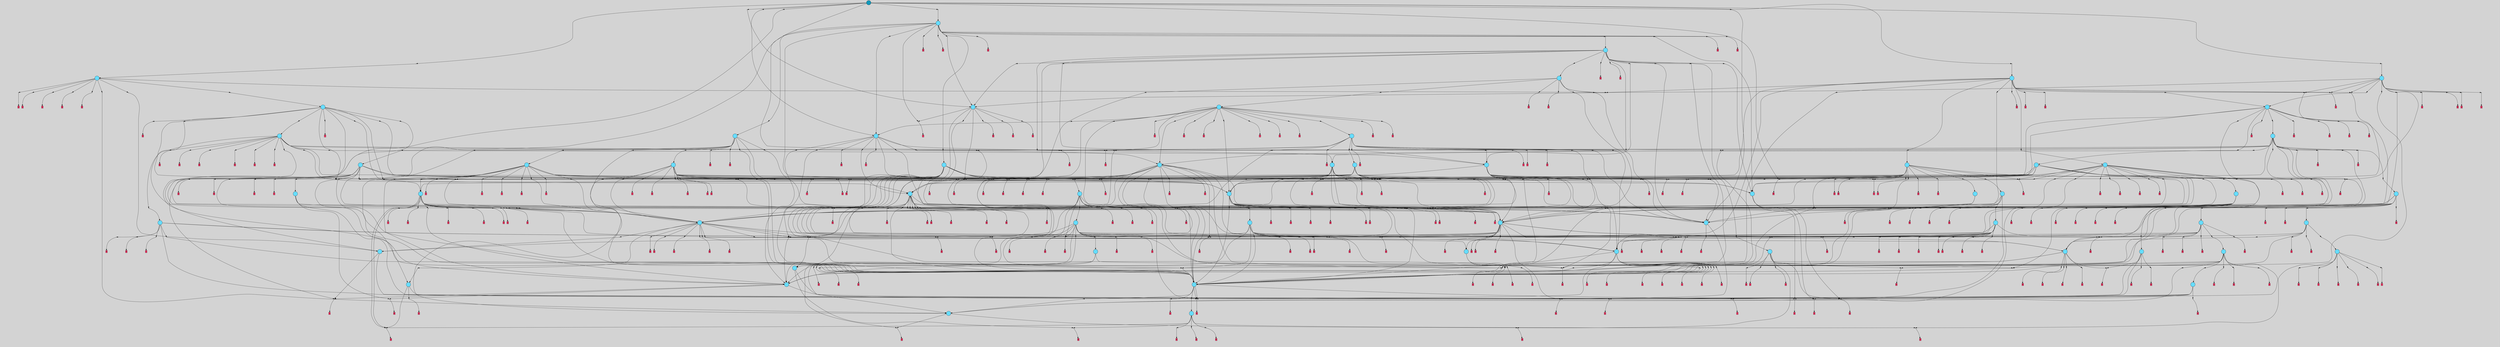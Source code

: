 // File exported with GEGELATI v1.3.1
// On the 2024-04-01 01:41:38
// With the File::TPGGraphDotExporter
digraph{
	graph[pad = "0.212, 0.055" bgcolor = lightgray]
	node[shape=circle style = filled label = ""]
		T0 [fillcolor="#66ddff"]
		T1 [fillcolor="#66ddff"]
		T2 [fillcolor="#66ddff"]
		T3 [fillcolor="#66ddff"]
		T4 [fillcolor="#66ddff"]
		T5 [fillcolor="#66ddff"]
		T6 [fillcolor="#66ddff"]
		T7 [fillcolor="#66ddff"]
		T8 [fillcolor="#66ddff"]
		T133 [fillcolor="#66ddff"]
		T295 [fillcolor="#66ddff"]
		T376 [fillcolor="#66ddff"]
		T474 [fillcolor="#66ddff"]
		T854 [fillcolor="#66ddff"]
		T971 [fillcolor="#66ddff"]
		T989 [fillcolor="#66ddff"]
		T1110 [fillcolor="#66ddff"]
		T1114 [fillcolor="#66ddff"]
		T1202 [fillcolor="#66ddff"]
		T1382 [fillcolor="#66ddff"]
		T1402 [fillcolor="#66ddff"]
		T1555 [fillcolor="#66ddff"]
		T1572 [fillcolor="#66ddff"]
		T1591 [fillcolor="#66ddff"]
		T1728 [fillcolor="#66ddff"]
		T1607 [fillcolor="#66ddff"]
		T1846 [fillcolor="#66ddff"]
		T1974 [fillcolor="#66ddff"]
		T1998 [fillcolor="#66ddff"]
		T2064 [fillcolor="#66ddff"]
		T2311 [fillcolor="#66ddff"]
		T2388 [fillcolor="#66ddff"]
		T2464 [fillcolor="#66ddff"]
		T2654 [fillcolor="#66ddff"]
		T2667 [fillcolor="#66ddff"]
		T3155 [fillcolor="#66ddff"]
		T3269 [fillcolor="#66ddff"]
		T3284 [fillcolor="#66ddff"]
		T3425 [fillcolor="#66ddff"]
		T3552 [fillcolor="#66ddff"]
		T3561 [fillcolor="#66ddff"]
		T3604 [fillcolor="#66ddff"]
		T3642 [fillcolor="#66ddff"]
		T3650 [fillcolor="#66ddff"]
		T3665 [fillcolor="#66ddff"]
		T3741 [fillcolor="#66ddff"]
		T3882 [fillcolor="#66ddff"]
		T4036 [fillcolor="#66ddff"]
		T4192 [fillcolor="#66ddff"]
		T4301 [fillcolor="#66ddff"]
		T4390 [fillcolor="#66ddff"]
		T4425 [fillcolor="#66ddff"]
		T4498 [fillcolor="#66ddff"]
		T4710 [fillcolor="#66ddff"]
		T4921 [fillcolor="#66ddff"]
		T5558 [fillcolor="#66ddff"]
		T5696 [fillcolor="#66ddff"]
		T6054 [fillcolor="#66ddff"]
		T6166 [fillcolor="#66ddff"]
		T6322 [fillcolor="#66ddff"]
		T6736 [fillcolor="#66ddff"]
		T831 [fillcolor="#1199bb"]
		P238566 [fillcolor="#cccccc" shape=point] //
		I238566 [shape=box style=invis label="0|5&4|2#1|6&#92;n1|3&2|4#1|2&#92;n4|7&4|7#1|0&#92;n0|4&3|7#2|7&#92;n7|0&2|2#1|5&#92;n6|5&4|2#1|1&#92;n8|0&3|3#0|1&#92;n3|4&4|3#2|1&#92;n7|3&0|7#4|3&#92;n3|5&3|1#3|5&#92;n"]
		P238566 -> I238566[style=invis]
		A118396 [fillcolor="#ff3366" shape=box margin=0.03 width=0 height=0 label="0"]
		T0 -> P238566 -> A118396
		P238567 [fillcolor="#cccccc" shape=point] //
		I238567 [shape=box style=invis label="4|5&1|7#1|0&#92;n3|0&2|5#2|6&#92;n"]
		P238567 -> I238567[style=invis]
		A118397 [fillcolor="#ff3366" shape=box margin=0.03 width=0 height=0 label="1"]
		T0 -> P238567 -> A118397
		P238568 [fillcolor="#cccccc" shape=point] //
		I238568 [shape=box style=invis label="5|4&2|3#4|0&#92;n6|4&3|7#3|3&#92;n7|3&3|6#2|3&#92;n7|3&1|0#3|0&#92;n1|5&2|3#4|5&#92;n5|3&3|1#4|7&#92;n1|6&0|0#4|5&#92;n"]
		P238568 -> I238568[style=invis]
		A118398 [fillcolor="#ff3366" shape=box margin=0.03 width=0 height=0 label="1"]
		T1 -> P238568 -> A118398
		P238569 [fillcolor="#cccccc" shape=point] //
		I238569 [shape=box style=invis label="8|4&2|4#1|7&#92;n8|3&1|3#4|7&#92;n"]
		P238569 -> I238569[style=invis]
		A118399 [fillcolor="#ff3366" shape=box margin=0.03 width=0 height=0 label="2"]
		T1 -> P238569 -> A118399
		P238570 [fillcolor="#cccccc" shape=point] //
		I238570 [shape=box style=invis label="3|4&0|1#1|7&#92;n4|0&2|2#1|3&#92;n7|0&2|0#4|1&#92;n7|2&4|0#2|0&#92;n6|7&2|0#1|7&#92;n2|2&2|1#3|0&#92;n7|0&3|6#1|6&#92;n2|0&2|3#0|4&#92;n"]
		P238570 -> I238570[style=invis]
		A118400 [fillcolor="#ff3366" shape=box margin=0.03 width=0 height=0 label="2"]
		T2 -> P238570 -> A118400
		P238571 [fillcolor="#cccccc" shape=point] //
		I238571 [shape=box style=invis label="4|3&2|2#4|6&#92;n3|0&2|3#4|0&#92;n"]
		P238571 -> I238571[style=invis]
		A118401 [fillcolor="#ff3366" shape=box margin=0.03 width=0 height=0 label="3"]
		T2 -> P238571 -> A118401
		P238572 [fillcolor="#cccccc" shape=point] //
		I238572 [shape=box style=invis label="0|7&2|4#2|1&#92;n7|3&1|1#1|5&#92;n4|6&3|3#0|4&#92;n7|7&4|6#4|6&#92;n6|7&0|7#3|5&#92;n"]
		P238572 -> I238572[style=invis]
		A118402 [fillcolor="#ff3366" shape=box margin=0.03 width=0 height=0 label="3"]
		T3 -> P238572 -> A118402
		P238573 [fillcolor="#cccccc" shape=point] //
		I238573 [shape=box style=invis label="3|5&2|5#2|1&#92;n4|6&4|1#0|3&#92;n"]
		P238573 -> I238573[style=invis]
		A118403 [fillcolor="#ff3366" shape=box margin=0.03 width=0 height=0 label="4"]
		T3 -> P238573 -> A118403
		P238574 [fillcolor="#cccccc" shape=point] //
		I238574 [shape=box style=invis label="3|3&2|7#1|4&#92;n5|3&1|3#4|1&#92;n1|6&4|4#4|6&#92;n2|5&3|0#2|4&#92;n5|3&3|0#4|7&#92;n"]
		P238574 -> I238574[style=invis]
		A118404 [fillcolor="#ff3366" shape=box margin=0.03 width=0 height=0 label="4"]
		T4 -> P238574 -> A118404
		P238575 [fillcolor="#cccccc" shape=point] //
		I238575 [shape=box style=invis label="2|7&4|2#0|6&#92;n0|5&4|2#0|4&#92;n6|5&3|2#4|6&#92;n8|6&0|5#4|0&#92;n1|6&4|5#2|3&#92;n"]
		P238575 -> I238575[style=invis]
		A118405 [fillcolor="#ff3366" shape=box margin=0.03 width=0 height=0 label="5"]
		T4 -> P238575 -> A118405
		P238576 [fillcolor="#cccccc" shape=point] //
		I238576 [shape=box style=invis label="8|2&4|4#3|1&#92;n2|3&1|5#1|6&#92;n2|2&1|1#3|7&#92;n4|5&3|1#0|1&#92;n4|5&2|6#3|5&#92;n"]
		P238576 -> I238576[style=invis]
		A118406 [fillcolor="#ff3366" shape=box margin=0.03 width=0 height=0 label="5"]
		T5 -> P238576 -> A118406
		P238577 [fillcolor="#cccccc" shape=point] //
		I238577 [shape=box style=invis label="7|6&4|7#0|1&#92;n2|5&2|5#1|0&#92;n7|1&3|4#1|6&#92;n4|3&1|3#0|6&#92;n"]
		P238577 -> I238577[style=invis]
		A118407 [fillcolor="#ff3366" shape=box margin=0.03 width=0 height=0 label="6"]
		T5 -> P238577 -> A118407
		P238578 [fillcolor="#cccccc" shape=point] //
		I238578 [shape=box style=invis label="8|6&2|6#3|3&#92;n1|0&0|5#2|2&#92;n7|5&2|0#0|6&#92;n0|5&3|0#2|5&#92;n3|4&1|1#0|7&#92;n"]
		P238578 -> I238578[style=invis]
		A118408 [fillcolor="#ff3366" shape=box margin=0.03 width=0 height=0 label="6"]
		T6 -> P238578 -> A118408
		P238579 [fillcolor="#cccccc" shape=point] //
		I238579 [shape=box style=invis label="7|2&2|0#3|7&#92;n5|4&2|3#0|6&#92;n5|7&0|5#1|4&#92;n2|5&3|4#0|5&#92;n7|1&3|7#0|3&#92;n4|2&3|2#0|2&#92;n3|4&0|3#1|3&#92;n7|2&2|2#0|4&#92;n2|3&0|1#0|6&#92;n5|7&2|3#3|7&#92;n"]
		P238579 -> I238579[style=invis]
		A118409 [fillcolor="#ff3366" shape=box margin=0.03 width=0 height=0 label="7"]
		T6 -> P238579 -> A118409
		P238580 [fillcolor="#cccccc" shape=point] //
		I238580 [shape=box style=invis label="2|3&3|1#4|6&#92;n2|5&1|6#3|5&#92;n2|5&0|3#3|4&#92;n4|1&2|2#1|6&#92;n1|0&1|1#2|0&#92;n1|3&1|1#2|7&#92;n"]
		P238580 -> I238580[style=invis]
		A118410 [fillcolor="#ff3366" shape=box margin=0.03 width=0 height=0 label="7"]
		T7 -> P238580 -> A118410
		P238581 [fillcolor="#cccccc" shape=point] //
		I238581 [shape=box style=invis label="3|0&0|4#3|6&#92;n0|4&1|3#2|6&#92;n5|6&2|0#0|4&#92;n0|6&1|2#1|1&#92;n1|3&3|7#3|1&#92;n4|4&3|0#0|1&#92;n6|1&1|6#3|7&#92;n5|4&4|2#3|2&#92;n5|5&1|1#4|6&#92;n"]
		P238581 -> I238581[style=invis]
		A118411 [fillcolor="#ff3366" shape=box margin=0.03 width=0 height=0 label="8"]
		T7 -> P238581 -> A118411
		P238582 [fillcolor="#cccccc" shape=point] //
		I238582 [shape=box style=invis label="6|5&2|1#4|3&#92;n6|4&3|7#0|7&#92;n5|1&4|3#4|2&#92;n0|0&3|5#4|5&#92;n3|1&1|6#3|0&#92;n4|2&0|6#4|5&#92;n3|5&4|3#1|2&#92;n"]
		P238582 -> I238582[style=invis]
		A118412 [fillcolor="#ff3366" shape=box margin=0.03 width=0 height=0 label="8"]
		T8 -> P238582 -> A118412
		P238583 [fillcolor="#cccccc" shape=point] //
		I238583 [shape=box style=invis label="6|7&2|1#4|6&#92;n3|6&2|7#2|1&#92;n0|0&0|0#3|0&#92;n3|6&1|2#4|2&#92;n4|1&1|6#2|1&#92;n1|1&1|5#4|4&#92;n"]
		P238583 -> I238583[style=invis]
		A118413 [fillcolor="#ff3366" shape=box margin=0.03 width=0 height=0 label="0"]
		T8 -> P238583 -> A118413
		T2 -> P238573
		T3 -> P238576
		T5 -> P238568
		T6 -> P238577
		P238584 [fillcolor="#cccccc" shape=point] //
		I238584 [shape=box style=invis label="6|5&3|1#4|3&#92;n6|4&3|7#0|7&#92;n0|0&3|5#4|5&#92;n4|2&0|6#4|5&#92;n3|1&1|6#3|0&#92;n3|5&4|3#1|2&#92;n"]
		P238584 -> I238584[style=invis]
		A118414 [fillcolor="#ff3366" shape=box margin=0.03 width=0 height=0 label="8"]
		T133 -> P238584 -> A118414
		T133 -> P238583
		T133 -> P238579
		T133 -> P238573
		T133 -> P238569
		T133 -> P238581
		P238585 [fillcolor="#cccccc" shape=point] //
		I238585 [shape=box style=invis label="3|7&1|6#2|4&#92;n6|4&3|7#3|3&#92;n4|3&3|6#2|3&#92;n5|0&2|7#2|3&#92;n5|3&1|1#4|7&#92;n1|1&0|0#4|5&#92;n1|5&2|3#4|5&#92;n3|6&4|6#1|0&#92;n"]
		P238585 -> I238585[style=invis]
		A118415 [fillcolor="#ff3366" shape=box margin=0.03 width=0 height=0 label="1"]
		T295 -> P238585 -> A118415
		P238586 [fillcolor="#cccccc" shape=point] //
		I238586 [shape=box style=invis label="6|7&2|1#4|6&#92;n2|1&4|7#2|1&#92;n0|0&0|0#3|0&#92;n3|6&1|3#4|2&#92;n4|1&1|6#2|1&#92;n1|1&1|5#4|4&#92;n"]
		P238586 -> I238586[style=invis]
		A118416 [fillcolor="#ff3366" shape=box margin=0.03 width=0 height=0 label="0"]
		T295 -> P238586 -> A118416
		P238587 [fillcolor="#cccccc" shape=point] //
		I238587 [shape=box style=invis label="6|7&0|7#3|3&#92;n1|0&0|5#1|6&#92;n4|1&2|5#1|3&#92;n7|6&2|6#2|6&#92;n0|5&2|4#2|1&#92;n2|7&3|2#3|4&#92;n"]
		P238587 -> I238587[style=invis]
		A118417 [fillcolor="#ff3366" shape=box margin=0.03 width=0 height=0 label="3"]
		T295 -> P238587 -> A118417
		T295 -> P238573
		T295 -> P238574
		P238588 [fillcolor="#cccccc" shape=point] //
		I238588 [shape=box style=invis label="4|6&4|1#0|3&#92;n3|5&2|5#2|1&#92;n1|7&1|4#2|5&#92;n"]
		P238588 -> I238588[style=invis]
		A118418 [fillcolor="#ff3366" shape=box margin=0.03 width=0 height=0 label="4"]
		T295 -> P238588 -> A118418
		T376 -> P238572
		T376 -> P238583
		P238589 [fillcolor="#cccccc" shape=point] //
		I238589 [shape=box style=invis label="7|6&4|7#0|0&#92;n3|5&4|6#0|5&#92;n7|1&3|4#1|6&#92;n4|3&1|3#0|6&#92;n"]
		P238589 -> I238589[style=invis]
		A118419 [fillcolor="#ff3366" shape=box margin=0.03 width=0 height=0 label="6"]
		T376 -> P238589 -> A118419
		P238590 [fillcolor="#cccccc" shape=point] //
		I238590 [shape=box style=invis label="5|6&2|0#0|4&#92;n0|4&1|3#2|6&#92;n3|0&4|4#3|6&#92;n1|3&3|7#3|1&#92;n8|6&4|3#2|2&#92;n4|4&3|0#0|1&#92;n6|1&1|6#3|7&#92;n5|4&3|2#3|2&#92;n5|5&1|1#4|6&#92;n"]
		P238590 -> I238590[style=invis]
		A118420 [fillcolor="#ff3366" shape=box margin=0.03 width=0 height=0 label="8"]
		T376 -> P238590 -> A118420
		P238591 [fillcolor="#cccccc" shape=point] //
		I238591 [shape=box style=invis label="0|5&4|2#1|6&#92;n1|3&2|4#1|2&#92;n4|7&4|7#1|0&#92;n0|4&3|7#2|7&#92;n3|3&4|3#2|1&#92;n6|5&4|2#1|1&#92;n8|0&3|3#0|1&#92;n7|0&2|2#1|5&#92;n7|3&0|7#4|3&#92;n3|5&3|1#3|5&#92;n"]
		P238591 -> I238591[style=invis]
		A118421 [fillcolor="#ff3366" shape=box margin=0.03 width=0 height=0 label="0"]
		T376 -> P238591 -> A118421
		T474 -> P238582
		P238592 [fillcolor="#cccccc" shape=point] //
		I238592 [shape=box style=invis label="6|0&3|7#2|6&#92;n1|5&0|5#2|2&#92;n6|2&4|5#3|7&#92;n3|2&4|3#4|3&#92;n2|4&2|6#2|5&#92;n4|5&2|1#0|1&#92;n"]
		P238592 -> I238592[style=invis]
		A118422 [fillcolor="#ff3366" shape=box margin=0.03 width=0 height=0 label="5"]
		T474 -> P238592 -> A118422
		T474 -> P238571
		P238593 [fillcolor="#cccccc" shape=point] //
		I238593 [shape=box style=invis label="3|3&2|5#2|1&#92;n4|6&4|1#3|3&#92;n"]
		P238593 -> I238593[style=invis]
		A118423 [fillcolor="#ff3366" shape=box margin=0.03 width=0 height=0 label="4"]
		T474 -> P238593 -> A118423
		P238594 [fillcolor="#cccccc" shape=point] //
		I238594 [shape=box style=invis label="5|5&1|1#4|6&#92;n2|0&4|5#1|0&#92;n1|3&3|7#3|1&#92;n4|0&3|0#0|1&#92;n0|2&4|3#0|1&#92;n0|6&1|2#1|1&#92;n3|4&0|0#3|6&#92;n"]
		P238594 -> I238594[style=invis]
		A118424 [fillcolor="#ff3366" shape=box margin=0.03 width=0 height=0 label="8"]
		T474 -> P238594 -> A118424
		P238595 [fillcolor="#cccccc" shape=point] //
		I238595 [shape=box style=invis label="4|0&3|5#1|2&#92;n0|5&4|7#2|0&#92;n4|3&1|3#0|6&#92;n0|1&1|6#4|2&#92;n6|2&2|5#1|0&#92;n"]
		P238595 -> I238595[style=invis]
		A118425 [fillcolor="#ff3366" shape=box margin=0.03 width=0 height=0 label="6"]
		T474 -> P238595 -> A118425
		P238596 [fillcolor="#cccccc" shape=point] //
		I238596 [shape=box style=invis label="1|4&1|2#2|6&#92;n5|6&4|0#0|4&#92;n0|6&1|2#1|1&#92;n1|4&3|0#0|1&#92;n4|0&3|2#0|7&#92;n2|4&2|1#2|5&#92;n7|2&2|1#1|3&#92;n"]
		P238596 -> I238596[style=invis]
		T854 -> P238596 -> T474
		T854 -> P238572
		T854 -> P238583
		T854 -> P238583
		P238597 [fillcolor="#cccccc" shape=point] //
		I238597 [shape=box style=invis label="8|3&2|6#4|0&#92;n2|0&2|3#0|4&#92;n4|2&2|2#1|3&#92;n3|5&0|2#1|2&#92;n7|2&4|7#2|0&#92;n7|0&3|6#1|6&#92;n2|2&1|1#3|0&#92;n6|7&2|0#1|7&#92;n"]
		P238597 -> I238597[style=invis]
		A118426 [fillcolor="#ff3366" shape=box margin=0.03 width=0 height=0 label="2"]
		T854 -> P238597 -> A118426
		P238598 [fillcolor="#cccccc" shape=point] //
		I238598 [shape=box style=invis label="5|1&3|6#3|6&#92;n5|4&4|1#4|5&#92;n5|5&3|1#2|0&#92;n4|0&3|1#2|2&#92;n2|5&0|4#2|2&#92;n4|7&0|6#2|4&#92;n"]
		P238598 -> I238598[style=invis]
		T854 -> P238598 -> T4
		P238599 [fillcolor="#cccccc" shape=point] //
		I238599 [shape=box style=invis label="3|2&2|5#2|6&#92;n"]
		P238599 -> I238599[style=invis]
		A118427 [fillcolor="#ff3366" shape=box margin=0.03 width=0 height=0 label="1"]
		T971 -> P238599 -> A118427
		P238600 [fillcolor="#cccccc" shape=point] //
		I238600 [shape=box style=invis label="7|7&0|4#3|2&#92;n8|0&4|6#0|6&#92;n"]
		P238600 -> I238600[style=invis]
		A118428 [fillcolor="#ff3366" shape=box margin=0.03 width=0 height=0 label="0"]
		T971 -> P238600 -> A118428
		P238601 [fillcolor="#cccccc" shape=point] //
		I238601 [shape=box style=invis label="7|2&2|0#3|7&#92;n5|4&2|3#0|6&#92;n4|4&4|1#4|4&#92;n2|6&3|4#0|5&#92;n7|1&3|7#0|3&#92;n5|7&0|5#1|4&#92;n3|4&0|3#1|3&#92;n7|2&2|2#0|4&#92;n2|3&0|1#0|6&#92;n5|7&2|3#3|7&#92;n"]
		P238601 -> I238601[style=invis]
		A118429 [fillcolor="#ff3366" shape=box margin=0.03 width=0 height=0 label="7"]
		T971 -> P238601 -> A118429
		P238602 [fillcolor="#cccccc" shape=point] //
		I238602 [shape=box style=invis label="3|0&3|6#0|4&#92;n7|7&4|5#2|6&#92;n6|3&1|3#4|0&#92;n1|1&3|3#4|2&#92;n2|5&3|0#4|4&#92;n2|7&4|6#3|0&#92;n"]
		P238602 -> I238602[style=invis]
		A118430 [fillcolor="#ff3366" shape=box margin=0.03 width=0 height=0 label="4"]
		T971 -> P238602 -> A118430
		T971 -> P238576
		P238603 [fillcolor="#cccccc" shape=point] //
		I238603 [shape=box style=invis label="1|1&3|4#3|4&#92;n5|7&0|1#4|7&#92;n4|0&0|7#3|4&#92;n"]
		P238603 -> I238603[style=invis]
		A118431 [fillcolor="#ff3366" shape=box margin=0.03 width=0 height=0 label="5"]
		T971 -> P238603 -> A118431
		P238604 [fillcolor="#cccccc" shape=point] //
		I238604 [shape=box style=invis label="6|1&0|0#3|4&#92;n0|4&1|3#2|6&#92;n5|6&2|0#0|4&#92;n8|6&3|2#2|0&#92;n3|0&0|4#3|6&#92;n1|3&3|7#3|1&#92;n5|4&4|2#3|2&#92;n6|1&1|6#3|7&#92;n4|4&3|2#0|1&#92;n"]
		P238604 -> I238604[style=invis]
		A118432 [fillcolor="#ff3366" shape=box margin=0.03 width=0 height=0 label="8"]
		T971 -> P238604 -> A118432
		P238605 [fillcolor="#cccccc" shape=point] //
		I238605 [shape=box style=invis label="7|1&2|6#3|0&#92;n0|2&1|1#3|7&#92;n5|7&3|7#0|1&#92;n3|5&2|3#1|5&#92;n2|7&0|7#2|3&#92;n2|0&0|5#4|6&#92;n6|6&3|4#2|7&#92;n5|6&4|6#0|2&#92;n4|7&1|5#2|2&#92;n0|6&0|3#3|4&#92;n"]
		P238605 -> I238605[style=invis]
		A118433 [fillcolor="#ff3366" shape=box margin=0.03 width=0 height=0 label="0"]
		T989 -> P238605 -> A118433
		P238606 [fillcolor="#cccccc" shape=point] //
		I238606 [shape=box style=invis label="1|0&0|4#4|2&#92;n5|3&1|1#4|6&#92;n1|3&4|7#3|1&#92;n5|6&2|0#0|4&#92;n2|4&4|2#3|5&#92;n4|6&3|0#0|7&#92;n0|4&1|3#2|6&#92;n"]
		P238606 -> I238606[style=invis]
		T989 -> P238606 -> T854
		P238607 [fillcolor="#cccccc" shape=point] //
		I238607 [shape=box style=invis label="1|1&3|3#4|2&#92;n7|7&4|5#2|6&#92;n5|3&1|3#4|0&#92;n2|7&4|6#3|0&#92;n2|5&3|0#2|4&#92;n3|0&3|6#0|4&#92;n7|0&2|1#4|5&#92;n"]
		P238607 -> I238607[style=invis]
		A118434 [fillcolor="#ff3366" shape=box margin=0.03 width=0 height=0 label="4"]
		T989 -> P238607 -> A118434
		P238608 [fillcolor="#cccccc" shape=point] //
		I238608 [shape=box style=invis label="5|4&2|3#4|0&#92;n2|2&3|0#1|6&#92;n5|5&2|3#4|5&#92;n7|3&3|6#2|3&#92;n7|3&1|0#3|0&#92;n6|4&3|7#3|3&#92;n5|3&3|1#4|7&#92;n"]
		P238608 -> I238608[style=invis]
		A118435 [fillcolor="#ff3366" shape=box margin=0.03 width=0 height=0 label="1"]
		T1110 -> P238608 -> A118435
		P238609 [fillcolor="#cccccc" shape=point] //
		I238609 [shape=box style=invis label="0|0&0|0#3|0&#92;n3|6&2|7#2|1&#92;n6|7&2|1#4|6&#92;n3|6&1|2#4|2&#92;n4|1&1|6#2|1&#92;n1|1&4|5#4|4&#92;n"]
		P238609 -> I238609[style=invis]
		A118436 [fillcolor="#ff3366" shape=box margin=0.03 width=0 height=0 label="0"]
		T1110 -> P238609 -> A118436
		P238610 [fillcolor="#cccccc" shape=point] //
		I238610 [shape=box style=invis label="4|3&1|7#4|2&#92;n2|0&3|3#4|1&#92;n4|2&3|7#3|4&#92;n"]
		P238610 -> I238610[style=invis]
		A118437 [fillcolor="#ff3366" shape=box margin=0.03 width=0 height=0 label="4"]
		T1110 -> P238610 -> A118437
		P238611 [fillcolor="#cccccc" shape=point] //
		I238611 [shape=box style=invis label="6|1&1|6#3|7&#92;n0|4&1|3#2|6&#92;n5|5&1|1#4|6&#92;n1|0&0|4#4|1&#92;n3|3&0|4#3|6&#92;n1|1&2|6#3|0&#92;n1|3&2|2#3|1&#92;n5|6&2|0#0|4&#92;n"]
		P238611 -> I238611[style=invis]
		T1110 -> P238611 -> T376
		P238612 [fillcolor="#cccccc" shape=point] //
		I238612 [shape=box style=invis label="6|4&3|7#0|0&#92;n0|0&3|5#1|5&#92;n1|3&0|5#4|5&#92;n8|1&1|3#4|2&#92;n3|1&1|6#3|0&#92;n3|5&4|5#1|2&#92;n"]
		P238612 -> I238612[style=invis]
		A118438 [fillcolor="#ff3366" shape=box margin=0.03 width=0 height=0 label="8"]
		T1110 -> P238612 -> A118438
		P238613 [fillcolor="#cccccc" shape=point] //
		I238613 [shape=box style=invis label="5|4&2|7#2|1&#92;n4|0&4|3#2|5&#92;n"]
		P238613 -> I238613[style=invis]
		T1110 -> P238613 -> T854
		P238614 [fillcolor="#cccccc" shape=point] //
		I238614 [shape=box style=invis label="3|7&4|6#1|3&#92;n0|1&0|6#2|4&#92;n4|2&1|0#4|2&#92;n5|3&2|4#0|4&#92;n1|6&4|1#0|2&#92;n5|0&2|1#1|5&#92;n0|2&1|7#2|4&#92;n5|4&2|0#4|4&#92;n1|5&1|6#4|5&#92;n"]
		P238614 -> I238614[style=invis]
		A118439 [fillcolor="#ff3366" shape=box margin=0.03 width=0 height=0 label="1"]
		T1110 -> P238614 -> A118439
		P238615 [fillcolor="#cccccc" shape=point] //
		I238615 [shape=box style=invis label="3|0&3|6#0|4&#92;n7|7&4|5#2|6&#92;n3|3&4|5#4|7&#92;n8|5&2|1#1|7&#92;n2|7&4|6#3|0&#92;n5|3&1|3#4|0&#92;n"]
		P238615 -> I238615[style=invis]
		A118440 [fillcolor="#ff3366" shape=box margin=0.03 width=0 height=0 label="4"]
		T1110 -> P238615 -> A118440
		P238616 [fillcolor="#cccccc" shape=point] //
		I238616 [shape=box style=invis label="7|3&1|0#3|0&#92;n7|3&3|6#2|3&#92;n5|6&0|0#4|5&#92;n1|5&2|3#4|5&#92;n8|6&3|3#3|3&#92;n5|3&3|6#3|7&#92;n5|4&2|3#4|0&#92;n5|0&2|4#4|6&#92;n"]
		P238616 -> I238616[style=invis]
		A118441 [fillcolor="#ff3366" shape=box margin=0.03 width=0 height=0 label="1"]
		T1110 -> P238616 -> A118441
		P238617 [fillcolor="#cccccc" shape=point] //
		I238617 [shape=box style=invis label="1|3&3|7#3|1&#92;n6|4&3|0#0|1&#92;n5|6&1|2#1|1&#92;n3|4&1|3#1|1&#92;n3|0&0|4#3|6&#92;n8|4&3|0#2|6&#92;n7|7&3|6#0|2&#92;n5|6&2|0#0|4&#92;n5|1&1|1#4|6&#92;n5|5&4|2#3|2&#92;n"]
		P238617 -> I238617[style=invis]
		A118442 [fillcolor="#ff3366" shape=box margin=0.03 width=0 height=0 label="8"]
		T1114 -> P238617 -> A118442
		T1114 -> P238613
		P238618 [fillcolor="#cccccc" shape=point] //
		I238618 [shape=box style=invis label="3|4&0|1#1|2&#92;n4|0&2|2#1|3&#92;n6|7&2|0#1|7&#92;n7|2&4|0#2|0&#92;n7|0&2|0#4|1&#92;n0|1&3|5#1|5&#92;n7|2&2|1#3|0&#92;n2|3&3|7#3|6&#92;n2|0&2|3#0|4&#92;n7|0&3|6#1|6&#92;n"]
		P238618 -> I238618[style=invis]
		A118443 [fillcolor="#ff3366" shape=box margin=0.03 width=0 height=0 label="2"]
		T1114 -> P238618 -> A118443
		P238619 [fillcolor="#cccccc" shape=point] //
		I238619 [shape=box style=invis label="8|7&1|3#0|0&#92;n4|7&4|3#1|7&#92;n3|0&1|5#3|5&#92;n3|6&3|6#1|0&#92;n6|4&0|2#2|7&#92;n"]
		P238619 -> I238619[style=invis]
		A118444 [fillcolor="#ff3366" shape=box margin=0.03 width=0 height=0 label="2"]
		T1114 -> P238619 -> A118444
		P238620 [fillcolor="#cccccc" shape=point] //
		I238620 [shape=box style=invis label="2|0&1|2#3|5&#92;n3|5&2|0#0|1&#92;n7|1&2|3#2|3&#92;n"]
		P238620 -> I238620[style=invis]
		A118445 [fillcolor="#ff3366" shape=box margin=0.03 width=0 height=0 label="2"]
		T1202 -> P238620 -> A118445
		P238621 [fillcolor="#cccccc" shape=point] //
		I238621 [shape=box style=invis label="3|0&0|1#3|3&#92;n6|1&1|6#3|7&#92;n4|2&3|2#2|7&#92;n4|0&2|7#3|7&#92;n6|6&0|0#2|5&#92;n0|6&1|2#4|3&#92;n5|6&2|0#4|4&#92;n1|7&3|0#0|5&#92;n5|4&4|2#1|2&#92;n6|5&4|5#0|3&#92;n"]
		P238621 -> I238621[style=invis]
		A118446 [fillcolor="#ff3366" shape=box margin=0.03 width=0 height=0 label="8"]
		T1202 -> P238621 -> A118446
		P238622 [fillcolor="#cccccc" shape=point] //
		I238622 [shape=box style=invis label="1|0&0|4#4|3&#92;n3|3&1|1#4|6&#92;n8|1&1|7#1|0&#92;n1|3&4|7#3|1&#92;n4|6&3|0#0|7&#92;n2|4&4|2#3|5&#92;n5|6&2|0#0|4&#92;n0|4&1|3#2|6&#92;n"]
		P238622 -> I238622[style=invis]
		T1202 -> P238622 -> T854
		P238623 [fillcolor="#cccccc" shape=point] //
		I238623 [shape=box style=invis label="8|5&0|1#1|5&#92;n7|7&4|5#2|6&#92;n5|3&1|3#4|0&#92;n2|7&4|6#3|0&#92;n2|5&3|0#4|4&#92;n3|0&3|6#0|4&#92;n2|5&4|1#1|6&#92;n"]
		P238623 -> I238623[style=invis]
		A118447 [fillcolor="#ff3366" shape=box margin=0.03 width=0 height=0 label="4"]
		T1202 -> P238623 -> A118447
		P238624 [fillcolor="#cccccc" shape=point] //
		I238624 [shape=box style=invis label="0|1&1|2#1|4&#92;n6|6&2|7#2|1&#92;n0|5&1|4#4|7&#92;n1|0&1|2#2|6&#92;n1|1&1|5#2|5&#92;n"]
		P238624 -> I238624[style=invis]
		A118448 [fillcolor="#ff3366" shape=box margin=0.03 width=0 height=0 label="0"]
		T1202 -> P238624 -> A118448
		P238625 [fillcolor="#cccccc" shape=point] //
		I238625 [shape=box style=invis label="1|6&1|1#4|4&#92;n4|5&3|7#1|6&#92;n6|6&4|5#0|7&#92;n0|0&4|0#4|0&#92;n1|7&3|0#3|1&#92;n3|1&1|7#4|5&#92;n3|0&0|7#3|6&#92;n4|4&3|0#0|1&#92;n"]
		P238625 -> I238625[style=invis]
		A118449 [fillcolor="#ff3366" shape=box margin=0.03 width=0 height=0 label="8"]
		T1202 -> P238625 -> A118449
		T1202 -> P238591
		P238626 [fillcolor="#cccccc" shape=point] //
		I238626 [shape=box style=invis label="3|1&1|0#1|6&#92;n1|6&1|7#2|1&#92;n7|0&3|5#3|4&#92;n6|2&2|6#2|6&#92;n5|0&4|0#3|6&#92;n8|7&1|0#2|4&#92;n4|7&1|2#3|6&#92;n3|4&1|4#3|3&#92;n4|7&0|0#2|4&#92;n"]
		P238626 -> I238626[style=invis]
		T1382 -> P238626 -> T4
		P238627 [fillcolor="#cccccc" shape=point] //
		I238627 [shape=box style=invis label="0|7&2|4#2|1&#92;n4|6&3|3#0|4&#92;n7|3&1|1#1|5&#92;n7|7&4|3#4|6&#92;n"]
		P238627 -> I238627[style=invis]
		A118450 [fillcolor="#ff3366" shape=box margin=0.03 width=0 height=0 label="3"]
		T1382 -> P238627 -> A118450
		P238628 [fillcolor="#cccccc" shape=point] //
		I238628 [shape=box style=invis label="6|1&2|1#0|1&#92;n7|0&3|7#2|7&#92;n7|7&2|5#0|3&#92;n1|6&2|0#2|5&#92;n"]
		P238628 -> I238628[style=invis]
		T1382 -> P238628 -> T133
		P238629 [fillcolor="#cccccc" shape=point] //
		I238629 [shape=box style=invis label="8|3&1|3#4|4&#92;n2|0&1|2#3|2&#92;n8|4&2|4#4|7&#92;n"]
		P238629 -> I238629[style=invis]
		A118451 [fillcolor="#ff3366" shape=box margin=0.03 width=0 height=0 label="2"]
		T1382 -> P238629 -> A118451
		P238630 [fillcolor="#cccccc" shape=point] //
		I238630 [shape=box style=invis label="7|7&4|5#2|6&#92;n5|3&1|3#4|0&#92;n2|7&4|6#3|0&#92;n2|5&3|0#2|4&#92;n1|1&3|3#0|2&#92;n1|7&0|3#2|1&#92;n3|0&3|6#0|4&#92;n"]
		P238630 -> I238630[style=invis]
		A118452 [fillcolor="#ff3366" shape=box margin=0.03 width=0 height=0 label="4"]
		T1382 -> P238630 -> A118452
		P238631 [fillcolor="#cccccc" shape=point] //
		I238631 [shape=box style=invis label="3|0&0|4#3|6&#92;n0|4&1|3#2|6&#92;n5|0&4|2#3|2&#92;n1|3&3|7#3|1&#92;n4|4&3|0#0|1&#92;n5|6&1|1#4|6&#92;n0|6&1|2#1|1&#92;n"]
		P238631 -> I238631[style=invis]
		A118453 [fillcolor="#ff3366" shape=box margin=0.03 width=0 height=0 label="8"]
		T1382 -> P238631 -> A118453
		T1382 -> P238613
		T1382 -> P238592
		T1382 -> P238586
		P238632 [fillcolor="#cccccc" shape=point] //
		I238632 [shape=box style=invis label="7|7&1|6#4|6&#92;n0|3&3|7#2|2&#92;n7|0&4|3#0|5&#92;n4|1&3|7#3|2&#92;n6|6&3|3#0|4&#92;n6|7&0|7#3|5&#92;n"]
		P238632 -> I238632[style=invis]
		T1402 -> P238632 -> T5
		P238633 [fillcolor="#cccccc" shape=point] //
		I238633 [shape=box style=invis label="3|1&1|1#1|5&#92;n4|3&0|5#4|5&#92;n1|0&3|7#3|2&#92;n1|2&3|5#1|4&#92;n5|1&4|4#4|1&#92;n8|3&2|5#3|0&#92;n4|0&0|2#1|4&#92;n"]
		P238633 -> I238633[style=invis]
		A118454 [fillcolor="#ff3366" shape=box margin=0.03 width=0 height=0 label="5"]
		T1402 -> P238633 -> A118454
		P238634 [fillcolor="#cccccc" shape=point] //
		I238634 [shape=box style=invis label="7|0&0|7#3|0&#92;n5|3&3|1#4|7&#92;n7|3&3|6#2|3&#92;n7|3&1|5#3|0&#92;n5|4&2|3#4|0&#92;n1|6&0|0#4|5&#92;n"]
		P238634 -> I238634[style=invis]
		A118455 [fillcolor="#ff3366" shape=box margin=0.03 width=0 height=0 label="1"]
		T1402 -> P238634 -> A118455
		P238635 [fillcolor="#cccccc" shape=point] //
		I238635 [shape=box style=invis label="8|5&0|1#1|0&#92;n7|7&4|5#2|6&#92;n5|3&1|3#4|0&#92;n2|7&4|6#3|0&#92;n2|5&3|0#4|4&#92;n3|0&3|6#0|4&#92;n1|1&3|3#0|2&#92;n"]
		P238635 -> I238635[style=invis]
		A118456 [fillcolor="#ff3366" shape=box margin=0.03 width=0 height=0 label="4"]
		T1402 -> P238635 -> A118456
		P238636 [fillcolor="#cccccc" shape=point] //
		I238636 [shape=box style=invis label="3|0&4|5#3|3&#92;n3|3&2|5#3|1&#92;n3|3&2|1#2|2&#92;n"]
		P238636 -> I238636[style=invis]
		A118457 [fillcolor="#ff3366" shape=box margin=0.03 width=0 height=0 label="4"]
		T1402 -> P238636 -> A118457
		T1402 -> P238583
		P238637 [fillcolor="#cccccc" shape=point] //
		I238637 [shape=box style=invis label="3|6&2|7#2|1&#92;n3|6&1|2#4|2&#92;n8|6&0|2#1|1&#92;n4|1&1|6#2|1&#92;n0|5&0|0#3|0&#92;n1|1&1|5#4|4&#92;n"]
		P238637 -> I238637[style=invis]
		A118458 [fillcolor="#ff3366" shape=box margin=0.03 width=0 height=0 label="0"]
		T1402 -> P238637 -> A118458
		P238638 [fillcolor="#cccccc" shape=point] //
		I238638 [shape=box style=invis label="1|6&0|0#4|5&#92;n7|3&2|3#3|0&#92;n5|0&4|7#4|1&#92;n7|3&3|6#2|3&#92;n5|4&2|3#4|0&#92;n6|1&3|7#3|3&#92;n1|5&2|4#4|5&#92;n3|0&0|0#1|4&#92;n2|1&4|0#0|3&#92;n0|7&2|3#4|6&#92;n"]
		P238638 -> I238638[style=invis]
		A118459 [fillcolor="#ff3366" shape=box margin=0.03 width=0 height=0 label="1"]
		T1402 -> P238638 -> A118459
		P238639 [fillcolor="#cccccc" shape=point] //
		I238639 [shape=box style=invis label="3|0&4|6#3|5&#92;n0|7&2|1#0|4&#92;n2|6&2|0#0|5&#92;n3|3&1|5#2|2&#92;n8|2&0|1#4|6&#92;n"]
		P238639 -> I238639[style=invis]
		A118460 [fillcolor="#ff3366" shape=box margin=0.03 width=0 height=0 label="3"]
		T1402 -> P238639 -> A118460
		P238640 [fillcolor="#cccccc" shape=point] //
		I238640 [shape=box style=invis label="1|1&0|4#0|5&#92;n7|7&2|3#2|3&#92;n2|0&1|2#3|5&#92;n"]
		P238640 -> I238640[style=invis]
		A118461 [fillcolor="#ff3366" shape=box margin=0.03 width=0 height=0 label="2"]
		T1402 -> P238640 -> A118461
		P238641 [fillcolor="#cccccc" shape=point] //
		I238641 [shape=box style=invis label="0|7&2|4#2|1&#92;n7|3&1|1#1|5&#92;n4|6&3|3#0|4&#92;n6|7&0|4#3|5&#92;n7|7&4|6#4|6&#92;n"]
		P238641 -> I238641[style=invis]
		A118462 [fillcolor="#ff3366" shape=box margin=0.03 width=0 height=0 label="3"]
		T1555 -> P238641 -> A118462
		T1555 -> P238581
		P238642 [fillcolor="#cccccc" shape=point] //
		I238642 [shape=box style=invis label="6|1&1|6#0|7&#92;n6|3&2|1#4|6&#92;n1|3&3|7#3|1&#92;n5|0&0|4#3|6&#92;n1|3&1|6#4|2&#92;n7|6&1|2#1|1&#92;n4|2&4|5#4|1&#92;n3|6&0|7#3|0&#92;n5|4&4|2#3|6&#92;n0|4&1|3#2|6&#92;n"]
		P238642 -> I238642[style=invis]
		A118463 [fillcolor="#ff3366" shape=box margin=0.03 width=0 height=0 label="8"]
		T1555 -> P238642 -> A118463
		P238643 [fillcolor="#cccccc" shape=point] //
		I238643 [shape=box style=invis label="4|0&1|1#0|4&#92;n4|0&4|3#2|5&#92;n"]
		P238643 -> I238643[style=invis]
		T1555 -> P238643 -> T854
		P238644 [fillcolor="#cccccc" shape=point] //
		I238644 [shape=box style=invis label="3|0&3|6#0|4&#92;n5|3&1|3#4|0&#92;n2|7&4|6#3|0&#92;n7|7&4|5#2|6&#92;n6|5&2|7#1|7&#92;n2|5&3|0#0|4&#92;n1|1&3|3#4|2&#92;n6|7&1|2#0|1&#92;n"]
		P238644 -> I238644[style=invis]
		A118464 [fillcolor="#ff3366" shape=box margin=0.03 width=0 height=0 label="4"]
		T1555 -> P238644 -> A118464
		T1555 -> P238641
		P238645 [fillcolor="#cccccc" shape=point] //
		I238645 [shape=box style=invis label="3|0&3|6#0|4&#92;n1|6&0|6#0|5&#92;n2|5&3|0#4|4&#92;n5|3&1|3#4|0&#92;n2|7&4|6#3|0&#92;n7|7&4|5#2|6&#92;n1|1&3|3#4|4&#92;n"]
		P238645 -> I238645[style=invis]
		A118465 [fillcolor="#ff3366" shape=box margin=0.03 width=0 height=0 label="4"]
		T1555 -> P238645 -> A118465
		P238646 [fillcolor="#cccccc" shape=point] //
		I238646 [shape=box style=invis label="3|5&2|5#2|1&#92;n7|4&1|2#1|0&#92;n"]
		P238646 -> I238646[style=invis]
		A118466 [fillcolor="#ff3366" shape=box margin=0.03 width=0 height=0 label="4"]
		T1555 -> P238646 -> A118466
		P238647 [fillcolor="#cccccc" shape=point] //
		I238647 [shape=box style=invis label="6|7&2|1#4|6&#92;n3|6&2|7#2|1&#92;n5|0&4|3#4|5&#92;n0|0&0|0#3|0&#92;n3|6&1|2#4|2&#92;n"]
		P238647 -> I238647[style=invis]
		A118467 [fillcolor="#ff3366" shape=box margin=0.03 width=0 height=0 label="0"]
		T1555 -> P238647 -> A118467
		P238648 [fillcolor="#cccccc" shape=point] //
		I238648 [shape=box style=invis label="4|6&4|1#0|3&#92;n5|5&2|5#2|1&#92;n"]
		P238648 -> I238648[style=invis]
		A118468 [fillcolor="#ff3366" shape=box margin=0.03 width=0 height=0 label="4"]
		T1555 -> P238648 -> A118468
		P238649 [fillcolor="#cccccc" shape=point] //
		I238649 [shape=box style=invis label="4|0&4|6#0|0&#92;n7|5&2|1#1|6&#92;n4|1&4|5#0|4&#92;n4|7&1|3#3|2&#92;n"]
		P238649 -> I238649[style=invis]
		T1555 -> P238649 -> T1202
		P238650 [fillcolor="#cccccc" shape=point] //
		I238650 [shape=box style=invis label="8|3&1|3#4|4&#92;n8|4&2|4#4|7&#92;n2|0&1|2#3|5&#92;n"]
		P238650 -> I238650[style=invis]
		A118469 [fillcolor="#ff3366" shape=box margin=0.03 width=0 height=0 label="2"]
		T1555 -> P238650 -> A118469
		P238651 [fillcolor="#cccccc" shape=point] //
		I238651 [shape=box style=invis label="4|6&4|1#0|7&#92;n7|6&3|2#1|3&#92;n2|0&1|5#3|0&#92;n"]
		P238651 -> I238651[style=invis]
		A118470 [fillcolor="#ff3366" shape=box margin=0.03 width=0 height=0 label="4"]
		T1572 -> P238651 -> A118470
		P238652 [fillcolor="#cccccc" shape=point] //
		I238652 [shape=box style=invis label="2|1&4|4#2|1&#92;n0|0&0|0#3|0&#92;n8|4&1|4#1|5&#92;n0|0&2|5#1|1&#92;n3|6&1|3#4|2&#92;n"]
		P238652 -> I238652[style=invis]
		A118471 [fillcolor="#ff3366" shape=box margin=0.03 width=0 height=0 label="0"]
		T1572 -> P238652 -> A118471
		P238653 [fillcolor="#cccccc" shape=point] //
		I238653 [shape=box style=invis label="4|0&1|1#2|2&#92;n0|3&3|7#4|6&#92;n"]
		P238653 -> I238653[style=invis]
		T1572 -> P238653 -> T854
		T1572 -> P238650
		T1572 -> P238581
		P238654 [fillcolor="#cccccc" shape=point] //
		I238654 [shape=box style=invis label="3|7&1|4#3|2&#92;n6|5&1|1#3|1&#92;n7|7&3|6#2|3&#92;n5|0&2|1#4|0&#92;n0|7&1|2#2|0&#92;n1|6&1|2#4|5&#92;n"]
		P238654 -> I238654[style=invis]
		A118472 [fillcolor="#ff3366" shape=box margin=0.03 width=0 height=0 label="1"]
		T1572 -> P238654 -> A118472
		T1572 -> P238650
		P238655 [fillcolor="#cccccc" shape=point] //
		I238655 [shape=box style=invis label="6|5&2|1#4|3&#92;n0|0&3|5#4|5&#92;n4|2&3|6#4|5&#92;n6|4&3|7#0|7&#92;n3|5&4|3#1|2&#92;n5|1&4|3#4|2&#92;n3|1&1|0#3|0&#92;n5|0&2|1#1|6&#92;n8|7&4|1#3|2&#92;n"]
		P238655 -> I238655[style=invis]
		A118473 [fillcolor="#ff3366" shape=box margin=0.03 width=0 height=0 label="8"]
		T1591 -> P238655 -> A118473
		P238656 [fillcolor="#cccccc" shape=point] //
		I238656 [shape=box style=invis label="6|0&0|1#2|3&#92;n0|0&2|6#2|4&#92;n"]
		P238656 -> I238656[style=invis]
		A118474 [fillcolor="#ff3366" shape=box margin=0.03 width=0 height=0 label="3"]
		T1591 -> P238656 -> A118474
		T1591 -> P238630
		P238657 [fillcolor="#cccccc" shape=point] //
		I238657 [shape=box style=invis label="3|0&0|4#3|6&#92;n0|4&1|3#2|6&#92;n5|0&4|2#3|2&#92;n1|3&3|7#3|1&#92;n4|4&3|0#0|1&#92;n5|6&2|0#0|6&#92;n0|6&1|2#1|1&#92;n5|5&1|1#4|6&#92;n"]
		P238657 -> I238657[style=invis]
		A118475 [fillcolor="#ff3366" shape=box margin=0.03 width=0 height=0 label="8"]
		T1591 -> P238657 -> A118475
		P238658 [fillcolor="#cccccc" shape=point] //
		I238658 [shape=box style=invis label="4|4&3|0#0|1&#92;n5|4&4|2#3|2&#92;n2|5&2|3#3|7&#92;n0|6&1|2#1|1&#92;n3|0&0|4#3|6&#92;n0|4&3|3#2|6&#92;n6|1&1|6#3|7&#92;n5|6&2|0#0|4&#92;n5|5&1|1#4|6&#92;n6|0&2|0#2|0&#92;n"]
		P238658 -> I238658[style=invis]
		A118476 [fillcolor="#ff3366" shape=box margin=0.03 width=0 height=0 label="8"]
		T1591 -> P238658 -> A118476
		P238659 [fillcolor="#cccccc" shape=point] //
		I238659 [shape=box style=invis label="2|4&4|7#2|7&#92;n5|0&3|1#4|3&#92;n2|6&4|1#1|3&#92;n"]
		P238659 -> I238659[style=invis]
		A118477 [fillcolor="#ff3366" shape=box margin=0.03 width=0 height=0 label="4"]
		T1591 -> P238659 -> A118477
		T1591 -> P238575
		P238660 [fillcolor="#cccccc" shape=point] //
		I238660 [shape=box style=invis label="4|5&2|2#4|6&#92;n"]
		P238660 -> I238660[style=invis]
		A118478 [fillcolor="#ff3366" shape=box margin=0.03 width=0 height=0 label="3"]
		T1591 -> P238660 -> A118478
		P238661 [fillcolor="#cccccc" shape=point] //
		I238661 [shape=box style=invis label="1|0&0|0#3|0&#92;n3|6&2|7#2|1&#92;n6|7&2|1#4|6&#92;n4|6&1|5#2|1&#92;n4|1&1|6#2|1&#92;n3|6&1|2#4|2&#92;n"]
		P238661 -> I238661[style=invis]
		A118479 [fillcolor="#ff3366" shape=box margin=0.03 width=0 height=0 label="0"]
		T1591 -> P238661 -> A118479
		P238662 [fillcolor="#cccccc" shape=point] //
		I238662 [shape=box style=invis label="0|1&0|0#3|0&#92;n3|6&2|7#2|6&#92;n1|5&1|2#1|7&#92;n3|0&1|1#4|2&#92;n6|7&2|1#4|6&#92;n"]
		P238662 -> I238662[style=invis]
		T1591 -> P238662 -> T1114
		P238663 [fillcolor="#cccccc" shape=point] //
		I238663 [shape=box style=invis label="0|4&1|3#2|6&#92;n6|3&2|1#4|6&#92;n1|3&3|7#3|1&#92;n5|0&0|4#3|6&#92;n1|3&1|6#4|2&#92;n7|6&1|2#1|1&#92;n4|2&4|5#0|1&#92;n3|6&0|7#3|0&#92;n5|4&4|2#3|6&#92;n6|1&1|6#0|7&#92;n"]
		P238663 -> I238663[style=invis]
		A118480 [fillcolor="#ff3366" shape=box margin=0.03 width=0 height=0 label="8"]
		T1591 -> P238663 -> A118480
		P238664 [fillcolor="#cccccc" shape=point] //
		I238664 [shape=box style=invis label="2|0&1|2#0|7&#92;n4|1&4|1#0|4&#92;n6|7&2|1#4|6&#92;n4|0&4|6#0|0&#92;n"]
		P238664 -> I238664[style=invis]
		T1591 -> P238664 -> T1202
		P238665 [fillcolor="#cccccc" shape=point] //
		I238665 [shape=box style=invis label="4|2&2|6#4|7&#92;n8|4&4|4#1|7&#92;n6|0&3|0#1|4&#92;n"]
		P238665 -> I238665[style=invis]
		T1591 -> P238665 -> T4
		P238666 [fillcolor="#cccccc" shape=point] //
		I238666 [shape=box style=invis label="3|0&3|6#0|4&#92;n7|7&4|5#2|0&#92;n1|1&1|6#2|5&#92;n2|7&4|6#3|0&#92;n5|3&1|3#4|0&#92;n2|5&3|0#4|4&#92;n1|1&3|3#4|2&#92;n"]
		P238666 -> I238666[style=invis]
		A118481 [fillcolor="#ff3366" shape=box margin=0.03 width=0 height=0 label="4"]
		T1591 -> P238666 -> A118481
		P238667 [fillcolor="#cccccc" shape=point] //
		I238667 [shape=box style=invis label="6|7&2|1#4|6&#92;n1|3&4|2#4|7&#92;n0|0&0|0#3|0&#92;n3|6&1|2#4|2&#92;n1|1&1|5#4|4&#92;n3|1&1|6#2|1&#92;n"]
		P238667 -> I238667[style=invis]
		A118482 [fillcolor="#ff3366" shape=box margin=0.03 width=0 height=0 label="0"]
		T1591 -> P238667 -> A118482
		P238668 [fillcolor="#cccccc" shape=point] //
		I238668 [shape=box style=invis label="3|3&3|7#0|2&#92;n6|5&1|0#0|6&#92;n6|2&2|7#3|5&#92;n8|5&1|3#2|3&#92;n8|0&4|7#0|2&#92;n8|6&1|0#3|1&#92;n"]
		P238668 -> I238668[style=invis]
		T1728 -> P238668 -> T971
		P238669 [fillcolor="#cccccc" shape=point] //
		I238669 [shape=box style=invis label="1|1&1|5#4|4&#92;n4|3&2|0#0|7&#92;n7|4&1|1#0|0&#92;n1|3&2|5#4|3&#92;n0|0&1|0#4|0&#92;n6|7&2|1#0|6&#92;n3|6&2|7#2|1&#92;n3|6&1|2#4|2&#92;n"]
		P238669 -> I238669[style=invis]
		A118483 [fillcolor="#ff3366" shape=box margin=0.03 width=0 height=0 label="0"]
		T1728 -> P238669 -> A118483
		P238670 [fillcolor="#cccccc" shape=point] //
		I238670 [shape=box style=invis label="3|0&3|6#0|4&#92;n7|7&4|5#2|6&#92;n5|3&1|3#4|0&#92;n2|7&4|6#3|0&#92;n2|5&3|0#4|4&#92;n1|1&3|3#4|2&#92;n"]
		P238670 -> I238670[style=invis]
		A118484 [fillcolor="#ff3366" shape=box margin=0.03 width=0 height=0 label="4"]
		T1728 -> P238670 -> A118484
		T1728 -> P238635
		P238671 [fillcolor="#cccccc" shape=point] //
		I238671 [shape=box style=invis label="2|0&1|2#0|7&#92;n8|0&4|6#0|6&#92;n6|7&2|1#4|6&#92;n"]
		P238671 -> I238671[style=invis]
		T1728 -> P238671 -> T1202
		P238672 [fillcolor="#cccccc" shape=point] //
		I238672 [shape=box style=invis label="3|6&1|7#4|3&#92;n4|0&3|1#3|7&#92;n5|3&1|2#0|0&#92;n3|6&0|5#4|3&#92;n0|5&4|2#0|4&#92;n5|7&4|1#4|4&#92;n"]
		P238672 -> I238672[style=invis]
		A118485 [fillcolor="#ff3366" shape=box margin=0.03 width=0 height=0 label="5"]
		T1728 -> P238672 -> A118485
		P238673 [fillcolor="#cccccc" shape=point] //
		I238673 [shape=box style=invis label="2|0&0|6#1|0&#92;n6|0&1|2#3|3&#92;n1|1&0|4#4|5&#92;n4|5&1|0#4|7&#92;n"]
		P238673 -> I238673[style=invis]
		A118486 [fillcolor="#ff3366" shape=box margin=0.03 width=0 height=0 label="2"]
		T1607 -> P238673 -> A118486
		P238674 [fillcolor="#cccccc" shape=point] //
		I238674 [shape=box style=invis label="4|6&3|0#0|7&#92;n1|0&0|4#4|2&#92;n3|3&1|1#4|6&#92;n1|3&4|7#3|1&#92;n8|1&1|7#1|0&#92;n5|2&3|1#0|4&#92;n5|6&2|0#0|0&#92;n0|4&1|3#2|6&#92;n"]
		P238674 -> I238674[style=invis]
		T1607 -> P238674 -> T854
		P238675 [fillcolor="#cccccc" shape=point] //
		I238675 [shape=box style=invis label="8|4&3|1#3|2&#92;n8|0&2|3#4|0&#92;n"]
		P238675 -> I238675[style=invis]
		A118487 [fillcolor="#ff3366" shape=box margin=0.03 width=0 height=0 label="3"]
		T1607 -> P238675 -> A118487
		T1607 -> P238635
		T1607 -> P238663
		P238676 [fillcolor="#cccccc" shape=point] //
		I238676 [shape=box style=invis label="5|3&1|3#4|0&#92;n7|7&4|5#2|6&#92;n1|1&3|3#4|2&#92;n2|7&4|6#3|0&#92;n6|5&4|5#3|4&#92;n2|5&3|0#3|4&#92;n3|0&3|6#0|4&#92;n"]
		P238676 -> I238676[style=invis]
		A118488 [fillcolor="#ff3366" shape=box margin=0.03 width=0 height=0 label="4"]
		T1607 -> P238676 -> A118488
		P238677 [fillcolor="#cccccc" shape=point] //
		I238677 [shape=box style=invis label="6|5&2|1#4|3&#92;n3|1&1|6#3|0&#92;n6|3&3|7#1|0&#92;n5|1&4|3#4|2&#92;n6|4&3|7#0|7&#92;n8|0&4|3#4|2&#92;n4|2&2|6#4|5&#92;n3|5&4|3#1|2&#92;n"]
		P238677 -> I238677[style=invis]
		T1607 -> P238677 -> T1591
		T1607 -> P238650
		T1607 -> P238583
		T1607 -> P238667
		T1607 -> P238622
		T1846 -> P238655
		P238678 [fillcolor="#cccccc" shape=point] //
		I238678 [shape=box style=invis label="5|3&1|3#4|0&#92;n7|7&4|5#2|6&#92;n2|7&4|6#3|0&#92;n2|7&3|0#2|4&#92;n1|1&3|3#0|2&#92;n3|0&3|6#0|4&#92;n"]
		P238678 -> I238678[style=invis]
		A118489 [fillcolor="#ff3366" shape=box margin=0.03 width=0 height=0 label="4"]
		T1846 -> P238678 -> A118489
		P238679 [fillcolor="#cccccc" shape=point] //
		I238679 [shape=box style=invis label="3|0&0|4#3|6&#92;n1|3&3|7#3|1&#92;n5|0&4|2#0|2&#92;n0|4&1|3#2|6&#92;n4|4&3|0#0|1&#92;n5|6&2|0#0|6&#92;n0|6&1|2#1|1&#92;n6|0&4|2#1|3&#92;n5|5&1|1#4|6&#92;n"]
		P238679 -> I238679[style=invis]
		A118490 [fillcolor="#ff3366" shape=box margin=0.03 width=0 height=0 label="8"]
		T1846 -> P238679 -> A118490
		T1846 -> P238658
		T1846 -> P238660
		T1846 -> P238661
		T1846 -> P238664
		P238680 [fillcolor="#cccccc" shape=point] //
		I238680 [shape=box style=invis label="3|0&3|6#0|4&#92;n2|5&3|0#4|4&#92;n1|1&1|6#2|5&#92;n4|7&4|6#3|0&#92;n5|3&1|3#4|0&#92;n7|7&4|5#2|0&#92;n"]
		P238680 -> I238680[style=invis]
		T1846 -> P238680 -> T1382
		P238681 [fillcolor="#cccccc" shape=point] //
		I238681 [shape=box style=invis label="8|5&0|1#1|5&#92;n3|0&3|6#0|4&#92;n2|7&4|6#3|0&#92;n2|5&3|0#4|4&#92;n5|3&1|3#4|0&#92;n4|5&4|1#1|6&#92;n"]
		P238681 -> I238681[style=invis]
		A118491 [fillcolor="#ff3366" shape=box margin=0.03 width=0 height=0 label="4"]
		T1846 -> P238681 -> A118491
		P238682 [fillcolor="#cccccc" shape=point] //
		I238682 [shape=box style=invis label="1|2&0|7#1|7&#92;n5|0&4|6#3|4&#92;n"]
		P238682 -> I238682[style=invis]
		A118492 [fillcolor="#ff3366" shape=box margin=0.03 width=0 height=0 label="4"]
		T1846 -> P238682 -> A118492
		T1974 -> P238621
		T1974 -> P238622
		P238683 [fillcolor="#cccccc" shape=point] //
		I238683 [shape=box style=invis label="3|0&2|2#3|3&#92;n4|2&3|1#2|2&#92;n3|4&2|4#2|3&#92;n3|3&2|1#2|2&#92;n"]
		P238683 -> I238683[style=invis]
		A118493 [fillcolor="#ff3366" shape=box margin=0.03 width=0 height=0 label="4"]
		T1974 -> P238683 -> A118493
		P238684 [fillcolor="#cccccc" shape=point] //
		I238684 [shape=box style=invis label="7|7&4|5#4|6&#92;n2|3&4|1#0|4&#92;n5|3&4|3#2|0&#92;n8|5&0|1#1|0&#92;n3|5&3|6#0|4&#92;n1|7&0|2#2|1&#92;n2|0&4|6#3|3&#92;n5|3&1|3#4|0&#92;n"]
		P238684 -> I238684[style=invis]
		A118494 [fillcolor="#ff3366" shape=box margin=0.03 width=0 height=0 label="4"]
		T1974 -> P238684 -> A118494
		P238685 [fillcolor="#cccccc" shape=point] //
		I238685 [shape=box style=invis label="6|0&4|6#3|7&#92;n4|7&4|1#0|3&#92;n1|7&2|2#2|0&#92;n"]
		P238685 -> I238685[style=invis]
		A118495 [fillcolor="#ff3366" shape=box margin=0.03 width=0 height=0 label="4"]
		T1974 -> P238685 -> A118495
		P238686 [fillcolor="#cccccc" shape=point] //
		I238686 [shape=box style=invis label="5|1&3|0#1|6&#92;n3|0&0|4#3|6&#92;n1|3&3|7#3|1&#92;n5|6&2|0#0|4&#92;n0|6&0|2#1|1&#92;n0|4&1|3#2|6&#92;n4|4&3|0#0|1&#92;n6|1&1|6#3|7&#92;n5|4&4|2#3|2&#92;n5|5&1|1#4|6&#92;n"]
		P238686 -> I238686[style=invis]
		A118496 [fillcolor="#ff3366" shape=box margin=0.03 width=0 height=0 label="8"]
		T1974 -> P238686 -> A118496
		P238687 [fillcolor="#cccccc" shape=point] //
		I238687 [shape=box style=invis label="2|0&3|1#2|4&#92;n"]
		P238687 -> I238687[style=invis]
		T1974 -> P238687 -> T5
		T1974 -> P238650
		P238688 [fillcolor="#cccccc" shape=point] //
		I238688 [shape=box style=invis label="3|1&1|1#1|5&#92;n4|3&0|5#4|5&#92;n5|1&4|4#4|1&#92;n1|2&3|5#1|7&#92;n8|3&2|5#3|0&#92;n4|0&0|2#1|4&#92;n8|6&4|2#4|4&#92;n"]
		P238688 -> I238688[style=invis]
		A118497 [fillcolor="#ff3366" shape=box margin=0.03 width=0 height=0 label="5"]
		T1974 -> P238688 -> A118497
		P238689 [fillcolor="#cccccc" shape=point] //
		I238689 [shape=box style=invis label="8|0&0|1#1|5&#92;n1|1&2|6#3|2&#92;n"]
		P238689 -> I238689[style=invis]
		A118498 [fillcolor="#ff3366" shape=box margin=0.03 width=0 height=0 label="4"]
		T1974 -> P238689 -> A118498
		T1974 -> P238609
		P238690 [fillcolor="#cccccc" shape=point] //
		I238690 [shape=box style=invis label="6|0&3|0#1|4&#92;n2|1&4|3#4|7&#92;n"]
		P238690 -> I238690[style=invis]
		T1974 -> P238690 -> T1607
		T1974 -> P238641
		T1974 -> P238664
		T1974 -> P238645
		T1998 -> P238621
		T1998 -> P238622
		P238691 [fillcolor="#cccccc" shape=point] //
		I238691 [shape=box style=invis label="8|5&0|1#1|5&#92;n2|5&4|1#1|6&#92;n5|3&1|3#4|0&#92;n2|7&4|6#3|0&#92;n2|5&3|0#4|4&#92;n7|7&1|5#4|0&#92;n3|0&3|7#0|4&#92;n7|7&4|5#2|6&#92;n"]
		P238691 -> I238691[style=invis]
		T1998 -> P238691 -> T1402
		P238692 [fillcolor="#cccccc" shape=point] //
		I238692 [shape=box style=invis label="4|7&3|3#2|1&#92;n2|7&2|1#4|6&#92;n3|0&4|7#1|5&#92;n3|3&1|2#3|2&#92;n1|7&1|6#3|1&#92;n"]
		P238692 -> I238692[style=invis]
		A118499 [fillcolor="#ff3366" shape=box margin=0.03 width=0 height=0 label="0"]
		T1998 -> P238692 -> A118499
		P238693 [fillcolor="#cccccc" shape=point] //
		I238693 [shape=box style=invis label="1|0&0|4#2|2&#92;n2|4&4|2#3|5&#92;n1|3&4|7#3|1&#92;n5|6&2|0#0|4&#92;n4|6&4|0#0|2&#92;n"]
		P238693 -> I238693[style=invis]
		T1998 -> P238693 -> T854
		P238694 [fillcolor="#cccccc" shape=point] //
		I238694 [shape=box style=invis label="6|4&2|1#4|6&#92;n6|4&4|2#4|2&#92;n0|0&0|0#3|0&#92;n3|6&1|2#4|2&#92;n3|0&4|6#4|2&#92;n1|1&0|5#4|4&#92;n4|1&1|6#2|1&#92;n3|6&2|7#2|1&#92;n"]
		P238694 -> I238694[style=invis]
		T1998 -> P238694 -> T5
		P238695 [fillcolor="#cccccc" shape=point] //
		I238695 [shape=box style=invis label="3|7&0|6#1|0&#92;n4|3&3|5#0|1&#92;n0|6&2|2#3|7&#92;n1|5&1|1#4|6&#92;n5|2&3|4#4|6&#92;n0|5&1|3#2|1&#92;n4|6&3|2#0|1&#92;n1|7&0|0#0|6&#92;n3|0&0|2#1|6&#92;n"]
		P238695 -> I238695[style=invis]
		A118500 [fillcolor="#ff3366" shape=box margin=0.03 width=0 height=0 label="8"]
		T1998 -> P238695 -> A118500
		P238696 [fillcolor="#cccccc" shape=point] //
		I238696 [shape=box style=invis label="6|1&1|6#0|7&#92;n6|3&2|1#4|6&#92;n1|3&3|7#3|1&#92;n5|4&4|2#3|6&#92;n7|1&1|2#1|1&#92;n5|0&0|4#3|6&#92;n3|6&0|7#3|0&#92;n4|2&4|7#4|1&#92;n0|4&1|3#2|6&#92;n0|6&2|3#0|6&#92;n"]
		P238696 -> I238696[style=invis]
		A118501 [fillcolor="#ff3366" shape=box margin=0.03 width=0 height=0 label="8"]
		T1998 -> P238696 -> A118501
		T1998 -> P238650
		T1998 -> P238684
		P238697 [fillcolor="#cccccc" shape=point] //
		I238697 [shape=box style=invis label="6|5&2|1#4|3&#92;n0|0&3|5#4|5&#92;n5|1&4|3#4|2&#92;n6|4&3|7#0|7&#92;n3|5&4|3#1|2&#92;n4|2&3|6#4|5&#92;n3|1&1|6#3|0&#92;n5|0&2|1#1|6&#92;n"]
		P238697 -> I238697[style=invis]
		A118502 [fillcolor="#ff3366" shape=box margin=0.03 width=0 height=0 label="8"]
		T2064 -> P238697 -> A118502
		P238698 [fillcolor="#cccccc" shape=point] //
		I238698 [shape=box style=invis label="7|5&1|0#1|3&#92;n7|0&0|4#3|3&#92;n3|3&4|5#0|1&#92;n0|5&2|3#3|5&#92;n3|3&0|3#3|3&#92;n"]
		P238698 -> I238698[style=invis]
		A118503 [fillcolor="#ff3366" shape=box margin=0.03 width=0 height=0 label="3"]
		T2064 -> P238698 -> A118503
		T2064 -> P238630
		P238699 [fillcolor="#cccccc" shape=point] //
		I238699 [shape=box style=invis label="2|6&4|1#0|3&#92;n5|0&3|1#4|3&#92;n2|4&4|7#2|7&#92;n"]
		P238699 -> I238699[style=invis]
		A118504 [fillcolor="#ff3366" shape=box margin=0.03 width=0 height=0 label="4"]
		T2064 -> P238699 -> A118504
		T2064 -> P238609
		P238700 [fillcolor="#cccccc" shape=point] //
		I238700 [shape=box style=invis label="0|4&1|3#2|6&#92;n2|3&2|1#4|6&#92;n1|3&3|7#3|1&#92;n5|0&3|0#4|1&#92;n5|0&4|4#3|6&#92;n8|7&0|6#1|2&#92;n7|6&1|2#1|1&#92;n1|3&1|6#4|2&#92;n6|1&1|6#0|7&#92;n3|6&0|7#3|0&#92;n"]
		P238700 -> I238700[style=invis]
		T2064 -> P238700 -> T5
		T2064 -> P238664
		P238701 [fillcolor="#cccccc" shape=point] //
		I238701 [shape=box style=invis label="4|2&1|6#4|7&#92;n8|4&4|4#4|7&#92;n4|0&4|5#4|6&#92;n"]
		P238701 -> I238701[style=invis]
		T2064 -> P238701 -> T1846
		P238702 [fillcolor="#cccccc" shape=point] //
		I238702 [shape=box style=invis label="1|0&2|0#2|1&#92;n8|4&0|6#2|0&#92;n"]
		P238702 -> I238702[style=invis]
		T2064 -> P238702 -> T1728
		P238703 [fillcolor="#cccccc" shape=point] //
		I238703 [shape=box style=invis label="2|5&3|0#4|4&#92;n7|0&4|5#2|6&#92;n4|5&0|4#4|6&#92;n2|5&4|1#1|6&#92;n2|7&4|6#3|0&#92;n6|5&0|1#1|5&#92;n5|3&1|3#4|0&#92;n"]
		P238703 -> I238703[style=invis]
		A118505 [fillcolor="#ff3366" shape=box margin=0.03 width=0 height=0 label="4"]
		T2064 -> P238703 -> A118505
		P238704 [fillcolor="#cccccc" shape=point] //
		I238704 [shape=box style=invis label="5|3&1|3#4|0&#92;n7|7&4|5#2|6&#92;n8|5&0|1#1|0&#92;n2|7&4|6#3|0&#92;n2|4&3|0#4|4&#92;n3|0&3|6#0|4&#92;n1|1&3|3#0|2&#92;n"]
		P238704 -> I238704[style=invis]
		A118506 [fillcolor="#ff3366" shape=box margin=0.03 width=0 height=0 label="4"]
		T2064 -> P238704 -> A118506
		T2311 -> P238697
		T2311 -> P238630
		P238705 [fillcolor="#cccccc" shape=point] //
		I238705 [shape=box style=invis label="2|4&4|1#2|7&#92;n4|3&2|5#0|0&#92;n1|4&4|1#4|5&#92;n2|0&1|0#3|6&#92;n0|0&0|1#4|3&#92;n2|6&4|1#0|1&#92;n"]
		P238705 -> I238705[style=invis]
		T2311 -> P238705 -> T1998
		P238706 [fillcolor="#cccccc" shape=point] //
		I238706 [shape=box style=invis label="2|0&4|5#3|7&#92;n3|7&1|1#0|7&#92;n"]
		P238706 -> I238706[style=invis]
		A118507 [fillcolor="#ff3366" shape=box margin=0.03 width=0 height=0 label="1"]
		T2311 -> P238706 -> A118507
		P238707 [fillcolor="#cccccc" shape=point] //
		I238707 [shape=box style=invis label="8|4&0|4#4|1&#92;n8|3&1|3#4|3&#92;n2|0&1|7#3|5&#92;n3|7&3|3#0|0&#92;n6|4&2|4#4|3&#92;n"]
		P238707 -> I238707[style=invis]
		A118508 [fillcolor="#ff3366" shape=box margin=0.03 width=0 height=0 label="2"]
		T2311 -> P238707 -> A118508
		P238708 [fillcolor="#cccccc" shape=point] //
		I238708 [shape=box style=invis label="5|6&0|5#1|1&#92;n4|4&0|6#4|7&#92;n4|3&1|1#4|0&#92;n3|0&0|3#4|0&#92;n"]
		P238708 -> I238708[style=invis]
		A118509 [fillcolor="#ff3366" shape=box margin=0.03 width=0 height=0 label="3"]
		T2311 -> P238708 -> A118509
		P238709 [fillcolor="#cccccc" shape=point] //
		I238709 [shape=box style=invis label="4|5&2|3#3|2&#92;n4|0&4|3#2|4&#92;n"]
		P238709 -> I238709[style=invis]
		T2311 -> P238709 -> T854
		P238710 [fillcolor="#cccccc" shape=point] //
		I238710 [shape=box style=invis label="7|0&0|4#3|3&#92;n3|3&4|5#0|1&#92;n3|3&0|3#3|3&#92;n0|5&2|2#3|5&#92;n"]
		P238710 -> I238710[style=invis]
		A118510 [fillcolor="#ff3366" shape=box margin=0.03 width=0 height=0 label="3"]
		T2311 -> P238710 -> A118510
		P238711 [fillcolor="#cccccc" shape=point] //
		I238711 [shape=box style=invis label="5|4&2|3#3|7&#92;n5|4&2|1#1|6&#92;n0|1&4|1#3|0&#92;n6|6&2|1#4|2&#92;n3|5&2|3#1|2&#92;n4|1&3|7#1|7&#92;n5|0&0|2#3|4&#92;n4|2&3|6#4|5&#92;n8|7&2|6#0|0&#92;n"]
		P238711 -> I238711[style=invis]
		T2311 -> P238711 -> T1555
		P238712 [fillcolor="#cccccc" shape=point] //
		I238712 [shape=box style=invis label="5|4&2|2#0|6&#92;n7|0&2|5#3|2&#92;n0|2&2|5#4|5&#92;n4|4&1|7#4|1&#92;n1|7&3|5#0|5&#92;n8|3&2|6#4|5&#92;n8|2&0|1#4|2&#92;n5|1&0|3#1|1&#92;n5|7&2|3#3|7&#92;n"]
		P238712 -> I238712[style=invis]
		A118511 [fillcolor="#ff3366" shape=box margin=0.03 width=0 height=0 label="7"]
		T2311 -> P238712 -> A118511
		T2311 -> P238650
		P238713 [fillcolor="#cccccc" shape=point] //
		I238713 [shape=box style=invis label="0|4&1|3#2|6&#92;n5|5&1|1#4|6&#92;n5|0&4|2#3|2&#92;n1|2&4|4#1|4&#92;n1|3&1|7#3|1&#92;n4|4&3|0#0|1&#92;n5|6&3|0#0|6&#92;n0|6&1|2#1|1&#92;n3|0&0|4#3|6&#92;n"]
		P238713 -> I238713[style=invis]
		A118512 [fillcolor="#ff3366" shape=box margin=0.03 width=0 height=0 label="8"]
		T2311 -> P238713 -> A118512
		P238714 [fillcolor="#cccccc" shape=point] //
		I238714 [shape=box style=invis label="1|6&0|1#2|0&#92;n7|2&0|5#4|1&#92;n5|2&1|2#0|4&#92;n5|0&0|6#3|2&#92;n5|0&0|6#1|6&#92;n5|5&3|1#1|6&#92;n4|4&3|3#4|0&#92;n4|4&4|5#2|2&#92;n"]
		P238714 -> I238714[style=invis]
		A118513 [fillcolor="#ff3366" shape=box margin=0.03 width=0 height=0 label="4"]
		T2311 -> P238714 -> A118513
		P238715 [fillcolor="#cccccc" shape=point] //
		I238715 [shape=box style=invis label="1|0&0|4#4|3&#92;n3|3&1|1#4|6&#92;n8|1&1|7#1|0&#92;n5|6&2|0#0|4&#92;n2|4&4|2#3|5&#92;n1|3&4|0#3|1&#92;n0|4&1|3#2|6&#92;n"]
		P238715 -> I238715[style=invis]
		T2388 -> P238715 -> T854
		T2388 -> P238683
		T2388 -> P238685
		T2388 -> P238686
		T2388 -> P238687
		T2388 -> P238650
		T2388 -> P238688
		T2388 -> P238689
		T2388 -> P238609
		T2388 -> P238690
		T2388 -> P238641
		T2388 -> P238645
		P238716 [fillcolor="#cccccc" shape=point] //
		I238716 [shape=box style=invis label="8|4&2|4#4|7&#92;n8|3&1|3#4|5&#92;n2|0&1|2#3|5&#92;n"]
		P238716 -> I238716[style=invis]
		A118514 [fillcolor="#ff3366" shape=box margin=0.03 width=0 height=0 label="2"]
		T2388 -> P238716 -> A118514
		T2388 -> P238635
		P238717 [fillcolor="#cccccc" shape=point] //
		I238717 [shape=box style=invis label="6|2&1|4#1|6&#92;n2|6&1|6#4|5&#92;n7|0&3|6#3|4&#92;n0|4&2|2#3|1&#92;n2|6&0|2#1|2&#92;n"]
		P238717 -> I238717[style=invis]
		A118515 [fillcolor="#ff3366" shape=box margin=0.03 width=0 height=0 label="4"]
		T2388 -> P238717 -> A118515
		P238718 [fillcolor="#cccccc" shape=point] //
		I238718 [shape=box style=invis label="3|7&2|3#3|6&#92;n6|7&0|4#3|5&#92;n4|0&1|6#1|7&#92;n2|3&2|1#4|1&#92;n4|6&3|3#0|6&#92;n8|4&4|5#0|5&#92;n"]
		P238718 -> I238718[style=invis]
		A118516 [fillcolor="#ff3366" shape=box margin=0.03 width=0 height=0 label="3"]
		T2464 -> P238718 -> A118516
		T2464 -> P238643
		P238719 [fillcolor="#cccccc" shape=point] //
		I238719 [shape=box style=invis label="0|2&0|4#0|3&#92;n8|6&4|0#0|0&#92;n2|7&4|6#3|0&#92;n2|7&3|0#0|4&#92;n0|7&2|4#0|2&#92;n6|7&0|2#0|1&#92;n6|5&1|3#1|7&#92;n3|0&1|7#4|6&#92;n4|4&4|1#1|7&#92;n"]
		P238719 -> I238719[style=invis]
		A118517 [fillcolor="#ff3366" shape=box margin=0.03 width=0 height=0 label="4"]
		T2464 -> P238719 -> A118517
		P238720 [fillcolor="#cccccc" shape=point] //
		I238720 [shape=box style=invis label="7|1&0|7#1|6&#92;n3|0&0|1#4|4&#92;n7|1&2|4#1|5&#92;n0|7&2|1#3|1&#92;n2|2&2|1#4|0&#92;n7|4&0|3#0|6&#92;n1|7&1|2#3|3&#92;n"]
		P238720 -> I238720[style=invis]
		A118518 [fillcolor="#ff3366" shape=box margin=0.03 width=0 height=0 label="3"]
		T2464 -> P238720 -> A118518
		T2464 -> P238645
		P238721 [fillcolor="#cccccc" shape=point] //
		I238721 [shape=box style=invis label="0|0&0|0#3|0&#92;n0|0&4|3#4|5&#92;n7|2&2|6#4|3&#92;n6|5&2|1#4|6&#92;n"]
		P238721 -> I238721[style=invis]
		A118519 [fillcolor="#ff3366" shape=box margin=0.03 width=0 height=0 label="0"]
		T2464 -> P238721 -> A118519
		T2464 -> P238648
		T2464 -> P238650
		P238722 [fillcolor="#cccccc" shape=point] //
		I238722 [shape=box style=invis label="8|7&0|1#1|0&#92;n7|7&4|5#2|6&#92;n5|3&1|3#4|0&#92;n3|0&3|6#0|4&#92;n2|7&4|6#3|0&#92;n2|5&3|0#4|4&#92;n1|6&3|5#0|6&#92;n1|1&3|3#0|2&#92;n"]
		P238722 -> I238722[style=invis]
		A118520 [fillcolor="#ff3366" shape=box margin=0.03 width=0 height=0 label="4"]
		T2464 -> P238722 -> A118520
		P238723 [fillcolor="#cccccc" shape=point] //
		I238723 [shape=box style=invis label="8|5&3|3#4|4&#92;n6|0&2|0#1|1&#92;n"]
		P238723 -> I238723[style=invis]
		A118521 [fillcolor="#ff3366" shape=box margin=0.03 width=0 height=0 label="3"]
		T2464 -> P238723 -> A118521
		P238724 [fillcolor="#cccccc" shape=point] //
		I238724 [shape=box style=invis label="3|0&3|7#0|4&#92;n2|5&4|1#1|6&#92;n5|7&1|3#4|0&#92;n2|7&4|6#3|0&#92;n2|5&3|0#4|4&#92;n7|7&1|5#4|0&#92;n8|5&0|1#1|5&#92;n7|7&4|5#2|6&#92;n"]
		P238724 -> I238724[style=invis]
		T2464 -> P238724 -> T1402
		T2464 -> P238670
		P238725 [fillcolor="#cccccc" shape=point] //
		I238725 [shape=box style=invis label="2|0&1|2#3|5&#92;n8|3&1|3#4|3&#92;n8|4&2|4#4|1&#92;n"]
		P238725 -> I238725[style=invis]
		A118522 [fillcolor="#ff3366" shape=box margin=0.03 width=0 height=0 label="2"]
		T2464 -> P238725 -> A118522
		P238726 [fillcolor="#cccccc" shape=point] //
		I238726 [shape=box style=invis label="3|0&0|1#3|3&#92;n6|1&1|6#3|7&#92;n4|2&3|2#2|7&#92;n4|0&2|7#3|7&#92;n6|6&0|0#2|5&#92;n5|6&2|0#4|4&#92;n0|6&1|2#4|3&#92;n1|7&0|0#0|5&#92;n5|4&4|2#1|2&#92;n6|5&4|5#0|3&#92;n"]
		P238726 -> I238726[style=invis]
		A118523 [fillcolor="#ff3366" shape=box margin=0.03 width=0 height=0 label="8"]
		T2654 -> P238726 -> A118523
		P238727 [fillcolor="#cccccc" shape=point] //
		I238727 [shape=box style=invis label="0|7&2|7#1|4&#92;n8|5&3|1#0|7&#92;n2|2&0|6#1|5&#92;n1|0&0|4#3|4&#92;n"]
		P238727 -> I238727[style=invis]
		T2654 -> P238727 -> T854
		P238728 [fillcolor="#cccccc" shape=point] //
		I238728 [shape=box style=invis label="3|0&3|6#0|4&#92;n7|1&1|7#3|1&#92;n2|7&4|6#3|0&#92;n5|3&1|3#4|0&#92;n2|5&3|0#4|4&#92;n2|4&3|5#3|7&#92;n2|5&3|1#1|6&#92;n"]
		P238728 -> I238728[style=invis]
		A118524 [fillcolor="#ff3366" shape=box margin=0.03 width=0 height=0 label="4"]
		T2654 -> P238728 -> A118524
		P238729 [fillcolor="#cccccc" shape=point] //
		I238729 [shape=box style=invis label="1|0&0|4#4|2&#92;n0|4&1|3#2|6&#92;n1|3&4|7#3|1&#92;n5|6&2|0#0|4&#92;n2|4&4|2#3|5&#92;n4|6&3|0#0|2&#92;n5|3&1|1#4|6&#92;n"]
		P238729 -> I238729[style=invis]
		T2654 -> P238729 -> T854
		T2654 -> P238687
		P238730 [fillcolor="#cccccc" shape=point] //
		I238730 [shape=box style=invis label="8|4&2|4#4|4&#92;n2|0&4|2#3|5&#92;n"]
		P238730 -> I238730[style=invis]
		A118525 [fillcolor="#ff3366" shape=box margin=0.03 width=0 height=0 label="2"]
		T2654 -> P238730 -> A118525
		T2654 -> P238688
		P238731 [fillcolor="#cccccc" shape=point] //
		I238731 [shape=box style=invis label="0|4&2|5#2|1&#92;n4|0&0|4#3|3&#92;n"]
		P238731 -> I238731[style=invis]
		A118526 [fillcolor="#ff3366" shape=box margin=0.03 width=0 height=0 label="0"]
		T2654 -> P238731 -> A118526
		P238732 [fillcolor="#cccccc" shape=point] //
		I238732 [shape=box style=invis label="1|5&0|3#4|6&#92;n8|5&0|1#1|5&#92;n7|7&4|5#2|6&#92;n5|3&1|3#4|0&#92;n2|4&4|6#3|0&#92;n2|5&4|1#1|6&#92;n3|0&3|6#0|4&#92;n2|5&3|0#4|4&#92;n"]
		P238732 -> I238732[style=invis]
		A118527 [fillcolor="#ff3366" shape=box margin=0.03 width=0 height=0 label="4"]
		T2654 -> P238732 -> A118527
		P238733 [fillcolor="#cccccc" shape=point] //
		I238733 [shape=box style=invis label="1|0&1|0#0|2&#92;n5|2&3|4#0|3&#92;n4|6&2|4#1|3&#92;n"]
		P238733 -> I238733[style=invis]
		T2654 -> P238733 -> T5
		P238734 [fillcolor="#cccccc" shape=point] //
		I238734 [shape=box style=invis label="3|0&2|3#4|0&#92;n4|3&1|2#4|6&#92;n"]
		P238734 -> I238734[style=invis]
		A118528 [fillcolor="#ff3366" shape=box margin=0.03 width=0 height=0 label="3"]
		T2654 -> P238734 -> A118528
		P238735 [fillcolor="#cccccc" shape=point] //
		I238735 [shape=box style=invis label="2|7&4|5#0|5&#92;n0|3&2|5#3|1&#92;n4|0&4|5#1|5&#92;n2|6&1|0#3|2&#92;n5|1&2|2#3|3&#92;n"]
		P238735 -> I238735[style=invis]
		T2654 -> P238735 -> T854
		P238736 [fillcolor="#cccccc" shape=point] //
		I238736 [shape=box style=invis label="7|0&0|0#3|0&#92;n4|7&4|3#2|6&#92;n3|6&1|2#4|2&#92;n4|2&1|0#1|4&#92;n5|5&3|0#2|0&#92;n5|6&2|5#2|1&#92;n6|7&2|1#3|6&#92;n6|5&3|0#4|7&#92;n"]
		P238736 -> I238736[style=invis]
		A118529 [fillcolor="#ff3366" shape=box margin=0.03 width=0 height=0 label="0"]
		T2654 -> P238736 -> A118529
		P238737 [fillcolor="#cccccc" shape=point] //
		I238737 [shape=box style=invis label="0|0&3|5#4|5&#92;n6|2&3|7#0|7&#92;n7|1&2|0#2|0&#92;n3|1&1|7#3|0&#92;n5|0&4|2#0|6&#92;n6|5&0|1#4|3&#92;n3|5&4|3#2|2&#92;n"]
		P238737 -> I238737[style=invis]
		T2667 -> P238737 -> T8
		P238738 [fillcolor="#cccccc" shape=point] //
		I238738 [shape=box style=invis label="3|5&4|3#1|2&#92;n6|5&4|1#4|3&#92;n0|0&3|6#4|5&#92;n6|4&3|7#0|7&#92;n3|1&4|5#2|7&#92;n4|2&0|6#1|5&#92;n5|1&4|3#3|2&#92;n5|4&0|0#1|5&#92;n"]
		P238738 -> I238738[style=invis]
		A118530 [fillcolor="#ff3366" shape=box margin=0.03 width=0 height=0 label="8"]
		T2667 -> P238738 -> A118530
		P238739 [fillcolor="#cccccc" shape=point] //
		I238739 [shape=box style=invis label="3|6&3|4#2|4&#92;n0|5&4|6#2|6&#92;n3|7&1|0#2|0&#92;n6|0&2|3#1|0&#92;n6|3&4|4#3|6&#92;n1|1&2|2#2|0&#92;n"]
		P238739 -> I238739[style=invis]
		T2667 -> P238739 -> T2
		T2667 -> P238687
		P238740 [fillcolor="#cccccc" shape=point] //
		I238740 [shape=box style=invis label="6|0&3|4#3|7&#92;n0|4&3|3#1|4&#92;n7|6&2|2#1|3&#92;n5|1&3|5#3|6&#92;n3|7&3|0#1|5&#92;n0|0&2|1#2|3&#92;n0|2&3|6#4|3&#92;n7|3&4|7#4|7&#92;n1|7&1|6#3|0&#92;n"]
		P238740 -> I238740[style=invis]
		T2667 -> P238740 -> T0
		P238741 [fillcolor="#cccccc" shape=point] //
		I238741 [shape=box style=invis label="6|5&1|2#1|6&#92;n2|0&1|2#0|5&#92;n5|3&3|6#1|0&#92;n3|2&4|2#3|2&#92;n8|3&1|3#4|3&#92;n3|1&2|1#4|3&#92;n"]
		P238741 -> I238741[style=invis]
		A118531 [fillcolor="#ff3366" shape=box margin=0.03 width=0 height=0 label="2"]
		T2667 -> P238741 -> A118531
		P238742 [fillcolor="#cccccc" shape=point] //
		I238742 [shape=box style=invis label="2|0&1|2#0|7&#92;n4|1&4|1#0|4&#92;n4|0&4|6#4|0&#92;n6|7&2|1#4|6&#92;n"]
		P238742 -> I238742[style=invis]
		T2667 -> P238742 -> T1202
		P238743 [fillcolor="#cccccc" shape=point] //
		I238743 [shape=box style=invis label="1|1&0|4#0|5&#92;n7|3&2|3#2|3&#92;n2|0&4|2#3|5&#92;n"]
		P238743 -> I238743[style=invis]
		A118532 [fillcolor="#ff3366" shape=box margin=0.03 width=0 height=0 label="2"]
		T2667 -> P238743 -> A118532
		P238744 [fillcolor="#cccccc" shape=point] //
		I238744 [shape=box style=invis label="7|0&3|4#3|5&#92;n4|6&2|6#2|4&#92;n"]
		P238744 -> I238744[style=invis]
		T2667 -> P238744 -> T1
		P238745 [fillcolor="#cccccc" shape=point] //
		I238745 [shape=box style=invis label="6|5&2|1#0|6&#92;n0|0&0|0#2|0&#92;n7|2&2|6#4|3&#92;n"]
		P238745 -> I238745[style=invis]
		A118533 [fillcolor="#ff3366" shape=box margin=0.03 width=0 height=0 label="0"]
		T2667 -> P238745 -> A118533
		P238746 [fillcolor="#cccccc" shape=point] //
		I238746 [shape=box style=invis label="0|0&1|3#0|6&#92;n3|6&1|5#3|2&#92;n3|6&3|1#1|3&#92;n2|1&1|6#4|1&#92;n"]
		P238746 -> I238746[style=invis]
		A118534 [fillcolor="#ff3366" shape=box margin=0.03 width=0 height=0 label="0"]
		T2667 -> P238746 -> A118534
		T2667 -> P238659
		T3155 -> P238674
		P238747 [fillcolor="#cccccc" shape=point] //
		I238747 [shape=box style=invis label="6|7&3|3#1|4&#92;n4|0&1|1#3|6&#92;n2|3&4|5#2|5&#92;n5|2&2|7#4|5&#92;n1|5&0|6#4|6&#92;n0|1&1|3#2|2&#92;n2|7&0|2#0|2&#92;n2|3&3|1#1|7&#92;n"]
		P238747 -> I238747[style=invis]
		A118535 [fillcolor="#ff3366" shape=box margin=0.03 width=0 height=0 label="0"]
		T3155 -> P238747 -> A118535
		P238748 [fillcolor="#cccccc" shape=point] //
		I238748 [shape=box style=invis label="5|6&3|1#3|2&#92;n2|5&4|1#1|6&#92;n2|7&4|6#3|0&#92;n2|5&3|0#0|4&#92;n6|0&2|7#1|6&#92;n7|1&1|6#4|6&#92;n"]
		P238748 -> I238748[style=invis]
		T3155 -> P238748 -> T1402
		P238749 [fillcolor="#cccccc" shape=point] //
		I238749 [shape=box style=invis label="5|5&2|3#3|4&#92;n7|7&1|0#0|2&#92;n2|0&1|6#3|3&#92;n0|6&2|0#4|5&#92;n7|6&3|6#0|1&#92;n"]
		P238749 -> I238749[style=invis]
		T3155 -> P238749 -> T2311
		P238750 [fillcolor="#cccccc" shape=point] //
		I238750 [shape=box style=invis label="7|4&3|3#1|0&#92;n7|0&3|3#4|0&#92;n5|0&4|7#2|1&#92;n5|3&2|6#0|2&#92;n"]
		P238750 -> I238750[style=invis]
		A118536 [fillcolor="#ff3366" shape=box margin=0.03 width=0 height=0 label="3"]
		T3155 -> P238750 -> A118536
		T3155 -> P238706
		P238751 [fillcolor="#cccccc" shape=point] //
		I238751 [shape=box style=invis label="6|7&2|1#4|6&#92;n3|6&3|7#2|1&#92;n0|0&0|0#3|0&#92;n3|6&1|2#4|2&#92;n1|1&1|5#4|4&#92;n4|1&1|6#2|1&#92;n"]
		P238751 -> I238751[style=invis]
		T3155 -> P238751 -> T7
		P238752 [fillcolor="#cccccc" shape=point] //
		I238752 [shape=box style=invis label="8|3&1|3#4|4&#92;n8|4&2|4#4|7&#92;n2|0&4|2#3|2&#92;n"]
		P238752 -> I238752[style=invis]
		A118537 [fillcolor="#ff3366" shape=box margin=0.03 width=0 height=0 label="2"]
		T3155 -> P238752 -> A118537
		P238753 [fillcolor="#cccccc" shape=point] //
		I238753 [shape=box style=invis label="4|0&4|1#2|5&#92;n2|4&4|2#1|1&#92;n"]
		P238753 -> I238753[style=invis]
		T3155 -> P238753 -> T854
		P238754 [fillcolor="#cccccc" shape=point] //
		I238754 [shape=box style=invis label="7|7&3|6#2|3&#92;n3|7&1|0#3|2&#92;n5|0&2|1#4|0&#92;n0|7&1|2#2|0&#92;n1|6&1|2#4|5&#92;n"]
		P238754 -> I238754[style=invis]
		A118538 [fillcolor="#ff3366" shape=box margin=0.03 width=0 height=0 label="1"]
		T3155 -> P238754 -> A118538
		T3155 -> P238630
		P238755 [fillcolor="#cccccc" shape=point] //
		I238755 [shape=box style=invis label="2|6&0|4#3|1&#92;n2|0&4|4#3|7&#92;n"]
		P238755 -> I238755[style=invis]
		A118539 [fillcolor="#ff3366" shape=box margin=0.03 width=0 height=0 label="1"]
		T3155 -> P238755 -> A118539
		T3155 -> P238578
		T3269 -> P238674
		P238756 [fillcolor="#cccccc" shape=point] //
		I238756 [shape=box style=invis label="3|0&3|6#0|4&#92;n5|3&1|3#4|0&#92;n2|0&4|6#3|0&#92;n2|2&2|7#1|1&#92;n6|5&4|5#4|4&#92;n2|5&3|0#3|4&#92;n7|7&4|5#2|6&#92;n"]
		P238756 -> I238756[style=invis]
		A118540 [fillcolor="#ff3366" shape=box margin=0.03 width=0 height=0 label="4"]
		T3269 -> P238756 -> A118540
		T3269 -> P238747
		P238757 [fillcolor="#cccccc" shape=point] //
		I238757 [shape=box style=invis label="5|4&2|3#3|7&#92;n5|4&2|1#1|6&#92;n0|1&4|1#3|0&#92;n6|6&2|6#4|2&#92;n3|5&2|3#1|2&#92;n4|1&3|7#1|7&#92;n4|2&3|6#4|5&#92;n5|0&0|2#3|4&#92;n8|7&2|6#0|0&#92;n"]
		P238757 -> I238757[style=invis]
		T3269 -> P238757 -> T1555
		T3269 -> P238749
		P238758 [fillcolor="#cccccc" shape=point] //
		I238758 [shape=box style=invis label="2|4&3|3#1|0&#92;n7|0&3|3#4|0&#92;n5|3&2|6#0|2&#92;n"]
		P238758 -> I238758[style=invis]
		A118541 [fillcolor="#ff3366" shape=box margin=0.03 width=0 height=0 label="3"]
		T3269 -> P238758 -> A118541
		T3269 -> P238706
		P238759 [fillcolor="#cccccc" shape=point] //
		I238759 [shape=box style=invis label="5|0&1|3#4|0&#92;n7|7&4|5#3|6&#92;n8|5&0|1#1|5&#92;n2|6&0|5#1|7&#92;n2|5&3|0#4|4&#92;n3|0&3|6#0|4&#92;n2|5&4|1#1|6&#92;n"]
		P238759 -> I238759[style=invis]
		T3269 -> P238759 -> T2667
		T3269 -> P238751
		T3269 -> P238752
		T3269 -> P238754
		P238760 [fillcolor="#cccccc" shape=point] //
		I238760 [shape=box style=invis label="0|5&3|0#2|4&#92;n2|7&4|6#3|0&#92;n7|7&4|5#2|6&#92;n1|1&3|3#0|2&#92;n1|7&0|3#2|1&#92;n3|0&3|6#0|4&#92;n"]
		P238760 -> I238760[style=invis]
		A118542 [fillcolor="#ff3366" shape=box margin=0.03 width=0 height=0 label="4"]
		T3269 -> P238760 -> A118542
		T3269 -> P238755
		T3269 -> P238688
		P238761 [fillcolor="#cccccc" shape=point] //
		I238761 [shape=box style=invis label="8|7&0|1#1|0&#92;n1|1&3|3#0|2&#92;n5|3&1|3#4|0&#92;n7|0&3|6#0|4&#92;n2|7&4|6#3|0&#92;n7|1&2|5#3|3&#92;n7|7&4|4#2|6&#92;n1|6&3|5#0|6&#92;n"]
		P238761 -> I238761[style=invis]
		A118543 [fillcolor="#ff3366" shape=box margin=0.03 width=0 height=0 label="4"]
		T3269 -> P238761 -> A118543
		P238762 [fillcolor="#cccccc" shape=point] //
		I238762 [shape=box style=invis label="2|6&3|6#3|7&#92;n4|0&4|1#1|5&#92;n5|4&2|2#1|1&#92;n6|7&2|6#4|1&#92;n"]
		P238762 -> I238762[style=invis]
		T3284 -> P238762 -> T854
		P238763 [fillcolor="#cccccc" shape=point] //
		I238763 [shape=box style=invis label="7|2&0|5#4|1&#92;n5|0&0|6#3|2&#92;n4|4&3|3#4|0&#92;n2|1&0|1#0|4&#92;n5|0&0|6#1|6&#92;n5|5&3|1#0|5&#92;n1|3&1|2#1|5&#92;n5|5&3|1#1|6&#92;n7|4&3|4#0|2&#92;n1|6&0|1#2|0&#92;n"]
		P238763 -> I238763[style=invis]
		A118544 [fillcolor="#ff3366" shape=box margin=0.03 width=0 height=0 label="4"]
		T3284 -> P238763 -> A118544
		T3284 -> P238571
		P238764 [fillcolor="#cccccc" shape=point] //
		I238764 [shape=box style=invis label="2|0&4|2#3|2&#92;n8|6&1|3#4|4&#92;n3|4&0|1#2|3&#92;n"]
		P238764 -> I238764[style=invis]
		A118545 [fillcolor="#ff3366" shape=box margin=0.03 width=0 height=0 label="2"]
		T3284 -> P238764 -> A118545
		P238765 [fillcolor="#cccccc" shape=point] //
		I238765 [shape=box style=invis label="3|0&3|7#0|1&#92;n5|7&1|3#4|0&#92;n2|5&4|1#1|6&#92;n6|7&4|6#0|5&#92;n7|7&1|5#4|0&#92;n8|5&0|1#1|5&#92;n2|7&4|6#3|0&#92;n4|3&4|3#2|0&#92;n3|7&4|5#2|6&#92;n"]
		P238765 -> I238765[style=invis]
		T3284 -> P238765 -> T1402
		T3284 -> P238699
		P238766 [fillcolor="#cccccc" shape=point] //
		I238766 [shape=box style=invis label="3|4&2|1#3|0&#92;n1|0&2|7#0|0&#92;n"]
		P238766 -> I238766[style=invis]
		A118546 [fillcolor="#ff3366" shape=box margin=0.03 width=0 height=0 label="3"]
		T3284 -> P238766 -> A118546
		P238767 [fillcolor="#cccccc" shape=point] //
		I238767 [shape=box style=invis label="1|0&3|3#3|3&#92;n4|5&2|6#1|5&#92;n"]
		P238767 -> I238767[style=invis]
		A118547 [fillcolor="#ff3366" shape=box margin=0.03 width=0 height=0 label="2"]
		T3284 -> P238767 -> A118547
		T3284 -> P238571
		P238768 [fillcolor="#cccccc" shape=point] //
		I238768 [shape=box style=invis label="3|1&1|1#1|5&#92;n4|1&0|5#4|5&#92;n1|2&3|5#1|7&#92;n5|1&4|4#4|1&#92;n8|3&2|5#3|0&#92;n4|0&0|2#1|4&#92;n8|6&4|2#4|4&#92;n"]
		P238768 -> I238768[style=invis]
		A118548 [fillcolor="#ff3366" shape=box margin=0.03 width=0 height=0 label="5"]
		T3284 -> P238768 -> A118548
		P238769 [fillcolor="#cccccc" shape=point] //
		I238769 [shape=box style=invis label="5|4&4|7#0|4&#92;n1|1&0|3#3|4&#92;n0|4&1|3#2|2&#92;n2|7&0|2#2|0&#92;n8|6&3|4#1|3&#92;n3|7&0|5#4|3&#92;n"]
		P238769 -> I238769[style=invis]
		A118549 [fillcolor="#ff3366" shape=box margin=0.03 width=0 height=0 label="2"]
		T3284 -> P238769 -> A118549
		P238770 [fillcolor="#cccccc" shape=point] //
		I238770 [shape=box style=invis label="6|0&3|1#2|4&#92;n"]
		P238770 -> I238770[style=invis]
		T3284 -> P238770 -> T5
		P238771 [fillcolor="#cccccc" shape=point] //
		I238771 [shape=box style=invis label="5|4&2|3#3|7&#92;n5|0&0|2#3|4&#92;n0|1&4|1#3|0&#92;n6|6&2|6#2|2&#92;n4|1&3|7#1|7&#92;n4|2&3|6#4|5&#92;n5|4&2|1#1|6&#92;n8|7&2|6#0|0&#92;n"]
		P238771 -> I238771[style=invis]
		T3284 -> P238771 -> T1555
		P238772 [fillcolor="#cccccc" shape=point] //
		I238772 [shape=box style=invis label="6|5&1|1#3|1&#92;n0|7&1|2#2|0&#92;n7|7&3|6#2|3&#92;n5|0&2|1#4|0&#92;n3|7&0|2#0|7&#92;n4|6&1|2#4|5&#92;n"]
		P238772 -> I238772[style=invis]
		A118550 [fillcolor="#ff3366" shape=box margin=0.03 width=0 height=0 label="1"]
		T3284 -> P238772 -> A118550
		P238773 [fillcolor="#cccccc" shape=point] //
		I238773 [shape=box style=invis label="5|0&1|3#4|0&#92;n7|7&4|5#0|6&#92;n2|5&4|1#1|6&#92;n8|5&0|1#1|5&#92;n2|6&0|5#1|7&#92;n2|5&3|0#2|4&#92;n0|1&4|4#1|1&#92;n3|0&3|6#0|4&#92;n2|2&3|4#4|6&#92;n"]
		P238773 -> I238773[style=invis]
		T3284 -> P238773 -> T2667
		P238774 [fillcolor="#cccccc" shape=point] //
		I238774 [shape=box style=invis label="2|4&4|7#2|2&#92;n5|0&3|1#4|3&#92;n2|6&4|1#0|3&#92;n"]
		P238774 -> I238774[style=invis]
		A118551 [fillcolor="#ff3366" shape=box margin=0.03 width=0 height=0 label="4"]
		T3425 -> P238774 -> A118551
		T3425 -> P238573
		P238775 [fillcolor="#cccccc" shape=point] //
		I238775 [shape=box style=invis label="1|5&4|1#0|1&#92;n1|1&0|2#2|2&#92;n0|7&1|5#4|0&#92;n7|0&4|6#4|6&#92;n1|7&0|2#4|5&#92;n"]
		P238775 -> I238775[style=invis]
		T3425 -> P238775 -> T2464
		P238776 [fillcolor="#cccccc" shape=point] //
		I238776 [shape=box style=invis label="6|5&2|1#4|3&#92;n5|1&4|3#4|2&#92;n1|1&2|7#1|7&#92;n0|0&3|5#4|5&#92;n6|4&3|7#0|7&#92;n4|2&3|6#4|5&#92;n3|1&1|6#3|0&#92;n5|0&2|1#1|6&#92;n"]
		P238776 -> I238776[style=invis]
		A118552 [fillcolor="#ff3366" shape=box margin=0.03 width=0 height=0 label="8"]
		T3425 -> P238776 -> A118552
		P238777 [fillcolor="#cccccc" shape=point] //
		I238777 [shape=box style=invis label="0|4&2|4#4|7&#92;n8|3&1|3#4|4&#92;n2|0&1|2#3|5&#92;n"]
		P238777 -> I238777[style=invis]
		A118553 [fillcolor="#ff3366" shape=box margin=0.03 width=0 height=0 label="2"]
		T3425 -> P238777 -> A118553
		P238778 [fillcolor="#cccccc" shape=point] //
		I238778 [shape=box style=invis label="6|3&2|1#4|6&#92;n5|6&3|7#3|7&#92;n0|0&0|0#3|0&#92;n4|1&1|6#0|1&#92;n8|6&1|2#4|2&#92;n6|0&2|2#1|6&#92;n"]
		P238778 -> I238778[style=invis]
		T3425 -> P238778 -> T7
		P238779 [fillcolor="#cccccc" shape=point] //
		I238779 [shape=box style=invis label="2|5&0|0#3|4&#92;n6|5&4|5#4|4&#92;n1|1&3|3#4|2&#92;n2|5&4|6#3|0&#92;n3|0&3|6#0|4&#92;n7|7&4|5#2|2&#92;n"]
		P238779 -> I238779[style=invis]
		A118554 [fillcolor="#ff3366" shape=box margin=0.03 width=0 height=0 label="4"]
		T3552 -> P238779 -> A118554
		P238780 [fillcolor="#cccccc" shape=point] //
		I238780 [shape=box style=invis label="7|6&2|0#0|7&#92;n0|6&0|1#2|4&#92;n6|0&2|2#2|0&#92;n"]
		P238780 -> I238780[style=invis]
		A118555 [fillcolor="#ff3366" shape=box margin=0.03 width=0 height=0 label="2"]
		T3552 -> P238780 -> A118555
		P238781 [fillcolor="#cccccc" shape=point] //
		I238781 [shape=box style=invis label="0|6&4|7#4|5&#92;n2|6&0|0#3|1&#92;n2|0&4|4#3|7&#92;n"]
		P238781 -> I238781[style=invis]
		A118556 [fillcolor="#ff3366" shape=box margin=0.03 width=0 height=0 label="1"]
		T3552 -> P238781 -> A118556
		P238782 [fillcolor="#cccccc" shape=point] //
		I238782 [shape=box style=invis label="4|5&2|6#1|0&#92;n3|4&0|3#1|1&#92;n5|6&0|7#3|2&#92;n7|0&1|0#4|2&#92;n8|2&2|0#0|3&#92;n2|7&4|4#1|6&#92;n"]
		P238782 -> I238782[style=invis]
		T3552 -> P238782 -> T3284
		P238783 [fillcolor="#cccccc" shape=point] //
		I238783 [shape=box style=invis label="1|7&0|1#1|4&#92;n7|0&0|3#0|1&#92;n7|6&1|5#2|6&#92;n3|4&3|3#2|2&#92;n"]
		P238783 -> I238783[style=invis]
		A118557 [fillcolor="#ff3366" shape=box margin=0.03 width=0 height=0 label="1"]
		T3552 -> P238783 -> A118557
		T3552 -> P238752
		P238784 [fillcolor="#cccccc" shape=point] //
		I238784 [shape=box style=invis label="4|3&2|0#3|0&#92;n5|7&4|4#1|1&#92;n0|2&2|5#4|5&#92;n5|0&2|5#1|2&#92;n7|0&2|5#3|2&#92;n5|4&4|2#0|6&#92;n5|0&2|1#3|3&#92;n7|6&2|2#1|6&#92;n1|7&3|5#0|5&#92;n"]
		P238784 -> I238784[style=invis]
		A118558 [fillcolor="#ff3366" shape=box margin=0.03 width=0 height=0 label="7"]
		T3552 -> P238784 -> A118558
		P238785 [fillcolor="#cccccc" shape=point] //
		I238785 [shape=box style=invis label="1|3&4|0#3|1&#92;n3|3&1|1#4|6&#92;n7|5&1|3#1|6&#92;n8|4&2|3#4|1&#92;n0|4&1|3#2|6&#92;n4|6&3|0#0|7&#92;n1|0&0|4#4|3&#92;n8|1&1|7#1|0&#92;n"]
		P238785 -> I238785[style=invis]
		T3552 -> P238785 -> T854
		P238786 [fillcolor="#cccccc" shape=point] //
		I238786 [shape=box style=invis label="8|1&0|6#2|1&#92;n1|3&4|7#3|1&#92;n5|6&2|0#0|4&#92;n1|0&0|4#2|2&#92;n0|4&1|3#2|6&#92;n"]
		P238786 -> I238786[style=invis]
		T3552 -> P238786 -> T854
		T3552 -> P238759
		P238787 [fillcolor="#cccccc" shape=point] //
		I238787 [shape=box style=invis label="2|4&3|1#3|4&#92;n7|0&0|0#4|0&#92;n2|7&3|1#0|7&#92;n6|3&3|2#4|4&#92;n"]
		P238787 -> I238787[style=invis]
		T3552 -> P238787 -> T6
		P238788 [fillcolor="#cccccc" shape=point] //
		I238788 [shape=box style=invis label="2|6&2|6#2|1&#92;n2|0&3|1#2|4&#92;n"]
		P238788 -> I238788[style=invis]
		T3552 -> P238788 -> T5
		P238789 [fillcolor="#cccccc" shape=point] //
		I238789 [shape=box style=invis label="4|5&2|6#0|6&#92;n2|0&1|2#3|5&#92;n8|3&2|4#4|1&#92;n8|3&1|3#4|2&#92;n"]
		P238789 -> I238789[style=invis]
		A118559 [fillcolor="#ff3366" shape=box margin=0.03 width=0 height=0 label="2"]
		T3552 -> P238789 -> A118559
		T3552 -> P238706
		T3552 -> P238568
		P238790 [fillcolor="#cccccc" shape=point] //
		I238790 [shape=box style=invis label="2|5&0|0#3|4&#92;n7|7&4|5#2|2&#92;n1|1&3|3#4|2&#92;n2|7&4|6#3|0&#92;n3|0&3|6#0|4&#92;n6|5&4|5#4|4&#92;n"]
		P238790 -> I238790[style=invis]
		A118560 [fillcolor="#ff3366" shape=box margin=0.03 width=0 height=0 label="4"]
		T3561 -> P238790 -> A118560
		P238791 [fillcolor="#cccccc" shape=point] //
		I238791 [shape=box style=invis label="0|6&4|2#4|5&#92;n4|5&0|1#2|3&#92;n7|0&4|2#1|0&#92;n"]
		P238791 -> I238791[style=invis]
		T3561 -> P238791 -> T2311
		T3561 -> P238706
		T3561 -> P238759
		T3561 -> P238781
		P238792 [fillcolor="#cccccc" shape=point] //
		I238792 [shape=box style=invis label="4|6&3|0#0|7&#92;n1|0&0|4#4|2&#92;n1|3&4|7#3|1&#92;n3|3&1|5#4|6&#92;n8|1&1|7#1|0&#92;n0|7&4|7#1|5&#92;n5|2&3|1#0|4&#92;n5|6&2|0#0|0&#92;n"]
		P238792 -> I238792[style=invis]
		T3561 -> P238792 -> T2654
		P238793 [fillcolor="#cccccc" shape=point] //
		I238793 [shape=box style=invis label="1|2&4|6#0|2&#92;n3|0&4|4#3|3&#92;n"]
		P238793 -> I238793[style=invis]
		A118561 [fillcolor="#ff3366" shape=box margin=0.03 width=0 height=0 label="2"]
		T3561 -> P238793 -> A118561
		T3561 -> P238784
		T3561 -> P238785
		T3561 -> P238730
		P238794 [fillcolor="#cccccc" shape=point] //
		I238794 [shape=box style=invis label="3|2&1|5#3|1&#92;n2|5&4|5#1|4&#92;n2|5&1|0#4|4&#92;n5|5&1|6#0|3&#92;n2|7&4|6#3|0&#92;n3|0&0|6#0|4&#92;n7|7&4|5#2|6&#92;n"]
		P238794 -> I238794[style=invis]
		A118562 [fillcolor="#ff3366" shape=box margin=0.03 width=0 height=0 label="4"]
		T3561 -> P238794 -> A118562
		P238795 [fillcolor="#cccccc" shape=point] //
		I238795 [shape=box style=invis label="1|0&1|2#0|1&#92;n8|6&0|3#0|4&#92;n7|6&4|1#2|0&#92;n5|5&4|4#3|0&#92;n"]
		P238795 -> I238795[style=invis]
		A118563 [fillcolor="#ff3366" shape=box margin=0.03 width=0 height=0 label="2"]
		T3561 -> P238795 -> A118563
		T3561 -> P238757
		P238796 [fillcolor="#cccccc" shape=point] //
		I238796 [shape=box style=invis label="0|1&1|3#2|2&#92;n4|0&1|1#3|6&#92;n2|3&4|5#2|5&#92;n4|3&1|2#2|7&#92;n5|2&2|7#4|5&#92;n1|5&0|6#4|6&#92;n6|7&3|3#1|4&#92;n2|7&0|2#0|6&#92;n2|3&3|1#1|7&#92;n"]
		P238796 -> I238796[style=invis]
		A118564 [fillcolor="#ff3366" shape=box margin=0.03 width=0 height=0 label="0"]
		T3604 -> P238796 -> A118564
		P238797 [fillcolor="#cccccc" shape=point] //
		I238797 [shape=box style=invis label="1|7&1|2#2|6&#92;n2|0&1|6#3|3&#92;n8|4&2|4#4|0&#92;n8|7&3|4#3|7&#92;n8|6&2|7#4|2&#92;n7|7&1|0#0|2&#92;n7|6&3|6#0|1&#92;n"]
		P238797 -> I238797[style=invis]
		T3604 -> P238797 -> T2311
		P238798 [fillcolor="#cccccc" shape=point] //
		I238798 [shape=box style=invis label="5|0&1|3#4|0&#92;n7|7&4|5#3|6&#92;n2|6&0|5#1|7&#92;n2|2&3|0#4|4&#92;n2|5&4|1#1|6&#92;n3|0&3|6#0|4&#92;n"]
		P238798 -> I238798[style=invis]
		T3604 -> P238798 -> T2667
		P238799 [fillcolor="#cccccc" shape=point] //
		I238799 [shape=box style=invis label="8|6&2|2#4|7&#92;n6|7&2|1#4|6&#92;n3|6&3|7#2|1&#92;n1|1&1|5#4|4&#92;n3|6&4|2#4|2&#92;n0|0&0|0#3|0&#92;n"]
		P238799 -> I238799[style=invis]
		T3604 -> P238799 -> T7
		P238800 [fillcolor="#cccccc" shape=point] //
		I238800 [shape=box style=invis label="2|0&4|4#2|2&#92;n8|3&1|3#4|4&#92;n8|4&2|4#4|7&#92;n2|0&1|2#3|0&#92;n"]
		P238800 -> I238800[style=invis]
		A118565 [fillcolor="#ff3366" shape=box margin=0.03 width=0 height=0 label="2"]
		T3604 -> P238800 -> A118565
		P238801 [fillcolor="#cccccc" shape=point] //
		I238801 [shape=box style=invis label="8|7&0|3#4|0&#92;n2|0&4|6#3|2&#92;n2|0&4|6#0|0&#92;n"]
		P238801 -> I238801[style=invis]
		A118566 [fillcolor="#ff3366" shape=box margin=0.03 width=0 height=0 label="2"]
		T3604 -> P238801 -> A118566
		P238802 [fillcolor="#cccccc" shape=point] //
		I238802 [shape=box style=invis label="5|4&1|1#4|6&#92;n0|4&1|3#2|6&#92;n3|6&0|7#3|2&#92;n3|1&1|6#3|7&#92;n5|4&2|2#4|3&#92;n4|4&3|0#0|1&#92;n5|6&2|0#0|3&#92;n3|0&0|4#3|7&#92;n5|5&4|2#1|3&#92;n"]
		P238802 -> I238802[style=invis]
		T3604 -> P238802 -> T1572
		P238803 [fillcolor="#cccccc" shape=point] //
		I238803 [shape=box style=invis label="6|5&0|1#1|6&#92;n0|2&0|6#0|6&#92;n3|0&1|7#3|0&#92;n3|2&2|4#2|7&#92;n7|3&3|4#0|6&#92;n"]
		P238803 -> I238803[style=invis]
		T3604 -> P238803 -> T854
		P238804 [fillcolor="#cccccc" shape=point] //
		I238804 [shape=box style=invis label="5|2&2|0#2|0&#92;n4|3&1|6#2|5&#92;n2|0&4|3#2|1&#92;n"]
		P238804 -> I238804[style=invis]
		T3604 -> P238804 -> T3155
		P238805 [fillcolor="#cccccc" shape=point] //
		I238805 [shape=box style=invis label="0|0&0|0#4|7&#92;n2|7&2|2#4|5&#92;n6|3&3|4#0|0&#92;n6|7&4|6#2|0&#92;n"]
		P238805 -> I238805[style=invis]
		A118567 [fillcolor="#ff3366" shape=box margin=0.03 width=0 height=0 label="4"]
		T3604 -> P238805 -> A118567
		T3604 -> P238757
		P238806 [fillcolor="#cccccc" shape=point] //
		I238806 [shape=box style=invis label="1|6&0|1#2|0&#92;n1|4&2|0#2|5&#92;n7|2&0|5#4|1&#92;n5|0&0|6#2|6&#92;n5|0&0|6#3|2&#92;n4|4&4|5#2|2&#92;n5|5&3|1#1|6&#92;n4|4&3|3#4|0&#92;n8|7&4|6#0|3&#92;n"]
		P238806 -> I238806[style=invis]
		A118568 [fillcolor="#ff3366" shape=box margin=0.03 width=0 height=0 label="4"]
		T3604 -> P238806 -> A118568
		P238807 [fillcolor="#cccccc" shape=point] //
		I238807 [shape=box style=invis label="2|4&4|7#2|7&#92;n5|0&3|1#4|3&#92;n2|1&4|1#0|3&#92;n"]
		P238807 -> I238807[style=invis]
		A118569 [fillcolor="#ff3366" shape=box margin=0.03 width=0 height=0 label="4"]
		T3604 -> P238807 -> A118569
		P238808 [fillcolor="#cccccc" shape=point] //
		I238808 [shape=box style=invis label="6|6&2|6#4|2&#92;n0|1&4|1#3|0&#92;n5|4&2|1#1|6&#92;n3|5&2|3#1|2&#92;n7|1&3|7#1|7&#92;n4|2&3|6#4|5&#92;n8|4&1|7#3|3&#92;n5|0&0|2#3|4&#92;n8|7&2|6#0|0&#92;n"]
		P238808 -> I238808[style=invis]
		T3642 -> P238808 -> T1555
		P238809 [fillcolor="#cccccc" shape=point] //
		I238809 [shape=box style=invis label="2|4&1|1#2|3&#92;n0|6&2|2#2|5&#92;n7|0&4|2#1|0&#92;n"]
		P238809 -> I238809[style=invis]
		T3642 -> P238809 -> T4
		P238810 [fillcolor="#cccccc" shape=point] //
		I238810 [shape=box style=invis label="2|0&2|5#3|7&#92;n3|7&1|1#0|7&#92;n0|1&3|0#0|6&#92;n"]
		P238810 -> I238810[style=invis]
		A118570 [fillcolor="#ff3366" shape=box margin=0.03 width=0 height=0 label="1"]
		T3642 -> P238810 -> A118570
		P238811 [fillcolor="#cccccc" shape=point] //
		I238811 [shape=box style=invis label="5|0&1|3#4|0&#92;n2|6&0|5#1|4&#92;n7|7&4|5#3|6&#92;n8|5&0|1#1|5&#92;n7|6&3|6#0|4&#92;n2|5&3|0#4|4&#92;n3|0&3|6#0|4&#92;n2|5&4|1#1|6&#92;n"]
		P238811 -> I238811[style=invis]
		T3642 -> P238811 -> T2667
		P238812 [fillcolor="#cccccc" shape=point] //
		I238812 [shape=box style=invis label="7|7&3|4#3|3&#92;n6|0&3|2#2|0&#92;n"]
		P238812 -> I238812[style=invis]
		A118571 [fillcolor="#ff3366" shape=box margin=0.03 width=0 height=0 label="2"]
		T3642 -> P238812 -> A118571
		P238813 [fillcolor="#cccccc" shape=point] //
		I238813 [shape=box style=invis label="4|7&1|4#1|1&#92;n2|5&0|0#3|1&#92;n2|0&4|4#3|7&#92;n0|6&4|7#4|5&#92;n"]
		P238813 -> I238813[style=invis]
		A118572 [fillcolor="#ff3366" shape=box margin=0.03 width=0 height=0 label="1"]
		T3642 -> P238813 -> A118572
		T3642 -> P238792
		T3642 -> P238752
		P238814 [fillcolor="#cccccc" shape=point] //
		I238814 [shape=box style=invis label="5|2&4|4#0|0&#92;n5|0&3|1#4|4&#92;n6|4&3|6#4|3&#92;n2|2&4|2#1|2&#92;n0|3&4|1#4|3&#92;n"]
		P238814 -> I238814[style=invis]
		T3642 -> P238814 -> T3
		P238815 [fillcolor="#cccccc" shape=point] //
		I238815 [shape=box style=invis label="3|7&2|1#2|0&#92;n6|3&2|0#2|5&#92;n1|1&1|1#0|2&#92;n6|5&3|1#2|5&#92;n6|2&3|4#0|1&#92;n4|2&3|7#1|5&#92;n8|5&3|2#4|2&#92;n7|1&1|6#1|0&#92;n6|0&0|2#4|6&#92;n"]
		P238815 -> I238815[style=invis]
		A118573 [fillcolor="#ff3366" shape=box margin=0.03 width=0 height=0 label="4"]
		T3642 -> P238815 -> A118573
		P238816 [fillcolor="#cccccc" shape=point] //
		I238816 [shape=box style=invis label="5|3&1|1#4|6&#92;n5|6&2|0#0|6&#92;n4|2&2|1#0|4&#92;n1|2&3|5#1|1&#92;n8|1&1|7#1|0&#92;n4|1&0|1#1|6&#92;n2|1&0|1#4|0&#92;n6|0&4|4#4|3&#92;n0|4&4|3#2|6&#92;n"]
		P238816 -> I238816[style=invis]
		T3642 -> P238816 -> T854
		P238817 [fillcolor="#cccccc" shape=point] //
		I238817 [shape=box style=invis label="2|7&3|1#0|7&#92;n7|0&0|0#4|0&#92;n2|4&4|1#3|4&#92;n6|3&3|2#4|4&#92;n"]
		P238817 -> I238817[style=invis]
		A118574 [fillcolor="#ff3366" shape=box margin=0.03 width=0 height=0 label="2"]
		T3642 -> P238817 -> A118574
		P238818 [fillcolor="#cccccc" shape=point] //
		I238818 [shape=box style=invis label="7|7&3|6#2|3&#92;n0|7&1|2#2|0&#92;n5|0&2|1#4|0&#92;n3|7&4|0#3|2&#92;n1|6&1|2#4|5&#92;n"]
		P238818 -> I238818[style=invis]
		A118575 [fillcolor="#ff3366" shape=box margin=0.03 width=0 height=0 label="1"]
		T3642 -> P238818 -> A118575
		P238819 [fillcolor="#cccccc" shape=point] //
		I238819 [shape=box style=invis label="4|6&3|0#0|7&#92;n1|6&4|7#2|1&#92;n4|5&3|1#3|7&#92;n5|6&2|0#0|0&#92;n1|3&4|5#1|0&#92;n3|3&1|1#4|6&#92;n8|1&1|7#1|0&#92;n5|2&3|1#0|1&#92;n1|0&3|4#4|2&#92;n0|4&1|5#2|6&#92;n"]
		P238819 -> I238819[style=invis]
		T3642 -> P238819 -> T854
		P238820 [fillcolor="#cccccc" shape=point] //
		I238820 [shape=box style=invis label="0|0&3|2#1|1&#92;n2|0&4|2#3|5&#92;n7|0&3|1#1|4&#92;n8|5&2|4#4|7&#92;n1|4&3|2#4|0&#92;n"]
		P238820 -> I238820[style=invis]
		A118576 [fillcolor="#ff3366" shape=box margin=0.03 width=0 height=0 label="2"]
		T3650 -> P238820 -> A118576
		P238821 [fillcolor="#cccccc" shape=point] //
		I238821 [shape=box style=invis label="3|1&4|6#3|7&#92;n7|3&2|4#3|2&#92;n3|3&0|4#2|3&#92;n4|0&3|0#2|0&#92;n6|5&3|3#1|1&#92;n5|5&1|1#4|6&#92;n6|3&0|5#4|7&#92;n2|0&4|4#3|3&#92;n7|5&4|5#1|2&#92;n4|5&2|5#4|2&#92;n"]
		P238821 -> I238821[style=invis]
		T3650 -> P238821 -> T1110
		P238822 [fillcolor="#cccccc" shape=point] //
		I238822 [shape=box style=invis label="4|1&1|2#3|7&#92;n3|0&1|3#4|0&#92;n4|3&2|2#4|6&#92;n"]
		P238822 -> I238822[style=invis]
		T3650 -> P238822 -> T3
		P238823 [fillcolor="#cccccc" shape=point] //
		I238823 [shape=box style=invis label="5|4&0|5#0|1&#92;n6|4&3|7#3|3&#92;n1|0&0|0#4|5&#92;n5|3&4|1#4|3&#92;n2|0&4|2#3|1&#92;n7|3&1|0#1|0&#92;n"]
		P238823 -> I238823[style=invis]
		T3650 -> P238823 -> T1
		P238824 [fillcolor="#cccccc" shape=point] //
		I238824 [shape=box style=invis label="8|3&1|7#4|4&#92;n2|0&4|2#3|2&#92;n8|4&2|4#4|7&#92;n"]
		P238824 -> I238824[style=invis]
		A118577 [fillcolor="#ff3366" shape=box margin=0.03 width=0 height=0 label="2"]
		T3650 -> P238824 -> A118577
		P238825 [fillcolor="#cccccc" shape=point] //
		I238825 [shape=box style=invis label="3|0&3|7#0|4&#92;n5|7&1|3#4|0&#92;n2|7&4|6#3|0&#92;n2|5&3|0#4|4&#92;n8|5&0|1#1|5&#92;n7|7&4|5#2|6&#92;n"]
		P238825 -> I238825[style=invis]
		T3650 -> P238825 -> T1402
		P238826 [fillcolor="#cccccc" shape=point] //
		I238826 [shape=box style=invis label="3|5&1|7#0|2&#92;n5|2&2|6#2|7&#92;n6|0&4|5#2|5&#92;n2|6&4|5#0|6&#92;n"]
		P238826 -> I238826[style=invis]
		A118578 [fillcolor="#ff3366" shape=box margin=0.03 width=0 height=0 label="4"]
		T3650 -> P238826 -> A118578
		P238827 [fillcolor="#cccccc" shape=point] //
		I238827 [shape=box style=invis label="6|4&3|6#0|1&#92;n5|0&3|4#1|1&#92;n"]
		P238827 -> I238827[style=invis]
		A118579 [fillcolor="#ff3366" shape=box margin=0.03 width=0 height=0 label="4"]
		T3650 -> P238827 -> A118579
		P238828 [fillcolor="#cccccc" shape=point] //
		I238828 [shape=box style=invis label="3|0&3|5#0|3&#92;n6|1&0|7#2|6&#92;n0|2&3|3#2|0&#92;n5|2&0|4#2|6&#92;n"]
		P238828 -> I238828[style=invis]
		A118580 [fillcolor="#ff3366" shape=box margin=0.03 width=0 height=0 label="2"]
		T3650 -> P238828 -> A118580
		T3650 -> P238794
		T3650 -> P238819
		P238829 [fillcolor="#cccccc" shape=point] //
		I238829 [shape=box style=invis label="5|2&0|5#1|6&#92;n0|4&1|3#2|6&#92;n5|6&2|0#0|4&#92;n1|3&3|7#4|1&#92;n4|4&3|0#0|1&#92;n6|1&1|6#3|7&#92;n5|4&4|2#3|2&#92;n3|0&0|4#3|6&#92;n2|2&2|6#0|1&#92;n"]
		P238829 -> I238829[style=invis]
		T3650 -> P238829 -> T4
		P238830 [fillcolor="#cccccc" shape=point] //
		I238830 [shape=box style=invis label="3|1&2|7#4|5&#92;n4|7&2|2#1|0&#92;n3|2&3|2#3|4&#92;n6|0&0|2#0|3&#92;n4|4&1|1#4|4&#92;n"]
		P238830 -> I238830[style=invis]
		T3650 -> P238830 -> T1202
		P238831 [fillcolor="#cccccc" shape=point] //
		I238831 [shape=box style=invis label="8|6&2|2#4|7&#92;n6|7&2|1#4|6&#92;n3|6&3|7#2|1&#92;n0|0&0|0#3|0&#92;n3|3&4|2#4|2&#92;n1|1&1|5#4|4&#92;n"]
		P238831 -> I238831[style=invis]
		T3650 -> P238831 -> T7
		T3650 -> P238830
		T3665 -> P238790
		T3665 -> P238808
		P238832 [fillcolor="#cccccc" shape=point] //
		I238832 [shape=box style=invis label="0|6&2|2#4|5&#92;n7|7&1|0#3|2&#92;n7|0&4|2#1|0&#92;n"]
		P238832 -> I238832[style=invis]
		T3665 -> P238832 -> T2311
		T3665 -> P238759
		P238833 [fillcolor="#cccccc" shape=point] //
		I238833 [shape=box style=invis label="7|6&2|0#0|7&#92;n6|0&1|2#2|0&#92;n"]
		P238833 -> I238833[style=invis]
		A118581 [fillcolor="#ff3366" shape=box margin=0.03 width=0 height=0 label="2"]
		T3665 -> P238833 -> A118581
		P238834 [fillcolor="#cccccc" shape=point] //
		I238834 [shape=box style=invis label="4|5&3|4#2|1&#92;n0|7&0|5#0|2&#92;n8|7&0|2#0|5&#92;n2|7&1|3#1|6&#92;n8|4&0|1#3|3&#92;n5|3&1|5#1|1&#92;n5|0&2|4#4|0&#92;n4|0&1|0#4|4&#92;n"]
		P238834 -> I238834[style=invis]
		A118582 [fillcolor="#ff3366" shape=box margin=0.03 width=0 height=0 label="1"]
		T3665 -> P238834 -> A118582
		P238835 [fillcolor="#cccccc" shape=point] //
		I238835 [shape=box style=invis label="2|6&0|0#3|1&#92;n0|3&4|7#4|5&#92;n2|0&4|4#3|7&#92;n5|6&4|5#2|2&#92;n"]
		P238835 -> I238835[style=invis]
		A118583 [fillcolor="#ff3366" shape=box margin=0.03 width=0 height=0 label="1"]
		T3665 -> P238835 -> A118583
		P238836 [fillcolor="#cccccc" shape=point] //
		I238836 [shape=box style=invis label="4|5&2|6#1|0&#92;n3|4&0|3#1|1&#92;n5|6&1|7#3|2&#92;n2|7&4|4#1|6&#92;n8|2&2|0#0|3&#92;n7|0&1|0#4|2&#92;n"]
		P238836 -> I238836[style=invis]
		T3665 -> P238836 -> T3284
		P238837 [fillcolor="#cccccc" shape=point] //
		I238837 [shape=box style=invis label="3|7&1|1#0|7&#92;n2|6&4|5#3|7&#92;n"]
		P238837 -> I238837[style=invis]
		A118584 [fillcolor="#ff3366" shape=box margin=0.03 width=0 height=0 label="1"]
		T3665 -> P238837 -> A118584
		T3665 -> P238752
		P238838 [fillcolor="#cccccc" shape=point] //
		I238838 [shape=box style=invis label="1|7&3|5#0|5&#92;n5|7&4|4#0|1&#92;n0|2&2|5#4|5&#92;n5|0&2|5#1|2&#92;n7|0&2|5#3|2&#92;n5|4&4|2#0|6&#92;n5|4&0|3#3|6&#92;n7|6&2|2#1|6&#92;n4|3&2|0#3|0&#92;n"]
		P238838 -> I238838[style=invis]
		A118585 [fillcolor="#ff3366" shape=box margin=0.03 width=0 height=0 label="7"]
		T3665 -> P238838 -> A118585
		P238839 [fillcolor="#cccccc" shape=point] //
		I238839 [shape=box style=invis label="7|5&1|3#1|6&#92;n8|1&1|7#1|0&#92;n8|4&2|3#2|1&#92;n0|4&1|3#2|6&#92;n4|6&3|0#0|7&#92;n1|0&0|4#4|3&#92;n1|3&4|0#3|1&#92;n5|7&0|5#4|5&#92;n"]
		P238839 -> I238839[style=invis]
		T3665 -> P238839 -> T854
		P238840 [fillcolor="#cccccc" shape=point] //
		I238840 [shape=box style=invis label="5|0&0|3#4|0&#92;n2|3&3|0#2|4&#92;n8|5&0|1#1|5&#92;n0|1&4|4#1|1&#92;n2|5&4|1#1|6&#92;n3|0&3|6#0|4&#92;n5|6&2|4#4|1&#92;n2|6&0|5#1|7&#92;n"]
		P238840 -> I238840[style=invis]
		T3665 -> P238840 -> T2667
		P238841 [fillcolor="#cccccc" shape=point] //
		I238841 [shape=box style=invis label="1|7&0|3#3|7&#92;n7|0&0|4#0|2&#92;n4|7&0|3#2|5&#92;n8|4&4|6#2|1&#92;n7|5&1|0#1|4&#92;n3|2&1|3#1|1&#92;n"]
		P238841 -> I238841[style=invis]
		T3665 -> P238841 -> T5
		P238842 [fillcolor="#cccccc" shape=point] //
		I238842 [shape=box style=invis label="2|1&3|5#0|2&#92;n8|3&4|3#2|6&#92;n7|0&2|5#1|1&#92;n"]
		P238842 -> I238842[style=invis]
		A118586 [fillcolor="#ff3366" shape=box margin=0.03 width=0 height=0 label="0"]
		T3665 -> P238842 -> A118586
		P238843 [fillcolor="#cccccc" shape=point] //
		I238843 [shape=box style=invis label="5|7&1|0#2|7&#92;n3|0&1|0#1|4&#92;n"]
		P238843 -> I238843[style=invis]
		T3741 -> P238843 -> T2064
		P238844 [fillcolor="#cccccc" shape=point] //
		I238844 [shape=box style=invis label="8|5&4|7#2|0&#92;n0|1&1|6#4|2&#92;n4|3&1|3#0|6&#92;n6|2&2|5#1|0&#92;n"]
		P238844 -> I238844[style=invis]
		A118587 [fillcolor="#ff3366" shape=box margin=0.03 width=0 height=0 label="6"]
		T3741 -> P238844 -> A118587
		P238845 [fillcolor="#cccccc" shape=point] //
		I238845 [shape=box style=invis label="6|0&2|0#4|5&#92;n6|5&0|7#3|5&#92;n"]
		P238845 -> I238845[style=invis]
		T3741 -> P238845 -> T5
		P238846 [fillcolor="#cccccc" shape=point] //
		I238846 [shape=box style=invis label="0|1&4|1#2|3&#92;n1|0&0|5#2|3&#92;n7|7&4|0#2|6&#92;n2|5&3|0#0|4&#92;n5|3&4|5#3|7&#92;n2|0&3|6#4|4&#92;n5|3&1|3#3|0&#92;n5|7&0|5#0|4&#92;n"]
		P238846 -> I238846[style=invis]
		T3741 -> P238846 -> T2388
		T3741 -> P238674
		P238847 [fillcolor="#cccccc" shape=point] //
		I238847 [shape=box style=invis label="5|7&1|3#4|0&#92;n2|5&3|0#4|6&#92;n1|7&2|6#2|5&#92;n2|5&4|1#1|6&#92;n7|7&4|5#2|6&#92;n8|7&0|1#1|5&#92;n3|5&3|7#0|1&#92;n"]
		P238847 -> I238847[style=invis]
		T3741 -> P238847 -> T0
		T3741 -> P238752
		P238848 [fillcolor="#cccccc" shape=point] //
		I238848 [shape=box style=invis label="8|4&2|4#4|7&#92;n8|2&1|0#1|6&#92;n2|0&1|2#3|2&#92;n"]
		P238848 -> I238848[style=invis]
		A118588 [fillcolor="#ff3366" shape=box margin=0.03 width=0 height=0 label="2"]
		T3741 -> P238848 -> A118588
		P238849 [fillcolor="#cccccc" shape=point] //
		I238849 [shape=box style=invis label="2|0&4|4#3|7&#92;n6|7&1|1#0|7&#92;n"]
		P238849 -> I238849[style=invis]
		A118589 [fillcolor="#ff3366" shape=box margin=0.03 width=0 height=0 label="1"]
		T3741 -> P238849 -> A118589
		P238850 [fillcolor="#cccccc" shape=point] //
		I238850 [shape=box style=invis label="5|4&2|3#3|7&#92;n6|4&2|3#1|2&#92;n5|4&2|1#1|6&#92;n0|1&4|1#3|0&#92;n3|5&2|3#1|2&#92;n4|1&3|7#1|7&#92;n4|2&3|6#4|5&#92;n5|0&0|2#3|4&#92;n8|7&2|6#0|3&#92;n"]
		P238850 -> I238850[style=invis]
		T3741 -> P238850 -> T1555
		P238851 [fillcolor="#cccccc" shape=point] //
		I238851 [shape=box style=invis label="0|4&4|2#2|1&#92;n7|5&0|4#4|4&#92;n3|3&2|7#0|1&#92;n"]
		P238851 -> I238851[style=invis]
		T3741 -> P238851 -> T854
		T3741 -> P238735
		T3741 -> P238798
		P238852 [fillcolor="#cccccc" shape=point] //
		I238852 [shape=box style=invis label="6|6&2|6#4|2&#92;n0|1&4|1#3|0&#92;n5|4&2|1#1|6&#92;n3|5&2|3#1|2&#92;n7|1&3|7#1|7&#92;n5|0&0|2#3|4&#92;n8|4&1|7#3|3&#92;n4|2&3|6#4|5&#92;n8|7&2|6#4|0&#92;n6|3&2|2#2|2&#92;n"]
		P238852 -> I238852[style=invis]
		T3882 -> P238852 -> T1555
		P238853 [fillcolor="#cccccc" shape=point] //
		I238853 [shape=box style=invis label="8|0&0|6#2|3&#92;n7|7&1|0#3|2&#92;n"]
		P238853 -> I238853[style=invis]
		T3882 -> P238853 -> T2311
		P238854 [fillcolor="#cccccc" shape=point] //
		I238854 [shape=box style=invis label="8|5&0|1#1|5&#92;n4|2&4|0#2|3&#92;n7|7&4|5#3|6&#92;n5|0&1|5#4|0&#92;n2|5&3|0#4|4&#92;n3|0&3|6#0|4&#92;n2|5&4|1#1|6&#92;n"]
		P238854 -> I238854[style=invis]
		T3882 -> P238854 -> T2667
		T3882 -> P238833
		P238855 [fillcolor="#cccccc" shape=point] //
		I238855 [shape=box style=invis label="4|4&1|4#2|1&#92;n2|7&0|5#0|2&#92;n2|7&1|3#1|6&#92;n5|0&2|4#4|0&#92;n6|0&4|7#1|3&#92;n8|5&4|6#1|6&#92;n5|7&3|0#4|4&#92;n2|6&2|7#2|2&#92;n"]
		P238855 -> I238855[style=invis]
		T3882 -> P238855 -> T3
		T3882 -> P238781
		P238856 [fillcolor="#cccccc" shape=point] //
		I238856 [shape=box style=invis label="4|5&2|6#1|0&#92;n8|2&2|0#0|3&#92;n5|6&1|7#3|2&#92;n2|7&4|4#1|6&#92;n3|4&0|3#1|1&#92;n7|0&1|0#4|2&#92;n1|0&1|4#2|5&#92;n"]
		P238856 -> I238856[style=invis]
		T3882 -> P238856 -> T3284
		P238857 [fillcolor="#cccccc" shape=point] //
		I238857 [shape=box style=invis label="7|0&2|5#3|2&#92;n4|3&2|0#3|0&#92;n5|7&4|4#1|1&#92;n0|2&2|5#4|5&#92;n5|0&2|5#1|2&#92;n5|5&1|5#4|3&#92;n5|4&4|2#0|6&#92;n5|0&2|7#3|3&#92;n7|6&2|2#1|6&#92;n1|7&3|5#0|5&#92;n"]
		P238857 -> I238857[style=invis]
		A118590 [fillcolor="#ff3366" shape=box margin=0.03 width=0 height=0 label="7"]
		T3882 -> P238857 -> A118590
		P238858 [fillcolor="#cccccc" shape=point] //
		I238858 [shape=box style=invis label="7|5&1|3#1|6&#92;n3|3&1|1#4|3&#92;n1|3&4|0#3|1&#92;n8|4&2|3#4|1&#92;n0|4&1|3#2|6&#92;n4|6&3|0#0|7&#92;n8|1&1|7#1|0&#92;n1|0&0|4#4|3&#92;n6|7&4|6#2|5&#92;n"]
		P238858 -> I238858[style=invis]
		T3882 -> P238858 -> T854
		T3882 -> P238697
		T3882 -> P238730
		P238859 [fillcolor="#cccccc" shape=point] //
		I238859 [shape=box style=invis label="1|5&2|3#4|5&#92;n3|7&3|2#4|6&#92;n7|1&0|3#0|7&#92;n4|3&1|0#0|0&#92;n7|2&1|6#0|3&#92;n5|0&3|5#1|7&#92;n"]
		P238859 -> I238859[style=invis]
		A118591 [fillcolor="#ff3366" shape=box margin=0.03 width=0 height=0 label="1"]
		T3882 -> P238859 -> A118591
		P238860 [fillcolor="#cccccc" shape=point] //
		I238860 [shape=box style=invis label="0|1&4|1#3|0&#92;n5|0&0|2#3|4&#92;n5|7&2|3#3|7&#92;n4|1&3|7#1|7&#92;n4|2&3|6#3|5&#92;n5|4&2|1#1|6&#92;n8|7&2|6#0|7&#92;n"]
		P238860 -> I238860[style=invis]
		T3882 -> P238860 -> T1555
		T4036 -> P238752
		P238861 [fillcolor="#cccccc" shape=point] //
		I238861 [shape=box style=invis label="3|6&1|2#4|2&#92;n8|2&0|2#1|0&#92;n6|1&3|3#3|1&#92;n3|2&2|7#2|1&#92;n1|1&1|5#4|4&#92;n1|0&2|2#2|2&#92;n"]
		P238861 -> I238861[style=invis]
		A118592 [fillcolor="#ff3366" shape=box margin=0.03 width=0 height=0 label="0"]
		T4036 -> P238861 -> A118592
		P238862 [fillcolor="#cccccc" shape=point] //
		I238862 [shape=box style=invis label="3|1&0|4#4|1&#92;n4|6&4|0#0|7&#92;n5|6&2|0#0|0&#92;n5|2&3|1#0|4&#92;n3|3&1|5#4|6&#92;n0|7&4|7#3|5&#92;n1|3&4|7#3|1&#92;n1|0&0|4#4|2&#92;n"]
		P238862 -> I238862[style=invis]
		T4036 -> P238862 -> T2654
		T4036 -> P238737
		P238863 [fillcolor="#cccccc" shape=point] //
		I238863 [shape=box style=invis label="2|0&4|4#3|7&#92;n2|6&0|0#3|4&#92;n0|6&4|7#4|5&#92;n"]
		P238863 -> I238863[style=invis]
		A118593 [fillcolor="#ff3366" shape=box margin=0.03 width=0 height=0 label="1"]
		T4036 -> P238863 -> A118593
		P238864 [fillcolor="#cccccc" shape=point] //
		I238864 [shape=box style=invis label="8|0&1|3#4|4&#92;n5|6&2|6#3|1&#92;n4|4&2|4#4|7&#92;n6|0&2|4#1|7&#92;n2|0&4|0#3|5&#92;n"]
		P238864 -> I238864[style=invis]
		A118594 [fillcolor="#ff3366" shape=box margin=0.03 width=0 height=0 label="2"]
		T4036 -> P238864 -> A118594
		P238865 [fillcolor="#cccccc" shape=point] //
		I238865 [shape=box style=invis label="5|7&4|4#1|1&#92;n7|0&2|5#3|1&#92;n5|0&2|5#1|2&#92;n8|4&4|7#0|6&#92;n6|7&3|1#4|1&#92;n7|6&2|2#1|6&#92;n4|3&2|0#3|0&#92;n1|7&3|5#0|0&#92;n"]
		P238865 -> I238865[style=invis]
		A118595 [fillcolor="#ff3366" shape=box margin=0.03 width=0 height=0 label="7"]
		T4036 -> P238865 -> A118595
		P238866 [fillcolor="#cccccc" shape=point] //
		I238866 [shape=box style=invis label="6|5&0|7#3|3&#92;n6|0&2|0#4|5&#92;n"]
		P238866 -> I238866[style=invis]
		T4192 -> P238866 -> T5
		P238867 [fillcolor="#cccccc" shape=point] //
		I238867 [shape=box style=invis label="3|5&3|3#2|0&#92;n1|5&3|4#4|4&#92;n1|7&3|5#2|6&#92;n0|4&0|6#2|2&#92;n2|2&3|2#3|5&#92;n0|0&1|1#0|4&#92;n"]
		P238867 -> I238867[style=invis]
		T4192 -> P238867 -> T2388
		T4192 -> P238849
		T4192 -> P238752
		P238868 [fillcolor="#cccccc" shape=point] //
		I238868 [shape=box style=invis label="4|6&4|0#0|7&#92;n5|6&2|0#0|0&#92;n1|3&4|7#3|1&#92;n3|3&1|5#4|6&#92;n8|1&1|7#1|0&#92;n0|7&4|7#1|5&#92;n5|2&3|1#0|4&#92;n1|0&0|4#4|2&#92;n"]
		P238868 -> I238868[style=invis]
		T4192 -> P238868 -> T2654
		P238869 [fillcolor="#cccccc" shape=point] //
		I238869 [shape=box style=invis label="7|0&1|5#0|4&#92;n8|2&0|7#4|3&#92;n6|7&2|7#1|6&#92;n"]
		P238869 -> I238869[style=invis]
		A118596 [fillcolor="#ff3366" shape=box margin=0.03 width=0 height=0 label="6"]
		T4192 -> P238869 -> A118596
		P238870 [fillcolor="#cccccc" shape=point] //
		I238870 [shape=box style=invis label="6|0&4|3#3|3&#92;n"]
		P238870 -> I238870[style=invis]
		A118597 [fillcolor="#ff3366" shape=box margin=0.03 width=0 height=0 label="1"]
		T4192 -> P238870 -> A118597
		P238871 [fillcolor="#cccccc" shape=point] //
		I238871 [shape=box style=invis label="0|0&1|4#0|7&#92;n4|4&4|1#1|4&#92;n"]
		P238871 -> I238871[style=invis]
		T4192 -> P238871 -> T854
		P238872 [fillcolor="#cccccc" shape=point] //
		I238872 [shape=box style=invis label="7|2&0|7#3|4&#92;n5|4&2|1#1|6&#92;n4|1&3|7#1|7&#92;n8|4&4|3#1|0&#92;n3|4&4|5#3|6&#92;n4|0&0|2#3|4&#92;n4|2&3|6#4|5&#92;n6|6&2|7#4|2&#92;n4|0&4|7#1|7&#92;n"]
		P238872 -> I238872[style=invis]
		T4192 -> P238872 -> T1555
		P238873 [fillcolor="#cccccc" shape=point] //
		I238873 [shape=box style=invis label="1|0&0|6#4|7&#92;n4|6&4|7#1|2&#92;n4|1&1|2#0|0&#92;n0|1&4|5#0|3&#92;n1|4&1|1#0|3&#92;n1|0&2|1#1|4&#92;n"]
		P238873 -> I238873[style=invis]
		T4301 -> P238873 -> T854
		T4301 -> P238808
		P238874 [fillcolor="#cccccc" shape=point] //
		I238874 [shape=box style=invis label="3|7&1|1#0|7&#92;n1|0&4|5#3|7&#92;n"]
		P238874 -> I238874[style=invis]
		A118598 [fillcolor="#ff3366" shape=box margin=0.03 width=0 height=0 label="1"]
		T4301 -> P238874 -> A118598
		P238875 [fillcolor="#cccccc" shape=point] //
		I238875 [shape=box style=invis label="5|0&1|3#4|0&#92;n7|7&4|5#3|6&#92;n2|5&3|0#2|4&#92;n2|6&0|5#1|7&#92;n8|5&0|1#1|5&#92;n3|0&3|6#0|4&#92;n2|5&4|1#1|6&#92;n"]
		P238875 -> I238875[style=invis]
		T4301 -> P238875 -> T2667
		P238876 [fillcolor="#cccccc" shape=point] //
		I238876 [shape=box style=invis label="6|0&3|2#2|0&#92;n7|6&2|0#0|7&#92;n7|7&3|4#4|3&#92;n"]
		P238876 -> I238876[style=invis]
		A118599 [fillcolor="#ff3366" shape=box margin=0.03 width=0 height=0 label="2"]
		T4301 -> P238876 -> A118599
		T4301 -> P238754
		P238877 [fillcolor="#cccccc" shape=point] //
		I238877 [shape=box style=invis label="2|0&4|4#3|7&#92;n2|5&0|0#3|1&#92;n4|7&1|4#1|1&#92;n0|4&4|7#4|5&#92;n"]
		P238877 -> I238877[style=invis]
		A118600 [fillcolor="#ff3366" shape=box margin=0.03 width=0 height=0 label="1"]
		T4301 -> P238877 -> A118600
		P238878 [fillcolor="#cccccc" shape=point] //
		I238878 [shape=box style=invis label="1|5&0|4#4|2&#92;n4|7&0|5#3|7&#92;n1|3&4|7#3|1&#92;n5|1&2|0#0|0&#92;n8|1&1|7#1|0&#92;n0|0&4|7#1|5&#92;n3|3&1|5#4|6&#92;n5|2&3|1#0|4&#92;n"]
		P238878 -> I238878[style=invis]
		T4301 -> P238878 -> T2654
		P238879 [fillcolor="#cccccc" shape=point] //
		I238879 [shape=box style=invis label="8|3&1|3#4|4&#92;n8|4&2|4#4|7&#92;n2|1&3|6#1|6&#92;n2|0&4|2#3|2&#92;n"]
		P238879 -> I238879[style=invis]
		A118601 [fillcolor="#ff3366" shape=box margin=0.03 width=0 height=0 label="2"]
		T4301 -> P238879 -> A118601
		P238880 [fillcolor="#cccccc" shape=point] //
		I238880 [shape=box style=invis label="0|1&1|3#2|2&#92;n4|0&1|1#3|6&#92;n4|3&1|2#2|7&#92;n0|5&3|3#0|4&#92;n2|5&3|1#1|7&#92;n1|5&0|6#4|6&#92;n6|7&3|3#1|4&#92;n5|1&3|0#2|5&#92;n2|7&0|2#0|6&#92;n5|2&2|7#4|5&#92;n"]
		P238880 -> I238880[style=invis]
		T4301 -> P238880 -> T3425
		P238881 [fillcolor="#cccccc" shape=point] //
		I238881 [shape=box style=invis label="6|3&2|0#2|5&#92;n5|3&3|1#4|6&#92;n8|5&3|1#4|2&#92;n6|5&3|1#2|5&#92;n6|2&3|4#0|1&#92;n4|2&3|7#1|5&#92;n1|1&1|1#0|2&#92;n7|1&1|6#1|0&#92;n6|0&0|2#4|6&#92;n"]
		P238881 -> I238881[style=invis]
		A118602 [fillcolor="#ff3366" shape=box margin=0.03 width=0 height=0 label="4"]
		T4301 -> P238881 -> A118602
		T4301 -> P238674
		T4301 -> P238828
		P238882 [fillcolor="#cccccc" shape=point] //
		I238882 [shape=box style=invis label="0|0&3|5#4|5&#92;n6|5&2|1#4|3&#92;n6|2&3|7#0|7&#92;n5|0&4|2#0|6&#92;n3|1&1|6#3|0&#92;n6|5&4|6#2|3&#92;n3|5&4|3#2|2&#92;n"]
		P238882 -> I238882[style=invis]
		T4301 -> P238882 -> T989
		P238883 [fillcolor="#cccccc" shape=point] //
		I238883 [shape=box style=invis label="6|0&2|1#4|6&#92;n5|7&3|0#0|5&#92;n0|4&3|3#2|6&#92;n7|6&1|1#1|1&#92;n8|7&1|1#4|7&#92;n5|0&0|4#3|6&#92;n5|4&4|2#3|6&#92;n3|6&4|7#3|2&#92;n1|3&1|6#4|2&#92;n"]
		P238883 -> I238883[style=invis]
		A118603 [fillcolor="#ff3366" shape=box margin=0.03 width=0 height=0 label="8"]
		T4301 -> P238883 -> A118603
		P238884 [fillcolor="#cccccc" shape=point] //
		I238884 [shape=box style=invis label="8|4&3|3#1|0&#92;n5|4&2|1#1|6&#92;n5|0&0|2#3|4&#92;n6|6&2|6#4|2&#92;n4|1&3|7#1|7&#92;n5|7&2|3#3|0&#92;n0|1&4|1#3|0&#92;n8|7&2|6#0|0&#92;n"]
		P238884 -> I238884[style=invis]
		T4390 -> P238884 -> T1555
		P238885 [fillcolor="#cccccc" shape=point] //
		I238885 [shape=box style=invis label="5|0&1|3#4|0&#92;n2|5&4|1#1|6&#92;n2|6&0|5#1|7&#92;n2|2&3|0#4|4&#92;n7|7&4|5#3|6&#92;n5|2&1|6#3|4&#92;n3|0&3|6#0|4&#92;n"]
		P238885 -> I238885[style=invis]
		T4390 -> P238885 -> T7
		T4390 -> P238799
		P238886 [fillcolor="#cccccc" shape=point] //
		I238886 [shape=box style=invis label="6|0&3|0#0|2&#92;n1|3&1|3#0|2&#92;n6|6&4|4#0|2&#92;n0|2&3|4#4|5&#92;n"]
		P238886 -> I238886[style=invis]
		A118604 [fillcolor="#ff3366" shape=box margin=0.03 width=0 height=0 label="2"]
		T4390 -> P238886 -> A118604
		P238887 [fillcolor="#cccccc" shape=point] //
		I238887 [shape=box style=invis label="6|7&0|0#4|2&#92;n2|0&4|5#3|7&#92;n6|7&1|1#0|7&#92;n"]
		P238887 -> I238887[style=invis]
		A118605 [fillcolor="#ff3366" shape=box margin=0.03 width=0 height=0 label="1"]
		T4390 -> P238887 -> A118605
		P238888 [fillcolor="#cccccc" shape=point] //
		I238888 [shape=box style=invis label="5|6&2|6#3|2&#92;n2|3&2|0#4|3&#92;n4|4&2|4#4|7&#92;n"]
		P238888 -> I238888[style=invis]
		A118606 [fillcolor="#ff3366" shape=box margin=0.03 width=0 height=0 label="2"]
		T4390 -> P238888 -> A118606
		T4390 -> P238851
		P238889 [fillcolor="#cccccc" shape=point] //
		I238889 [shape=box style=invis label="7|4&3|1#2|4&#92;n5|2&2|0#2|5&#92;n4|3&1|1#2|5&#92;n2|0&4|4#2|1&#92;n"]
		P238889 -> I238889[style=invis]
		T4390 -> P238889 -> T3155
		P238890 [fillcolor="#cccccc" shape=point] //
		I238890 [shape=box style=invis label="4|7&4|6#2|0&#92;n0|3&3|4#0|0&#92;n7|0&3|1#4|0&#92;n"]
		P238890 -> I238890[style=invis]
		A118607 [fillcolor="#ff3366" shape=box margin=0.03 width=0 height=0 label="4"]
		T4390 -> P238890 -> A118607
		P238891 [fillcolor="#cccccc" shape=point] //
		I238891 [shape=box style=invis label="5|0&1|3#4|0&#92;n7|7&4|0#3|6&#92;n1|3&0|1#2|2&#92;n8|5&0|1#1|5&#92;n2|6&0|5#1|7&#92;n2|5&3|0#4|4&#92;n3|0&3|6#0|4&#92;n2|5&4|1#1|6&#92;n"]
		P238891 -> I238891[style=invis]
		T4390 -> P238891 -> T2667
		P238892 [fillcolor="#cccccc" shape=point] //
		I238892 [shape=box style=invis label="5|6&3|1#3|2&#92;n2|5&4|1#1|6&#92;n6|0&2|7#1|6&#92;n2|5&3|0#1|4&#92;n7|1&1|6#4|0&#92;n2|7&4|6#3|0&#92;n"]
		P238892 -> I238892[style=invis]
		T4390 -> P238892 -> T1402
		P238893 [fillcolor="#cccccc" shape=point] //
		I238893 [shape=box style=invis label="2|0&4|2#4|2&#92;n8|3&1|3#4|4&#92;n8|5&2|4#4|7&#92;n"]
		P238893 -> I238893[style=invis]
		T4390 -> P238893 -> T3561
		P238894 [fillcolor="#cccccc" shape=point] //
		I238894 [shape=box style=invis label="4|5&0|0#2|1&#92;n6|6&0|0#2|5&#92;n3|7&3|2#3|6&#92;n6|0&2|4#2|5&#92;n"]
		P238894 -> I238894[style=invis]
		A118608 [fillcolor="#ff3366" shape=box margin=0.03 width=0 height=0 label="2"]
		T4390 -> P238894 -> A118608
		P238895 [fillcolor="#cccccc" shape=point] //
		I238895 [shape=box style=invis label="8|1&2|3#2|4&#92;n0|4&3|4#0|5&#92;n7|1&2|1#0|0&#92;n7|0&3|2#1|4&#92;n"]
		P238895 -> I238895[style=invis]
		A118609 [fillcolor="#ff3366" shape=box margin=0.03 width=0 height=0 label="1"]
		T4390 -> P238895 -> A118609
		P238896 [fillcolor="#cccccc" shape=point] //
		I238896 [shape=box style=invis label="4|1&0|5#0|5&#92;n2|5&1|2#4|0&#92;n2|5&3|1#2|0&#92;n1|5&0|4#4|7&#92;n2|7&4|6#2|7&#92;n7|3&2|3#4|3&#92;n5|6&3|5#3|0&#92;n1|0&4|3#4|4&#92;n1|4&3|0#1|6&#92;n5|4&4|1#1|4&#92;n"]
		P238896 -> I238896[style=invis]
		T4425 -> P238896 -> T3269
		T4425 -> P238752
		P238897 [fillcolor="#cccccc" shape=point] //
		I238897 [shape=box style=invis label="7|7&4|4#0|0&#92;n0|7&4|0#1|6&#92;n1|0&1|2#1|2&#92;n1|2&3|0#4|3&#92;n2|1&1|5#0|1&#92;n"]
		P238897 -> I238897[style=invis]
		A118610 [fillcolor="#ff3366" shape=box margin=0.03 width=0 height=0 label="4"]
		T4425 -> P238897 -> A118610
		P238898 [fillcolor="#cccccc" shape=point] //
		I238898 [shape=box style=invis label="6|7&0|0#4|2&#92;n2|0&4|5#3|7&#92;n8|1&4|3#2|5&#92;n6|7&1|1#3|7&#92;n"]
		P238898 -> I238898[style=invis]
		A118611 [fillcolor="#ff3366" shape=box margin=0.03 width=0 height=0 label="1"]
		T4425 -> P238898 -> A118611
		P238899 [fillcolor="#cccccc" shape=point] //
		I238899 [shape=box style=invis label="0|4&1|3#2|6&#92;n4|0&4|5#0|1&#92;n1|3&3|7#3|1&#92;n5|0&0|4#3|6&#92;n1|3&1|6#4|2&#92;n7|6&1|2#1|1&#92;n6|3&2|1#4|6&#92;n3|6&0|7#3|0&#92;n5|4&4|2#3|6&#92;n6|1&1|6#0|7&#92;n"]
		P238899 -> I238899[style=invis]
		A118612 [fillcolor="#ff3366" shape=box margin=0.03 width=0 height=0 label="8"]
		T4425 -> P238899 -> A118612
		P238900 [fillcolor="#cccccc" shape=point] //
		I238900 [shape=box style=invis label="4|0&2|6#1|0&#92;n2|7&4|4#1|6&#92;n7|0&1|0#4|2&#92;n3|4&0|3#1|1&#92;n1|6&2|5#3|1&#92;n8|2&2|0#0|3&#92;n5|6&1|7#3|2&#92;n"]
		P238900 -> I238900[style=invis]
		T4425 -> P238900 -> T3741
		P238901 [fillcolor="#cccccc" shape=point] //
		I238901 [shape=box style=invis label="6|3&0|1#0|7&#92;n5|5&0|3#4|6&#92;n4|2&0|7#0|1&#92;n3|2&4|4#4|1&#92;n5|0&3|0#0|1&#92;n8|7&2|5#0|5&#92;n8|6&1|3#1|4&#92;n4|1&3|3#1|1&#92;n"]
		P238901 -> I238901[style=invis]
		A118613 [fillcolor="#ff3366" shape=box margin=0.03 width=0 height=0 label="2"]
		T4425 -> P238901 -> A118613
		T4425 -> P238792
		P238902 [fillcolor="#cccccc" shape=point] //
		I238902 [shape=box style=invis label="7|7&4|7#3|0&#92;n4|3&0|3#2|5&#92;n2|5&4|5#1|4&#92;n3|0&0|6#0|4&#92;n5|5&1|6#0|3&#92;n2|5&1|0#4|4&#92;n"]
		P238902 -> I238902[style=invis]
		A118614 [fillcolor="#ff3366" shape=box margin=0.03 width=0 height=0 label="4"]
		T4425 -> P238902 -> A118614
		P238903 [fillcolor="#cccccc" shape=point] //
		I238903 [shape=box style=invis label="5|0&1|3#4|0&#92;n8|5&0|1#1|5&#92;n2|5&4|1#1|6&#92;n2|5&0|0#4|4&#92;n3|0&3|6#0|4&#92;n2|6&0|5#1|7&#92;n"]
		P238903 -> I238903[style=invis]
		T4425 -> P238903 -> T2667
		T4498 -> P238785
		P238904 [fillcolor="#cccccc" shape=point] //
		I238904 [shape=box style=invis label="6|0&4|5#0|7&#92;n8|0&4|4#0|1&#92;n"]
		P238904 -> I238904[style=invis]
		T4498 -> P238904 -> T3604
		P238905 [fillcolor="#cccccc" shape=point] //
		I238905 [shape=box style=invis label="1|6&2|6#2|0&#92;n4|0&2|7#4|0&#92;n4|3&0|1#3|2&#92;n"]
		P238905 -> I238905[style=invis]
		T4498 -> P238905 -> T1555
		T4498 -> P238759
		P238906 [fillcolor="#cccccc" shape=point] //
		I238906 [shape=box style=invis label="2|5&3|0#2|4&#92;n7|7&4|5#4|6&#92;n5|5&3|6#4|4&#92;n2|5&4|1#1|6&#92;n8|5&0|1#1|5&#92;n5|0&1|3#4|0&#92;n3|0&3|6#0|4&#92;n0|1&4|4#1|1&#92;n"]
		P238906 -> I238906[style=invis]
		T4498 -> P238906 -> T2667
		P238907 [fillcolor="#cccccc" shape=point] //
		I238907 [shape=box style=invis label="7|7&1|0#0|2&#92;n7|0&1|2#0|6&#92;n7|6&3|6#0|1&#92;n6|6&4|0#4|5&#92;n"]
		P238907 -> I238907[style=invis]
		T4498 -> P238907 -> T2311
		P238908 [fillcolor="#cccccc" shape=point] //
		I238908 [shape=box style=invis label="3|3&4|4#2|5&#92;n4|6&3|0#0|7&#92;n1|3&4|7#3|1&#92;n1|0&0|4#2|2&#92;n3|3&1|5#4|6&#92;n8|1&1|7#1|0&#92;n0|7&4|7#1|5&#92;n5|2&3|1#0|4&#92;n5|6&2|0#0|0&#92;n"]
		P238908 -> I238908[style=invis]
		T4498 -> P238908 -> T2654
		T4498 -> P238832
		P238909 [fillcolor="#cccccc" shape=point] //
		I238909 [shape=box style=invis label="7|7&0|6#1|5&#92;n5|4&4|1#2|1&#92;n2|5&1|0#4|3&#92;n0|2&2|1#3|5&#92;n5|0&4|4#0|5&#92;n2|0&2|5#3|6&#92;n6|0&2|5#3|1&#92;n5|1&0|4#1|1&#92;n2|2&4|4#2|4&#92;n"]
		P238909 -> I238909[style=invis]
		A118615 [fillcolor="#ff3366" shape=box margin=0.03 width=0 height=0 label="4"]
		T4498 -> P238909 -> A118615
		T4498 -> P238776
		P238910 [fillcolor="#cccccc" shape=point] //
		I238910 [shape=box style=invis label="5|7&4|4#1|1&#92;n1|7&3|2#3|3&#92;n7|0&2|5#3|1&#92;n5|0&2|5#1|2&#92;n1|7&3|5#0|0&#92;n6|7&2|1#4|1&#92;n7|6&2|2#1|6&#92;n4|3&2|0#3|0&#92;n8|4&4|7#0|6&#92;n"]
		P238910 -> I238910[style=invis]
		A118616 [fillcolor="#ff3366" shape=box margin=0.03 width=0 height=0 label="7"]
		T4498 -> P238910 -> A118616
		P238911 [fillcolor="#cccccc" shape=point] //
		I238911 [shape=box style=invis label="5|4&2|1#1|6&#92;n0|5&4|1#3|0&#92;n4|2&3|6#4|5&#92;n4|1&3|7#1|7&#92;n6|6&2|7#4|2&#92;n1|2&2|6#2|4&#92;n3|0&4|7#3|7&#92;n5|0&0|2#3|4&#92;n0|7&1|1#1|2&#92;n8|7&2|6#0|0&#92;n"]
		P238911 -> I238911[style=invis]
		T4710 -> P238911 -> T2388
		P238912 [fillcolor="#cccccc" shape=point] //
		I238912 [shape=box style=invis label="6|4&2|0#0|6&#92;n2|0&1|6#3|3&#92;n0|6&2|0#4|5&#92;n7|6&3|6#4|1&#92;n7|7&1|0#0|2&#92;n"]
		P238912 -> I238912[style=invis]
		T4710 -> P238912 -> T2311
		P238913 [fillcolor="#cccccc" shape=point] //
		I238913 [shape=box style=invis label="5|0&1|3#4|0&#92;n7|7&4|5#3|6&#92;n2|6&0|5#1|7&#92;n7|4&3|0#1|1&#92;n2|5&4|1#1|6&#92;n3|0&3|6#0|1&#92;n2|2&3|0#4|4&#92;n"]
		P238913 -> I238913[style=invis]
		T4710 -> P238913 -> T4192
		P238914 [fillcolor="#cccccc" shape=point] //
		I238914 [shape=box style=invis label="1|7&2|7#0|7&#92;n2|0&4|7#3|2&#92;n5|6&4|5#4|5&#92;n"]
		P238914 -> I238914[style=invis]
		A118617 [fillcolor="#ff3366" shape=box margin=0.03 width=0 height=0 label="2"]
		T4710 -> P238914 -> A118617
		P238915 [fillcolor="#cccccc" shape=point] //
		I238915 [shape=box style=invis label="2|0&4|2#3|5&#92;n8|4&2|4#4|4&#92;n6|5&3|2#3|1&#92;n"]
		P238915 -> I238915[style=invis]
		A118618 [fillcolor="#ff3366" shape=box margin=0.03 width=0 height=0 label="2"]
		T4710 -> P238915 -> A118618
		P238916 [fillcolor="#cccccc" shape=point] //
		I238916 [shape=box style=invis label="3|6&3|1#1|0&#92;n4|3&2|0#3|0&#92;n0|2&2|5#4|5&#92;n1|7&3|5#0|5&#92;n5|0&2|5#1|2&#92;n7|0&2|5#3|2&#92;n5|4&4|2#0|6&#92;n7|6&2|2#1|6&#92;n5|7&0|4#1|1&#92;n"]
		P238916 -> I238916[style=invis]
		A118619 [fillcolor="#ff3366" shape=box margin=0.03 width=0 height=0 label="7"]
		T4710 -> P238916 -> A118619
		P238917 [fillcolor="#cccccc" shape=point] //
		I238917 [shape=box style=invis label="2|0&4|4#3|5&#92;n0|6&4|7#3|5&#92;n"]
		P238917 -> I238917[style=invis]
		A118620 [fillcolor="#ff3366" shape=box margin=0.03 width=0 height=0 label="1"]
		T4710 -> P238917 -> A118620
		P238918 [fillcolor="#cccccc" shape=point] //
		I238918 [shape=box style=invis label="2|7&2|2#4|5&#92;n7|0&3|1#0|0&#92;n6|7&4|6#2|0&#92;n0|3&3|4#0|0&#92;n4|2&2|1#1|3&#92;n"]
		P238918 -> I238918[style=invis]
		A118621 [fillcolor="#ff3366" shape=box margin=0.03 width=0 height=0 label="4"]
		T4710 -> P238918 -> A118621
		P238919 [fillcolor="#cccccc" shape=point] //
		I238919 [shape=box style=invis label="4|3&1|3#0|5&#92;n7|1&3|4#1|6&#92;n1|0&2|2#2|7&#92;n2|5&2|5#1|0&#92;n"]
		P238919 -> I238919[style=invis]
		A118622 [fillcolor="#ff3366" shape=box margin=0.03 width=0 height=0 label="6"]
		T4710 -> P238919 -> A118622
		T4710 -> P238849
		P238920 [fillcolor="#cccccc" shape=point] //
		I238920 [shape=box style=invis label="0|3&0|0#0|1&#92;n1|7&0|4#3|4&#92;n3|6&0|0#4|2&#92;n3|0&4|1#0|2&#92;n1|2&1|5#1|2&#92;n4|4&0|2#4|7&#92;n2|3&1|6#2|5&#92;n4|4&2|7#4|5&#92;n"]
		P238920 -> I238920[style=invis]
		T4710 -> P238920 -> T4390
		P238921 [fillcolor="#cccccc" shape=point] //
		I238921 [shape=box style=invis label="8|0&2|4#4|1&#92;n8|5&3|2#3|1&#92;n"]
		P238921 -> I238921[style=invis]
		A118623 [fillcolor="#ff3366" shape=box margin=0.03 width=0 height=0 label="2"]
		T4710 -> P238921 -> A118623
		P238922 [fillcolor="#cccccc" shape=point] //
		I238922 [shape=box style=invis label="4|2&0|2#3|5&#92;n7|0&1|0#2|0&#92;n"]
		P238922 -> I238922[style=invis]
		A118624 [fillcolor="#ff3366" shape=box margin=0.03 width=0 height=0 label="1"]
		T4710 -> P238922 -> A118624
		T4710 -> P238752
		P238923 [fillcolor="#cccccc" shape=point] //
		I238923 [shape=box style=invis label="1|0&3|7#4|3&#92;n4|2&4|2#2|7&#92;n"]
		P238923 -> I238923[style=invis]
		T4710 -> P238923 -> T854
		P238924 [fillcolor="#cccccc" shape=point] //
		I238924 [shape=box style=invis label="2|2&3|5#0|4&#92;n4|2&3|7#1|7&#92;n5|4&3|3#1|0&#92;n5|4&4|1#1|6&#92;n5|0&0|2#3|4&#92;n6|2&4|2#0|0&#92;n8|1&2|6#0|0&#92;n3|3&0|3#4|7&#92;n6|7&3|5#3|6&#92;n"]
		P238924 -> I238924[style=invis]
		T4921 -> P238924 -> T1555
		P238925 [fillcolor="#cccccc" shape=point] //
		I238925 [shape=box style=invis label="0|3&1|1#3|0&#92;n5|3&3|3#1|1&#92;n5|0&1|1#3|1&#92;n5|3&0|3#4|7&#92;n"]
		P238925 -> I238925[style=invis]
		A118625 [fillcolor="#ff3366" shape=box margin=0.03 width=0 height=0 label="2"]
		T4921 -> P238925 -> A118625
		P238926 [fillcolor="#cccccc" shape=point] //
		I238926 [shape=box style=invis label="2|0&4|3#4|1&#92;n5|2&2|0#2|5&#92;n"]
		P238926 -> I238926[style=invis]
		T4921 -> P238926 -> T4036
		P238927 [fillcolor="#cccccc" shape=point] //
		I238927 [shape=box style=invis label="0|7&1|6#3|2&#92;n4|2&2|3#3|2&#92;n7|5&2|0#3|5&#92;n6|0&1|3#4|7&#92;n8|7&0|5#3|3&#92;n0|4&1|6#2|5&#92;n"]
		P238927 -> I238927[style=invis]
		A118626 [fillcolor="#ff3366" shape=box margin=0.03 width=0 height=0 label="2"]
		T4921 -> P238927 -> A118626
		P238928 [fillcolor="#cccccc" shape=point] //
		I238928 [shape=box style=invis label="0|4&1|0#3|5&#92;n7|1&2|6#1|5&#92;n8|5&0|1#1|5&#92;n2|5&3|0#4|4&#92;n4|4&4|1#1|6&#92;n2|6&0|5#1|7&#92;n3|0&3|6#0|4&#92;n"]
		P238928 -> I238928[style=invis]
		T4921 -> P238928 -> T1555
		P238929 [fillcolor="#cccccc" shape=point] //
		I238929 [shape=box style=invis label="4|3&3|6#2|5&#92;n0|7&1|4#1|0&#92;n5|5&1|3#4|6&#92;n2|0&4|3#2|1&#92;n"]
		P238929 -> I238929[style=invis]
		T4921 -> P238929 -> T4425
		P238930 [fillcolor="#cccccc" shape=point] //
		I238930 [shape=box style=invis label="5|5&4|4#0|4&#92;n8|0&0|2#0|3&#92;n2|2&4|2#1|2&#92;n2|7&0|3#0|4&#92;n0|7&4|0#1|0&#92;n0|3&4|1#4|3&#92;n"]
		P238930 -> I238930[style=invis]
		T4921 -> P238930 -> T3
		P238931 [fillcolor="#cccccc" shape=point] //
		I238931 [shape=box style=invis label="2|3&2|0#4|3&#92;n2|0&2|3#1|6&#92;n4|0&2|4#4|7&#92;n8|2&2|1#2|7&#92;n"]
		P238931 -> I238931[style=invis]
		A118627 [fillcolor="#ff3366" shape=box margin=0.03 width=0 height=0 label="2"]
		T4921 -> P238931 -> A118627
		P238932 [fillcolor="#cccccc" shape=point] //
		I238932 [shape=box style=invis label="6|4&3|7#0|7&#92;n3|6&4|3#1|2&#92;n0|5&3|5#4|5&#92;n3|0&2|1#1|1&#92;n3|1&1|6#3|0&#92;n5|1&4|3#4|2&#92;n"]
		P238932 -> I238932[style=invis]
		A118628 [fillcolor="#ff3366" shape=box margin=0.03 width=0 height=0 label="8"]
		T4921 -> P238932 -> A118628
		P238933 [fillcolor="#cccccc" shape=point] //
		I238933 [shape=box style=invis label="8|5&3|7#4|4&#92;n7|0&3|0#3|5&#92;n2|3&0|2#0|3&#92;n"]
		P238933 -> I238933[style=invis]
		T4921 -> P238933 -> T854
		T4921 -> P238881
		P238934 [fillcolor="#cccccc" shape=point] //
		I238934 [shape=box style=invis label="3|7&1|4#3|2&#92;n1|6&4|4#3|7&#92;n7|7&3|6#2|3&#92;n0|7&1|2#2|0&#92;n5|0&2|1#4|0&#92;n5|7&0|2#1|6&#92;n6|5&1|7#3|1&#92;n1|0&1|2#4|5&#92;n"]
		P238934 -> I238934[style=invis]
		A118629 [fillcolor="#ff3366" shape=box margin=0.03 width=0 height=0 label="1"]
		T4921 -> P238934 -> A118629
		T5558 -> P238926
		P238935 [fillcolor="#cccccc" shape=point] //
		I238935 [shape=box style=invis label="2|0&4|0#2|1&#92;n5|2&2|0#4|0&#92;n"]
		P238935 -> I238935[style=invis]
		T5558 -> P238935 -> T7
		P238936 [fillcolor="#cccccc" shape=point] //
		I238936 [shape=box style=invis label="6|7&1|1#0|0&#92;n6|1&1|7#3|3&#92;n7|4&3|0#2|3&#92;n8|2&0|4#3|4&#92;n1|6&2|1#4|7&#92;n3|0&3|7#2|2&#92;n5|1&0|5#1|7&#92;n8|1&3|2#1|0&#92;n8|6&3|3#2|7&#92;n"]
		P238936 -> I238936[style=invis]
		T5558 -> P238936 -> T1555
		P238937 [fillcolor="#cccccc" shape=point] //
		I238937 [shape=box style=invis label="7|7&4|5#2|2&#92;n6|5&4|5#4|4&#92;n4|4&3|3#0|4&#92;n2|5&0|4#4|4&#92;n3|0&3|6#0|4&#92;n2|5&4|6#3|0&#92;n"]
		P238937 -> I238937[style=invis]
		A118630 [fillcolor="#ff3366" shape=box margin=0.03 width=0 height=0 label="4"]
		T5558 -> P238937 -> A118630
		P238938 [fillcolor="#cccccc" shape=point] //
		I238938 [shape=box style=invis label="7|0&0|7#2|5&#92;n2|5&3|5#0|5&#92;n"]
		P238938 -> I238938[style=invis]
		A118631 [fillcolor="#ff3366" shape=box margin=0.03 width=0 height=0 label="2"]
		T5558 -> P238938 -> A118631
		P238939 [fillcolor="#cccccc" shape=point] //
		I238939 [shape=box style=invis label="6|7&4|4#3|4&#92;n6|2&3|7#0|7&#92;n7|1&2|0#2|0&#92;n3|1&1|7#3|0&#92;n5|0&4|2#0|6&#92;n6|5&0|1#4|3&#92;n0|0&3|5#1|5&#92;n3|5&4|3#2|2&#92;n"]
		P238939 -> I238939[style=invis]
		T5558 -> P238939 -> T8
		P238940 [fillcolor="#cccccc" shape=point] //
		I238940 [shape=box style=invis label="1|1&2|4#2|2&#92;n4|0&0|1#4|1&#92;n"]
		P238940 -> I238940[style=invis]
		T5558 -> P238940 -> T4710
		T5696 -> P238924
		T5696 -> P238926
		P238941 [fillcolor="#cccccc" shape=point] //
		I238941 [shape=box style=invis label="4|0&3|6#2|5&#92;n6|1&1|3#4|3&#92;n0|7&1|4#1|0&#92;n5|5&1|3#4|6&#92;n2|0&4|3#2|1&#92;n"]
		P238941 -> I238941[style=invis]
		T5696 -> P238941 -> T4425
		T5696 -> P238930
		P238942 [fillcolor="#cccccc" shape=point] //
		I238942 [shape=box style=invis label="2|0&2|3#2|6&#92;n2|3&2|0#4|3&#92;n4|0&2|4#4|7&#92;n"]
		P238942 -> I238942[style=invis]
		A118632 [fillcolor="#ff3366" shape=box margin=0.03 width=0 height=0 label="2"]
		T5696 -> P238942 -> A118632
		P238943 [fillcolor="#cccccc" shape=point] //
		I238943 [shape=box style=invis label="6|3&2|0#2|5&#92;n5|3&3|1#4|6&#92;n6|5&3|1#2|5&#92;n6|0&0|2#4|6&#92;n4|2&3|7#1|5&#92;n1|1&1|1#0|2&#92;n7|1&1|6#1|0&#92;n6|2&3|4#0|4&#92;n"]
		P238943 -> I238943[style=invis]
		A118633 [fillcolor="#ff3366" shape=box margin=0.03 width=0 height=0 label="4"]
		T5696 -> P238943 -> A118633
		T5696 -> P238934
		P238944 [fillcolor="#cccccc" shape=point] //
		I238944 [shape=box style=invis label="2|0&1|5#3|3&#92;n7|7&1|0#0|2&#92;n1|7&1|2#4|6&#92;n8|6&2|7#4|5&#92;n8|7&3|6#1|7&#92;n7|6&3|6#0|1&#92;n"]
		P238944 -> I238944[style=invis]
		T5696 -> P238944 -> T4301
		P238945 [fillcolor="#cccccc" shape=point] //
		I238945 [shape=box style=invis label="5|4&4|7#4|5&#92;n3|5&1|7#4|0&#92;n3|6&1|7#2|0&#92;n7|0&1|1#3|5&#92;n1|1&4|6#0|5&#92;n4|7&4|4#4|5&#92;n"]
		P238945 -> I238945[style=invis]
		T5696 -> P238945 -> T3650
		T5696 -> P238650
		P238946 [fillcolor="#cccccc" shape=point] //
		I238946 [shape=box style=invis label="3|4&1|0#2|3&#92;n1|2&3|5#0|6&#92;n2|7&0|7#0|1&#92;n8|4&4|5#3|1&#92;n7|0&0|2#1|3&#92;n"]
		P238946 -> I238946[style=invis]
		T5696 -> P238946 -> T5
		T5696 -> P238818
		P238947 [fillcolor="#cccccc" shape=point] //
		I238947 [shape=box style=invis label="1|7&0|4#0|0&#92;n6|2&4|2#0|0&#92;n5|0&0|2#3|4&#92;n5|7&2|0#4|4&#92;n8|1&0|6#0|6&#92;n2|7&3|5#0|4&#92;n4|2&4|5#1|3&#92;n"]
		P238947 -> I238947[style=invis]
		T5696 -> P238947 -> T1555
		P238948 [fillcolor="#cccccc" shape=point] //
		I238948 [shape=box style=invis label="1|3&1|6#4|2&#92;n5|7&3|0#0|5&#92;n0|4&3|3#2|6&#92;n7|6&1|1#1|1&#92;n8|7&1|1#4|1&#92;n5|0&0|4#3|6&#92;n5|4&4|2#3|6&#92;n3|6&4|7#3|2&#92;n6|0&2|1#4|6&#92;n"]
		P238948 -> I238948[style=invis]
		A118634 [fillcolor="#ff3366" shape=box margin=0.03 width=0 height=0 label="8"]
		T5696 -> P238948 -> A118634
		P238949 [fillcolor="#cccccc" shape=point] //
		I238949 [shape=box style=invis label="1|5&3|7#1|3&#92;n5|2&3|1#1|1&#92;n7|1&1|5#4|0&#92;n8|7&0|6#0|7&#92;n6|4&3|6#0|1&#92;n"]
		P238949 -> I238949[style=invis]
		A118635 [fillcolor="#ff3366" shape=box margin=0.03 width=0 height=0 label="4"]
		T6054 -> P238949 -> A118635
		P238950 [fillcolor="#cccccc" shape=point] //
		I238950 [shape=box style=invis label="2|1&1|7#1|1&#92;n3|0&1|3#1|4&#92;n"]
		P238950 -> I238950[style=invis]
		T6054 -> P238950 -> T3642
		T6054 -> P238782
		P238951 [fillcolor="#cccccc" shape=point] //
		I238951 [shape=box style=invis label="6|7&0|6#3|2&#92;n0|0&3|1#4|5&#92;n6|3&3|7#0|2&#92;n"]
		P238951 -> I238951[style=invis]
		T6054 -> P238951 -> T7
		T6054 -> P238814
		P238952 [fillcolor="#cccccc" shape=point] //
		I238952 [shape=box style=invis label="1|6&4|7#2|1&#92;n4|5&3|1#3|3&#92;n5|6&2|0#0|0&#92;n3|3&1|1#4|6&#92;n1|3&4|5#1|0&#92;n1|0&3|0#4|2&#92;n1|7&2|7#3|6&#92;n5|2&3|1#0|1&#92;n8|1&1|7#1|0&#92;n0|4&1|5#2|6&#92;n"]
		P238952 -> I238952[style=invis]
		T6054 -> P238952 -> T854
		P238953 [fillcolor="#cccccc" shape=point] //
		I238953 [shape=box style=invis label="8|7&0|1#1|0&#92;n1|6&4|5#0|6&#92;n2|7&4|6#3|0&#92;n7|0&3|6#0|4&#92;n5|3&1|4#4|0&#92;n6|0&3|7#2|7&#92;n1|1&3|3#0|2&#92;n5|3&3|7#3|3&#92;n"]
		P238953 -> I238953[style=invis]
		A118636 [fillcolor="#ff3366" shape=box margin=0.03 width=0 height=0 label="4"]
		T6054 -> P238953 -> A118636
		P238954 [fillcolor="#cccccc" shape=point] //
		I238954 [shape=box style=invis label="7|7&3|5#1|1&#92;n8|3&3|5#3|2&#92;n2|0&4|2#1|2&#92;n"]
		P238954 -> I238954[style=invis]
		T6054 -> P238954 -> T3665
		P238955 [fillcolor="#cccccc" shape=point] //
		I238955 [shape=box style=invis label="5|6&0|5#1|7&#92;n7|7&4|5#3|6&#92;n5|0&1|3#4|0&#92;n3|0&3|6#0|4&#92;n"]
		P238955 -> I238955[style=invis]
		T6054 -> P238955 -> T2667
		P238956 [fillcolor="#cccccc" shape=point] //
		I238956 [shape=box style=invis label="1|7&1|2#1|2&#92;n4|0&2|1#4|2&#92;n"]
		P238956 -> I238956[style=invis]
		T6054 -> P238956 -> T2
		P238957 [fillcolor="#cccccc" shape=point] //
		I238957 [shape=box style=invis label="2|0&4|5#4|1&#92;n"]
		P238957 -> I238957[style=invis]
		T6166 -> P238957 -> T4036
		P238958 [fillcolor="#cccccc" shape=point] //
		I238958 [shape=box style=invis label="1|7&3|1#3|0&#92;n4|7&3|4#2|6&#92;n5|1&2|6#4|5&#92;n5|1&1|7#1|5&#92;n5|1&3|2#1|6&#92;n6|0&2|4#2|0&#92;n5|5&2|5#0|6&#92;n7|6&1|7#0|5&#92;n6|7&2|3#4|7&#92;n6|1&3|7#1|7&#92;n"]
		P238958 -> I238958[style=invis]
		T6166 -> P238958 -> T3
		P238959 [fillcolor="#cccccc" shape=point] //
		I238959 [shape=box style=invis label="2|3&4|3#3|6&#92;n6|0&4|5#4|1&#92;n3|6&3|5#0|3&#92;n2|6&3|0#0|4&#92;n0|3&2|5#3|4&#92;n5|5&2|1#1|5&#92;n4|5&1|1#2|2&#92;n4|2&1|1#4|7&#92;n"]
		P238959 -> I238959[style=invis]
		T6166 -> P238959 -> T3882
		P238960 [fillcolor="#cccccc" shape=point] //
		I238960 [shape=box style=invis label="8|6&4|0#2|0&#92;n4|0&4|1#2|7&#92;n"]
		P238960 -> I238960[style=invis]
		T6166 -> P238960 -> T854
		P238961 [fillcolor="#cccccc" shape=point] //
		I238961 [shape=box style=invis label="0|1&1|3#2|2&#92;n4|0&1|1#3|6&#92;n4|3&1|2#2|7&#92;n5|1&3|0#2|5&#92;n0|5&3|3#0|0&#92;n1|5&0|6#4|6&#92;n6|0&3|3#1|4&#92;n2|5&3|1#1|7&#92;n2|7&0|2#0|6&#92;n5|2&2|7#4|5&#92;n"]
		P238961 -> I238961[style=invis]
		T6166 -> P238961 -> T295
		P238962 [fillcolor="#cccccc" shape=point] //
		I238962 [shape=box style=invis label="6|6&3|4#0|1&#92;n2|1&4|6#1|0&#92;n5|3&3|1#4|6&#92;n8|5&3|1#4|2&#92;n7|2&3|2#1|6&#92;n4|2&3|2#1|5&#92;n1|4&1|7#1|6&#92;n6|5&3|1#2|5&#92;n6|5&2|0#2|5&#92;n6|0&0|2#2|6&#92;n"]
		P238962 -> I238962[style=invis]
		A118637 [fillcolor="#ff3366" shape=box margin=0.03 width=0 height=0 label="4"]
		T6166 -> P238962 -> A118637
		P238963 [fillcolor="#cccccc" shape=point] //
		I238963 [shape=box style=invis label="3|0&1|1#0|7&#92;n8|5&0|2#0|0&#92;n2|5&3|1#3|6&#92;n"]
		P238963 -> I238963[style=invis]
		T6166 -> P238963 -> T5558
		P238964 [fillcolor="#cccccc" shape=point] //
		I238964 [shape=box style=invis label="5|2&2|0#2|5&#92;n2|0&4|3#2|1&#92;n4|3&1|6#2|5&#92;n"]
		P238964 -> I238964[style=invis]
		T6166 -> P238964 -> T3155
		T6166 -> P238657
		P238965 [fillcolor="#cccccc" shape=point] //
		I238965 [shape=box style=invis label="5|0&2|1#4|0&#92;n7|3&3|6#2|3&#92;n0|0&4|3#2|4&#92;n6|5&1|1#3|1&#92;n0|7&1|2#2|0&#92;n1|6&1|1#4|5&#92;n"]
		P238965 -> I238965[style=invis]
		A118638 [fillcolor="#ff3366" shape=box margin=0.03 width=0 height=0 label="1"]
		T6166 -> P238965 -> A118638
		P238966 [fillcolor="#cccccc" shape=point] //
		I238966 [shape=box style=invis label="8|3&4|5#3|1&#92;n7|7&4|3#1|6&#92;n5|5&2|5#1|4&#92;n0|4&1|3#2|6&#92;n2|6&3|0#0|4&#92;n2|2&4|2#4|4&#92;n"]
		P238966 -> I238966[style=invis]
		T6166 -> P238966 -> T3882
		P238967 [fillcolor="#cccccc" shape=point] //
		I238967 [shape=box style=invis label="4|6&3|0#0|7&#92;n1|0&0|4#4|2&#92;n1|3&4|7#3|1&#92;n0|0&0|2#4|5&#92;n8|1&1|7#1|0&#92;n0|6&4|7#1|5&#92;n5|1&3|1#0|4&#92;n3|3&1|5#4|6&#92;n"]
		P238967 -> I238967[style=invis]
		T6166 -> P238967 -> T7
		P238968 [fillcolor="#cccccc" shape=point] //
		I238968 [shape=box style=invis label="2|0&4|0#3|1&#92;n4|3&1|6#2|5&#92;n5|3&2|0#2|0&#92;n"]
		P238968 -> I238968[style=invis]
		T6166 -> P238968 -> T3155
		T6322 -> P238926
		P238969 [fillcolor="#cccccc" shape=point] //
		I238969 [shape=box style=invis label="6|0&1|3#4|7&#92;n0|7&1|6#3|2&#92;n7|5&2|0#3|7&#92;n8|7&0|5#3|3&#92;n0|7&1|6#2|5&#92;n"]
		P238969 -> I238969[style=invis]
		A118639 [fillcolor="#ff3366" shape=box margin=0.03 width=0 height=0 label="2"]
		T6322 -> P238969 -> A118639
		P238970 [fillcolor="#cccccc" shape=point] //
		I238970 [shape=box style=invis label="6|3&4|7#2|3&#92;n5|4&4|2#0|6&#92;n5|6&2|1#3|3&#92;n0|3&2|5#3|5&#92;n1|7&2|5#0|0&#92;n5|7&4|4#1|1&#92;n7|6&2|2#1|6&#92;n4|3&2|1#3|0&#92;n"]
		P238970 -> I238970[style=invis]
		T6322 -> P238970 -> T4
		P238971 [fillcolor="#cccccc" shape=point] //
		I238971 [shape=box style=invis label="8|3&3|3#0|4&#92;n7|0&2|6#0|4&#92;n"]
		P238971 -> I238971[style=invis]
		A118640 [fillcolor="#ff3366" shape=box margin=0.03 width=0 height=0 label="2"]
		T6322 -> P238971 -> A118640
		P238972 [fillcolor="#cccccc" shape=point] //
		I238972 [shape=box style=invis label="7|6&0|5#3|7&#92;n5|0&3|1#4|3&#92;n4|6&4|1#0|3&#92;n2|4&4|2#2|7&#92;n"]
		P238972 -> I238972[style=invis]
		A118641 [fillcolor="#ff3366" shape=box margin=0.03 width=0 height=0 label="4"]
		T6322 -> P238972 -> A118641
		P238973 [fillcolor="#cccccc" shape=point] //
		I238973 [shape=box style=invis label="0|1&1|3#2|2&#92;n4|0&1|1#3|6&#92;n2|3&4|5#2|5&#92;n2|7&0|4#0|7&#92;n1|5&0|6#4|6&#92;n6|7&3|3#1|4&#92;n5|2&2|7#4|5&#92;n4|7&2|3#3|5&#92;n"]
		P238973 -> I238973[style=invis]
		A118642 [fillcolor="#ff3366" shape=box margin=0.03 width=0 height=0 label="0"]
		T6322 -> P238973 -> A118642
		P238974 [fillcolor="#cccccc" shape=point] //
		I238974 [shape=box style=invis label="7|0&1|2#2|0&#92;n"]
		P238974 -> I238974[style=invis]
		A118643 [fillcolor="#ff3366" shape=box margin=0.03 width=0 height=0 label="2"]
		T6322 -> P238974 -> A118643
		P238975 [fillcolor="#cccccc" shape=point] //
		I238975 [shape=box style=invis label="4|2&4|5#0|1&#92;n3|6&0|7#3|0&#92;n3|4&4|1#0|1&#92;n1|0&1|2#0|1&#92;n5|0&0|4#3|6&#92;n1|3&1|7#1|1&#92;n5|4&4|2#3|4&#92;n6|1&1|2#4|6&#92;n6|7&1|6#0|7&#92;n3|3&3|7#3|0&#92;n"]
		P238975 -> I238975[style=invis]
		T6322 -> P238975 -> T4498
		P238976 [fillcolor="#cccccc" shape=point] //
		I238976 [shape=box style=invis label="1|4&0|0#4|5&#92;n6|4&3|7#3|3&#92;n4|3&1|3#4|3&#92;n5|4&0|5#0|1&#92;n5|3&4|1#4|3&#92;n2|0&4|2#3|1&#92;n"]
		P238976 -> I238976[style=invis]
		T6322 -> P238976 -> T1
		P238977 [fillcolor="#cccccc" shape=point] //
		I238977 [shape=box style=invis label="1|7&0|7#4|5&#92;n3|7&3|4#3|7&#92;n6|0&3|3#4|0&#92;n5|6&0|0#0|6&#92;n2|3&2|2#4|1&#92;n2|2&2|7#2|4&#92;n5|3&0|6#3|5&#92;n"]
		P238977 -> I238977[style=invis]
		T6736 -> P238977 -> T3
		P238978 [fillcolor="#cccccc" shape=point] //
		I238978 [shape=box style=invis label="0|5&3|2#3|2&#92;n6|1&4|3#4|0&#92;n5|2&0|5#0|7&#92;n5|2&2|0#1|5&#92;n6|0&4|3#2|1&#92;n4|3&1|6#2|5&#92;n"]
		P238978 -> I238978[style=invis]
		T6736 -> P238978 -> T3552
		P238979 [fillcolor="#cccccc" shape=point] //
		I238979 [shape=box style=invis label="8|0&3|2#4|4&#92;n6|4&4|7#3|2&#92;n7|0&1|6#4|7&#92;n6|3&3|3#3|3&#92;n"]
		P238979 -> I238979[style=invis]
		A118644 [fillcolor="#ff3366" shape=box margin=0.03 width=0 height=0 label="2"]
		T6736 -> P238979 -> A118644
		P238980 [fillcolor="#cccccc" shape=point] //
		I238980 [shape=box style=invis label="2|5&2|1#1|6&#92;n7|4&3|4#0|1&#92;n2|6&0|5#1|7&#92;n7|7&4|5#3|6&#92;n3|0&3|6#0|1&#92;n"]
		P238980 -> I238980[style=invis]
		T6736 -> P238980 -> T4192
		P238981 [fillcolor="#cccccc" shape=point] //
		I238981 [shape=box style=invis label="2|7&2|1#4|6&#92;n1|7&1|6#3|1&#92;n3|5&4|7#1|5&#92;n3|3&4|2#3|2&#92;n1|0&4|6#2|7&#92;n"]
		P238981 -> I238981[style=invis]
		A118645 [fillcolor="#ff3366" shape=box margin=0.03 width=0 height=0 label="0"]
		T6736 -> P238981 -> A118645
		P238982 [fillcolor="#cccccc" shape=point] //
		I238982 [shape=box style=invis label="5|2&2|0#2|5&#92;n2|0&4|4#4|1&#92;n3|6&2|3#3|7&#92;n"]
		P238982 -> I238982[style=invis]
		T6736 -> P238982 -> T4036
		T6736 -> P238865
		P238983 [fillcolor="#cccccc" shape=point] //
		I238983 [shape=box style=invis label="3|1&1|4#2|6&#92;n5|2&4|6#4|6&#92;n1|1&0|1#2|4&#92;n7|4&3|6#0|0&#92;n6|1&3|4#2|5&#92;n0|6&2|7#1|1&#92;n8|3&4|1#0|0&#92;n4|0&4|0#0|2&#92;n4|7&2|0#0|2&#92;n2|5&4|1#1|6&#92;n"]
		P238983 -> I238983[style=invis]
		T6736 -> P238983 -> T6054
		P238984 [fillcolor="#cccccc" shape=point] //
		I238984 [shape=box style=invis label="7|6&0|0#2|4&#92;n7|6&4|2#1|2&#92;n2|7&0|6#3|3&#92;n1|0&3|7#3|4&#92;n"]
		P238984 -> I238984[style=invis]
		T6736 -> P238984 -> T1974
		P238985 [fillcolor="#cccccc" shape=point] //
		I238985 [shape=box style=invis label="6|0&2|1#4|6&#92;n3|6&4|7#3|2&#92;n0|4&3|3#2|6&#92;n7|6&1|1#1|5&#92;n5|0&0|4#3|6&#92;n5|4&4|2#3|6&#92;n4|2&0|6#3|0&#92;n5|7&3|0#0|5&#92;n1|3&1|6#4|2&#92;n"]
		P238985 -> I238985[style=invis]
		A118646 [fillcolor="#ff3366" shape=box margin=0.03 width=0 height=0 label="8"]
		T6736 -> P238985 -> A118646
		P238986 [fillcolor="#cccccc" shape=point] //
		I238986 [shape=box style=invis label="2|0&0|4#4|5&#92;n3|3&0|3#4|7&#92;n5|4&4|1#1|6&#92;n8|6&2|6#0|0&#92;n4|2&3|7#0|7&#92;n2|2&3|5#0|4&#92;n5|0&0|2#3|4&#92;n1|4&3|3#1|0&#92;n6|5&4|5#3|6&#92;n"]
		P238986 -> I238986[style=invis]
		T6736 -> P238986 -> T6166
		P238987 [fillcolor="#cccccc" shape=point] //
		I238987 [shape=box style=invis label="0|2&4|3#3|0&#92;n2|7&2|5#1|5&#92;n1|1&2|6#2|3&#92;n2|7&3|1#1|1&#92;n7|0&0|1#0|4&#92;n0|7&2|3#3|6&#92;n0|4&4|5#0|2&#92;n6|4&1|0#0|6&#92;n"]
		P238987 -> I238987[style=invis]
		A118647 [fillcolor="#ff3366" shape=box margin=0.03 width=0 height=0 label="8"]
		T6736 -> P238987 -> A118647
		P238988 [fillcolor="#cccccc" shape=point] //
		I238988 [shape=box style=invis label="1|1&3|3#0|2&#92;n7|7&4|4#2|6&#92;n7|0&3|6#0|4&#92;n6|0&2|5#3|5&#92;n7|1&2|5#3|3&#92;n1|6&3|5#0|6&#92;n8|7&0|1#1|0&#92;n"]
		P238988 -> I238988[style=invis]
		A118648 [fillcolor="#ff3366" shape=box margin=0.03 width=0 height=0 label="4"]
		T6736 -> P238988 -> A118648
		T6736 -> P238795
		P238989 [fillcolor="#cccccc" shape=point] //
		I238989 [shape=box style=invis label="6|2&2|0#2|5&#92;n2|0&4|3#4|1&#92;n"]
		P238989 -> I238989[style=invis]
		T831 -> P238989 -> T4036
		P238990 [fillcolor="#cccccc" shape=point] //
		I238990 [shape=box style=invis label="3|0&2|6#3|0&#92;n2|7&3|2#1|4&#92;n5|4&1|3#4|0&#92;n7|7&4|5#2|6&#92;n6|1&2|7#1|3&#92;n6|1&3|5#2|6&#92;n"]
		P238990 -> I238990[style=invis]
		T831 -> P238990 -> T6322
		P238991 [fillcolor="#cccccc" shape=point] //
		I238991 [shape=box style=invis label="5|0&1|3#4|0&#92;n7|7&4|5#3|6&#92;n2|6&0|5#1|7&#92;n7|7&3|4#1|1&#92;n3|0&3|6#0|1&#92;n2|2&3|0#4|4&#92;n2|5&4|1#1|6&#92;n"]
		P238991 -> I238991[style=invis]
		T831 -> P238991 -> T4192
		T831 -> P238886
		T831 -> P238761
		P238992 [fillcolor="#cccccc" shape=point] //
		I238992 [shape=box style=invis label="7|5&3|7#0|0&#92;n1|5&4|4#1|0&#92;n8|5&1|5#0|5&#92;n0|1&4|5#3|3&#92;n1|4&1|1#0|3&#92;n5|4&1|0#3|0&#92;n1|0&2|1#1|4&#92;n0|1&1|0#0|0&#92;n"]
		P238992 -> I238992[style=invis]
		T831 -> P238992 -> T1
		P238993 [fillcolor="#cccccc" shape=point] //
		I238993 [shape=box style=invis label="0|2&1|0#4|6&#92;n0|6&4|3#3|5&#92;n2|4&2|1#3|3&#92;n7|6&0|1#0|6&#92;n2|0&1|7#0|2&#92;n1|3&0|4#2|6&#92;n6|1&1|0#2|3&#92;n7|1&4|1#2|3&#92;n8|4&4|5#0|1&#92;n"]
		P238993 -> I238993[style=invis]
		T831 -> P238993 -> T7
		P238994 [fillcolor="#cccccc" shape=point] //
		I238994 [shape=box style=invis label="1|0&4|4#0|0&#92;n3|4&0|3#0|2&#92;n"]
		P238994 -> I238994[style=invis]
		T831 -> P238994 -> T6736
		P238995 [fillcolor="#cccccc" shape=point] //
		I238995 [shape=box style=invis label="8|3&1|0#2|6&#92;n2|6&1|5#1|0&#92;n8|3&2|7#0|7&#92;n2|6&4|1#3|1&#92;n5|7&2|6#3|0&#92;n"]
		P238995 -> I238995[style=invis]
		T831 -> P238995 -> T5696
		P238996 [fillcolor="#cccccc" shape=point] //
		I238996 [shape=box style=invis label="6|2&2|7#4|5&#92;n5|1&2|5#2|6&#92;n0|6&0|5#1|7&#92;n2|5&3|0#4|4&#92;n3|5&2|5#1|6&#92;n0|0&2|7#1|3&#92;n8|5&0|1#1|5&#92;n"]
		P238996 -> I238996[style=invis]
		T831 -> P238996 -> T4921
		{ rank= same T831 }
}
